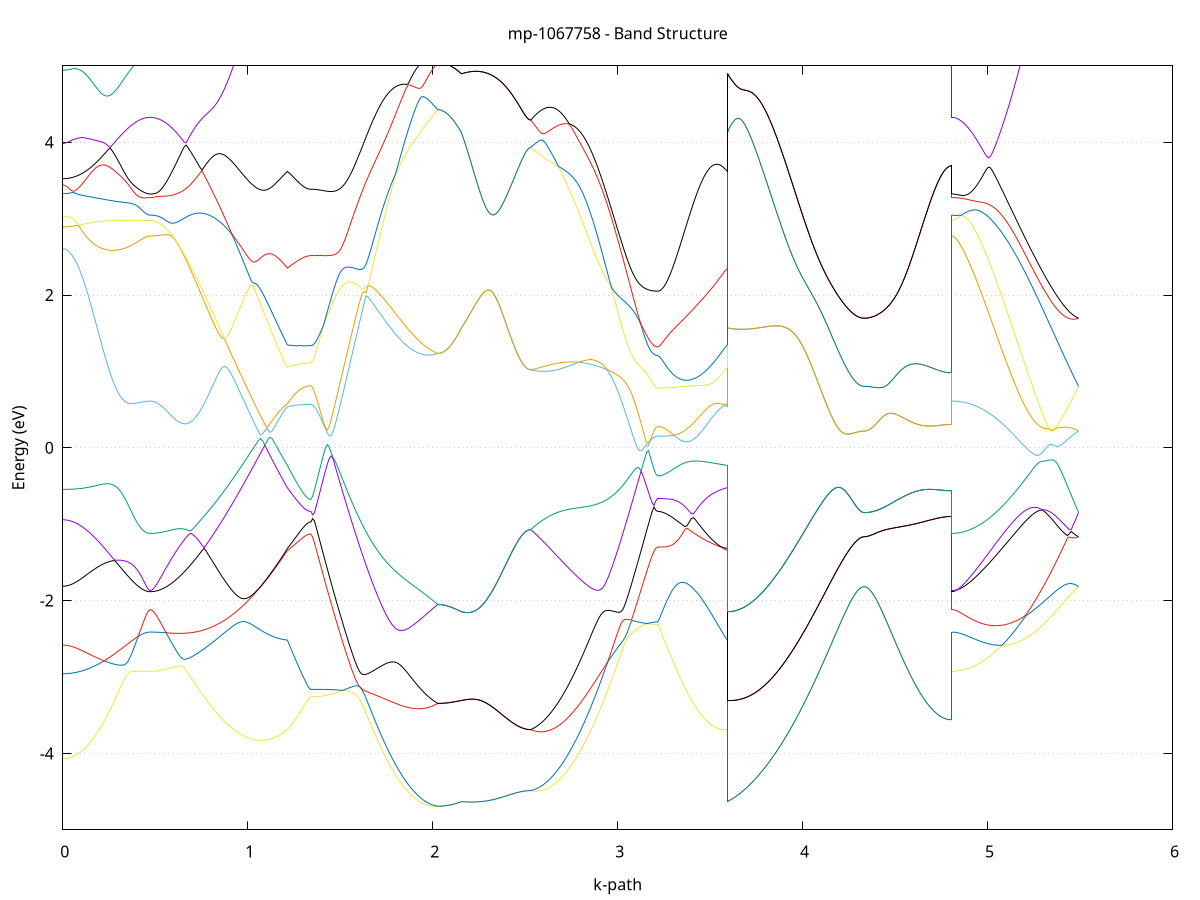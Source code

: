 set title 'mp-1067758 - Band Structure'
set xlabel 'k-path'
set ylabel 'Energy (eV)'
set grid y
set yrange [-5:5]
set terminal png size 800,600
set output 'mp-1067758_bands_gnuplot.png'
plot '-' using 1:2 with lines notitle, '-' using 1:2 with lines notitle, '-' using 1:2 with lines notitle, '-' using 1:2 with lines notitle, '-' using 1:2 with lines notitle, '-' using 1:2 with lines notitle, '-' using 1:2 with lines notitle, '-' using 1:2 with lines notitle, '-' using 1:2 with lines notitle, '-' using 1:2 with lines notitle, '-' using 1:2 with lines notitle, '-' using 1:2 with lines notitle, '-' using 1:2 with lines notitle, '-' using 1:2 with lines notitle, '-' using 1:2 with lines notitle, '-' using 1:2 with lines notitle, '-' using 1:2 with lines notitle, '-' using 1:2 with lines notitle, '-' using 1:2 with lines notitle, '-' using 1:2 with lines notitle
0.000000 -13.001744
0.009854 -13.001444
0.019707 -13.000644
0.029561 -12.999244
0.039414 -12.997344
0.049268 -12.994844
0.059122 -12.991744
0.068975 -12.988144
0.078829 -12.984044
0.088683 -12.979344
0.098536 -12.974144
0.108390 -12.968444
0.118243 -12.962144
0.128097 -12.955444
0.137951 -12.948144
0.147804 -12.940344
0.157658 -12.932044
0.167511 -12.923344
0.177365 -12.914144
0.187219 -12.904444
0.197072 -12.894344
0.206926 -12.883744
0.216779 -12.872844
0.226633 -12.861544
0.236487 -12.849844
0.246340 -12.837844
0.256194 -12.825444
0.266048 -12.812844
0.275901 -12.800044
0.285755 -12.786944
0.295608 -12.773744
0.305462 -12.760444
0.315316 -12.747044
0.325169 -12.733644
0.335023 -12.720444
0.344876 -12.707244
0.354730 -12.694444
0.364584 -12.681844
0.374437 -12.669744
0.384291 -12.658244
0.394144 -12.647444
0.403998 -12.637444
0.413852 -12.628344
0.423705 -12.620444
0.433559 -12.613644
0.443413 -12.608344
0.453266 -12.604344
0.463120 -12.601944
0.472973 -12.601144
0.472973 -12.601144
0.485121 -12.601244
0.497268 -12.601544
0.509416 -12.601844
0.521564 -12.602344
0.533711 -12.602944
0.545859 -12.603544
0.558006 -12.604244
0.570154 -12.604844
0.582301 -12.605344
0.594449 -12.605844
0.606597 -12.606044
0.618744 -12.606044
0.630892 -12.605844
0.643039 -12.605244
0.655187 -12.604344
0.667334 -12.603044
0.679482 -12.601344
0.691629 -12.599044
0.703777 -12.596344
0.715925 -12.593044
0.728072 -12.589244
0.740220 -12.584744
0.752367 -12.579744
0.764515 -12.574044
0.776662 -12.567644
0.788810 -12.560644
0.800957 -12.552944
0.813105 -12.544444
0.825253 -12.535344
0.837400 -12.525444
0.849548 -12.514744
0.861695 -12.503344
0.873843 -12.491144
0.885990 -12.478244
0.898138 -12.464544
0.910286 -12.450044
0.922433 -12.434844
0.934581 -12.418744
0.946728 -12.401944
0.958876 -12.384244
0.971023 -12.365844
0.983171 -12.346644
0.995318 -12.326544
1.007466 -12.305744
1.019614 -12.284144
1.031761 -12.261844
1.043909 -12.238644
1.056056 -12.214744
1.068204 -12.190044
1.080351 -12.164544
1.092499 -12.138344
1.104646 -12.111344
1.116794 -12.083644
1.128942 -12.055144
1.141089 -12.025944
1.153237 -11.996144
1.165384 -11.965544
1.177532 -11.934244
1.189679 -11.902344
1.201827 -11.869844
1.213975 -11.836644
1.213975 -11.836644
1.221048 -11.821044
1.228121 -11.805144
1.235195 -11.789144
1.242268 -11.773044
1.249342 -11.756744
1.256415 -11.740344
1.263488 -11.723944
1.270562 -11.707444
1.277635 -11.691044
1.284709 -11.674744
1.291782 -11.658644
1.298855 -11.643044
1.305929 -11.628044
1.313002 -11.614144
1.320076 -11.601744
1.327149 -11.591844
1.334222 -11.585144
1.341296 -11.582844
1.341296 -11.582844
1.351242 -11.582644
1.361189 -11.582044
1.371135 -11.581144
1.381081 -11.579744
1.391028 -11.578044
1.400974 -11.575844
1.410921 -11.573344
1.420867 -11.570444
1.430813 -11.567244
1.440760 -11.563544
1.450706 -11.559544
1.460653 -11.555244
1.470599 -11.550544
1.480545 -11.545444
1.490492 -11.540044
1.500438 -11.534244
1.510385 -11.528244
1.520331 -11.521744
1.530277 -11.515044
1.540224 -11.508044
1.550170 -11.500744
1.560117 -11.493144
1.570063 -11.485244
1.580009 -11.477044
1.589956 -11.468644
1.599902 -11.460044
1.609849 -11.451144
1.619795 -11.442044
1.629741 -11.432744
1.639688 -11.423244
1.649634 -11.413544
1.659580 -11.403744
1.669527 -11.393744
1.679473 -11.383644
1.689420 -11.373444
1.699366 -11.363144
1.709312 -11.352744
1.719259 -11.342344
1.729205 -11.331844
1.739152 -11.321344
1.749098 -11.310844
1.759044 -11.300444
1.768991 -11.289944
1.778937 -11.279644
1.788884 -11.269344
1.798830 -11.259144
1.808776 -11.249044
1.818723 -11.239144
1.828669 -11.229444
1.838616 -11.219844
1.848562 -11.210544
1.858508 -11.201444
1.868455 -11.192544
1.878401 -11.183944
1.888348 -11.175644
1.898294 -11.167744
1.908240 -11.160044
1.918187 -11.152744
1.928133 -11.145844
1.938080 -11.139344
1.948026 -11.133244
1.957972 -11.127544
1.967919 -11.122244
1.977865 -11.117444
1.987812 -11.113044
1.997758 -11.109144
2.007704 -11.105644
2.017651 -11.102744
2.027597 -11.100244
2.027597 -11.100244
2.034670 -11.100244
2.041744 -11.100344
2.048817 -11.100544
2.055891 -11.100744
2.062964 -11.101044
2.070038 -11.101344
2.077111 -11.101744
2.084184 -11.102244
2.091258 -11.102744
2.098331 -11.103344
2.105405 -11.103944
2.112478 -11.104644
2.119551 -11.105344
2.126625 -11.106144
2.133698 -11.107044
2.140772 -11.107844
2.147845 -11.108744
2.154918 -11.109744
2.154918 -11.109744
2.166290 -11.106444
2.177662 -11.102744
2.189034 -11.098644
2.200406 -11.094244
2.211778 -11.089444
2.223150 -11.084244
2.234521 -11.078744
2.245893 -11.072944
2.257265 -11.066944
2.268637 -11.060644
2.280009 -11.054144
2.291381 -11.047444
2.302753 -11.040544
2.314125 -11.033544
2.325496 -11.026444
2.336868 -11.019444
2.348240 -11.012344
2.359612 -11.005244
2.370984 -10.998344
2.382356 -10.991544
2.393728 -10.985044
2.405099 -10.978644
2.416471 -10.972644
2.427843 -10.967044
2.439215 -10.961844
2.450587 -10.957044
2.461959 -10.952844
2.473331 -10.949244
2.484703 -10.946144
2.496074 -10.943744
2.507446 -10.942044
2.518818 -10.940944
2.530190 -10.940544
2.530190 -10.940544
2.540136 -10.944644
2.550083 -10.949144
2.560029 -10.954144
2.569976 -10.959544
2.579922 -10.965344
2.589868 -10.971544
2.599815 -10.978244
2.609761 -10.985244
2.619708 -10.992644
2.629654 -11.000344
2.639600 -11.008544
2.649547 -11.016944
2.659493 -11.025644
2.669439 -11.034644
2.679386 -11.043944
2.689332 -11.053544
2.699279 -11.063344
2.709225 -11.073344
2.719171 -11.083544
2.729118 -11.093844
2.739064 -11.104344
2.749011 -11.115044
2.758957 -11.125744
2.768903 -11.136644
2.778850 -11.147544
2.788796 -11.158444
2.798743 -11.169444
2.808689 -11.180444
2.818635 -11.191444
2.828582 -11.202444
2.838528 -11.213344
2.848475 -11.224244
2.858421 -11.234944
2.868367 -11.245644
2.878314 -11.256144
2.888260 -11.266644
2.898207 -11.276844
2.908153 -11.287044
2.918099 -11.296944
2.928046 -11.306644
2.937992 -11.316244
2.947939 -11.325544
2.957885 -11.334644
2.967831 -11.343444
2.977778 -11.352044
2.987724 -11.360344
2.997671 -11.368344
3.007617 -11.376144
3.017563 -11.383544
3.027510 -11.390744
3.037456 -11.397544
3.047402 -11.404044
3.057349 -11.410244
3.067295 -11.416044
3.077242 -11.421544
3.087188 -11.426744
3.097134 -11.431444
3.107081 -11.435944
3.117027 -11.439944
3.126974 -11.443644
3.136920 -11.446944
3.146866 -11.449844
3.156813 -11.452444
3.166759 -11.454544
3.176706 -11.456344
3.186652 -11.457744
3.196598 -11.458644
3.206545 -11.459244
3.216491 -11.459444
3.216491 -11.459444
3.227863 -11.461044
3.239235 -11.465544
3.250607 -11.472744
3.261979 -11.482344
3.273351 -11.493744
3.284722 -11.506644
3.296094 -11.520644
3.307466 -11.535444
3.318838 -11.550744
3.330210 -11.566444
3.341582 -11.582244
3.352954 -11.598144
3.364325 -11.613944
3.375697 -11.629644
3.387069 -11.645044
3.398441 -11.660144
3.409813 -11.674844
3.421185 -11.689244
3.432557 -11.703044
3.443928 -11.716444
3.455300 -11.729344
3.466672 -11.741644
3.478044 -11.753444
3.489416 -11.764644
3.500788 -11.775144
3.512160 -11.785144
3.523532 -11.794444
3.534903 -11.803144
3.546275 -11.811144
3.557647 -11.818544
3.569019 -11.825244
3.580391 -11.831344
3.591763 -11.836644
3.591763 -11.109744
3.603910 -11.115944
3.616058 -11.122144
3.628205 -11.128444
3.640353 -11.134644
3.652501 -11.140944
3.664648 -11.147144
3.676796 -11.153244
3.688943 -11.159344
3.701091 -11.165344
3.713238 -11.171344
3.725386 -11.177144
3.737533 -11.182744
3.749681 -11.188344
3.761829 -11.193744
3.773976 -11.198944
3.786124 -11.204044
3.798271 -11.208844
3.810419 -11.213544
3.822566 -11.217944
3.834714 -11.222144
3.846861 -11.226144
3.859009 -11.229844
3.871157 -11.233344
3.883304 -11.236544
3.895452 -11.239544
3.907599 -11.242144
3.919747 -11.244544
3.931894 -11.246644
3.944042 -11.248444
3.956190 -11.249944
3.968337 -11.251144
3.980485 -11.252144
3.992632 -11.252744
4.004780 -11.253144
4.016927 -11.253244
4.029075 -11.253044
4.041222 -11.252644
4.053370 -11.251944
4.065518 -11.250944
4.077665 -11.249844
4.089813 -11.248444
4.101960 -11.246944
4.114108 -11.245144
4.126255 -11.243344
4.138403 -11.241344
4.150550 -11.239244
4.162698 -11.237044
4.174846 -11.234844
4.186993 -11.232644
4.199141 -11.230444
4.211288 -11.228244
4.223436 -11.226144
4.235583 -11.224244
4.247731 -11.222344
4.259879 -11.220744
4.272026 -11.219344
4.284174 -11.218144
4.296321 -11.217144
4.308469 -11.216444
4.320616 -11.216044
4.332764 -11.215844
4.332764 -11.215844
4.342617 -11.216344
4.352471 -11.217844
4.362325 -11.220344
4.372178 -11.223744
4.382032 -11.228144
4.391886 -11.233344
4.401739 -11.239244
4.411593 -11.245944
4.421446 -11.253244
4.431300 -11.261144
4.441154 -11.269544
4.451007 -11.278344
4.460861 -11.287544
4.470714 -11.297044
4.480568 -11.306744
4.490422 -11.316544
4.500275 -11.326544
4.510129 -11.336544
4.519982 -11.346544
4.529836 -11.356544
4.539690 -11.366444
4.549543 -11.376244
4.559397 -11.385844
4.569251 -11.395244
4.579104 -11.404544
4.588958 -11.413544
4.598811 -11.422244
4.608665 -11.430744
4.618519 -11.438844
4.628372 -11.446744
4.638226 -11.454144
4.648079 -11.461344
4.657933 -11.468044
4.667787 -11.474444
4.677640 -11.480444
4.687494 -11.486044
4.697348 -11.491144
4.707201 -11.495944
4.717055 -11.500244
4.726908 -11.504044
4.736762 -11.507544
4.746616 -11.510544
4.756469 -11.513044
4.766323 -11.515144
4.776176 -11.516744
4.786030 -11.517844
4.795884 -11.518544
4.805737 -11.518844
4.805737 -12.601144
4.815684 -12.600844
4.825630 -12.599944
4.835576 -12.598344
4.845523 -12.596144
4.855469 -12.593244
4.865416 -12.589844
4.875362 -12.585744
4.885308 -12.580944
4.895255 -12.575644
4.905201 -12.569644
4.915148 -12.563044
4.925094 -12.555744
4.935040 -12.547944
4.944987 -12.539444
4.954933 -12.530344
4.964880 -12.520544
4.974826 -12.510244
4.984772 -12.499244
4.994719 -12.487644
5.004665 -12.475444
5.014612 -12.462644
5.024558 -12.449244
5.034504 -12.435244
5.044451 -12.420644
5.054397 -12.405444
5.064343 -12.389544
5.074290 -12.373144
5.084236 -12.356144
5.094183 -12.338544
5.104129 -12.320344
5.114075 -12.301644
5.124022 -12.282244
5.133968 -12.262344
5.143915 -12.241844
5.153861 -12.220844
5.163807 -12.199244
5.173754 -12.177044
5.183700 -12.154344
5.193647 -12.131044
5.203593 -12.107244
5.213539 -12.082944
5.223486 -12.058044
5.233432 -12.032644
5.243379 -12.006744
5.253325 -11.980344
5.263271 -11.953444
5.273218 -11.926044
5.283164 -11.898044
5.293111 -11.869744
5.303057 -11.840844
5.313003 -11.811444
5.322950 -11.781644
5.332896 -11.751444
5.342843 -11.720744
5.352789 -11.689644
5.362735 -11.658144
5.372682 -11.626144
5.382628 -11.593844
5.392575 -11.561144
5.402521 -11.528044
5.412467 -11.494544
5.422414 -11.460744
5.432360 -11.426644
5.442306 -11.392144
5.452253 -11.357444
5.462199 -11.322344
5.472146 -11.287044
5.482092 -11.251544
5.492038 -11.215844
e
0.000000 -11.071544
0.009854 -11.072344
0.019707 -11.074644
0.029561 -11.078544
0.039414 -11.083944
0.049268 -11.090944
0.059122 -11.099344
0.068975 -11.109144
0.078829 -11.120344
0.088683 -11.132844
0.098536 -11.146744
0.108390 -11.161744
0.118243 -11.177944
0.128097 -11.195244
0.137951 -11.213544
0.147804 -11.232844
0.157658 -11.252944
0.167511 -11.273944
0.177365 -11.295644
0.187219 -11.317944
0.197072 -11.340844
0.206926 -11.364244
0.216779 -11.388044
0.226633 -11.412244
0.236487 -11.436744
0.246340 -11.461344
0.256194 -11.486144
0.266048 -11.510944
0.275901 -11.535744
0.285755 -11.560344
0.295608 -11.584844
0.305462 -11.608944
0.315316 -11.632744
0.325169 -11.656044
0.335023 -11.678744
0.344876 -11.700744
0.354730 -11.721944
0.364584 -11.742244
0.374437 -11.761444
0.384291 -11.779544
0.394144 -11.796244
0.403998 -11.811444
0.413852 -11.825044
0.423705 -11.836944
0.433559 -11.846844
0.443413 -11.854744
0.453266 -11.860444
0.463120 -11.863844
0.472973 -11.865044
0.472973 -11.865044
0.485121 -11.864144
0.497268 -11.861444
0.509416 -11.857044
0.521564 -11.850844
0.533711 -11.842944
0.545859 -11.833344
0.558006 -11.822144
0.570154 -11.809344
0.582301 -11.795044
0.594449 -11.779244
0.606597 -11.761944
0.618744 -11.743444
0.630892 -11.723544
0.643039 -11.702344
0.655187 -11.680044
0.667334 -11.656544
0.679482 -11.632044
0.691629 -11.606444
0.703777 -11.579844
0.715925 -11.552244
0.728072 -11.523844
0.740220 -11.494544
0.752367 -11.464444
0.764515 -11.433544
0.776662 -11.401944
0.788810 -11.369544
0.800957 -11.336644
0.813105 -11.303044
0.825253 -11.268844
0.837400 -11.234144
0.849548 -11.198844
0.861695 -11.163144
0.873843 -11.127044
0.885990 -11.090544
0.898138 -11.053644
0.910286 -11.016544
0.922433 -10.979144
0.934581 -10.941544
0.946728 -10.903844
0.958876 -10.866144
0.971023 -10.828444
0.983171 -10.791144
0.995318 -10.754444
1.007466 -10.719144
1.019614 -10.687044
1.031761 -10.663044
1.043909 -10.657744
1.056056 -10.674344
1.068204 -10.702444
1.080351 -10.734744
1.092499 -10.768744
1.104646 -10.803444
1.116794 -10.838344
1.128942 -10.873244
1.141089 -10.907944
1.153237 -10.942444
1.165384 -10.976744
1.177532 -11.010644
1.189679 -11.044144
1.201827 -11.077344
1.213975 -11.110144
1.213975 -11.110144
1.221048 -11.131744
1.228121 -11.153244
1.235195 -11.174644
1.242268 -11.195944
1.249342 -11.216944
1.256415 -11.237744
1.263488 -11.258244
1.270562 -11.278444
1.277635 -11.298344
1.284709 -11.317644
1.291782 -11.336444
1.298855 -11.354444
1.305929 -11.371444
1.313002 -11.386944
1.320076 -11.400644
1.327149 -11.411444
1.334222 -11.418644
1.341296 -11.421144
1.341296 -11.421144
1.351242 -11.420944
1.361189 -11.420444
1.371135 -11.419644
1.381081 -11.418544
1.391028 -11.417044
1.400974 -11.415244
1.410921 -11.413044
1.420867 -11.410644
1.430813 -11.407844
1.440760 -11.404744
1.450706 -11.401344
1.460653 -11.397644
1.470599 -11.393644
1.480545 -11.389444
1.490492 -11.384844
1.500438 -11.380044
1.510385 -11.374944
1.520331 -11.369544
1.530277 -11.363944
1.540224 -11.358144
1.550170 -11.352044
1.560117 -11.345744
1.570063 -11.339244
1.580009 -11.332544
1.589956 -11.325644
1.599902 -11.318544
1.609849 -11.311344
1.619795 -11.304044
1.629741 -11.296544
1.639688 -11.288944
1.649634 -11.281244
1.659580 -11.273444
1.669527 -11.265644
1.679473 -11.257744
1.689420 -11.249844
1.699366 -11.241944
1.709312 -11.234044
1.719259 -11.226144
1.729205 -11.218244
1.739152 -11.210544
1.749098 -11.202844
1.759044 -11.195244
1.768991 -11.187744
1.778937 -11.180444
1.788884 -11.173344
1.798830 -11.166344
1.808776 -11.159544
1.818723 -11.153044
1.828669 -11.146844
1.838616 -11.140844
1.848562 -11.135144
1.858508 -11.129744
1.868455 -11.124644
1.878401 -11.119944
1.888348 -11.115544
1.898294 -11.111544
1.908240 -11.108044
1.918187 -11.104844
1.928133 -11.102044
1.938080 -11.099744
1.948026 -11.097944
1.957972 -11.096544
1.967919 -11.095644
1.977865 -11.095144
1.987812 -11.095244
1.997758 -11.095744
2.007704 -11.096744
2.017651 -11.098244
2.027597 -11.100244
2.027597 -11.100244
2.034670 -11.100244
2.041744 -11.100344
2.048817 -11.100544
2.055891 -11.100744
2.062964 -11.101044
2.070038 -11.101344
2.077111 -11.101744
2.084184 -11.102244
2.091258 -11.102744
2.098331 -11.103344
2.105405 -11.103944
2.112478 -11.104644
2.119551 -11.105344
2.126625 -11.106144
2.133698 -11.107044
2.140772 -11.107844
2.147845 -11.108744
2.154918 -11.109744
2.154918 -11.109744
2.166290 -11.106444
2.177662 -11.102744
2.189034 -11.098644
2.200406 -11.094244
2.211778 -11.089444
2.223150 -11.084244
2.234521 -11.078744
2.245893 -11.072944
2.257265 -11.066944
2.268637 -11.060644
2.280009 -11.054144
2.291381 -11.047444
2.302753 -11.040544
2.314125 -11.033544
2.325496 -11.026444
2.336868 -11.019444
2.348240 -11.012344
2.359612 -11.005244
2.370984 -10.998344
2.382356 -10.991544
2.393728 -10.985044
2.405099 -10.978644
2.416471 -10.972644
2.427843 -10.967044
2.439215 -10.961844
2.450587 -10.957044
2.461959 -10.952844
2.473331 -10.949244
2.484703 -10.946144
2.496074 -10.943744
2.507446 -10.942044
2.518818 -10.940944
2.530190 -10.940544
2.530190 -10.940544
2.540136 -10.936944
2.550083 -10.933844
2.560029 -10.931144
2.569976 -10.928944
2.579922 -10.927144
2.589868 -10.925844
2.599815 -10.925044
2.609761 -10.924644
2.619708 -10.924744
2.629654 -10.925244
2.639600 -10.926144
2.649547 -10.927544
2.659493 -10.929344
2.669439 -10.931544
2.679386 -10.934044
2.689332 -10.937044
2.699279 -10.940344
2.709225 -10.943944
2.719171 -10.947944
2.729118 -10.952244
2.739064 -10.956744
2.749011 -10.961644
2.758957 -10.966744
2.768903 -10.972044
2.778850 -10.977544
2.788796 -10.983344
2.798743 -10.989244
2.808689 -10.995344
2.818635 -11.001544
2.828582 -11.007844
2.838528 -11.014344
2.848475 -11.020844
2.858421 -11.027444
2.868367 -11.034044
2.878314 -11.040744
2.888260 -11.047344
2.898207 -11.054044
2.908153 -11.060644
2.918099 -11.067244
2.928046 -11.073744
2.937992 -11.080244
2.947939 -11.086544
2.957885 -11.092844
2.967831 -11.098944
2.977778 -11.104944
2.987724 -11.110844
2.997671 -11.116544
3.007617 -11.122044
3.017563 -11.127444
3.027510 -11.132544
3.037456 -11.137544
3.047402 -11.142244
3.057349 -11.146844
3.067295 -11.151044
3.077242 -11.155144
3.087188 -11.158944
3.097134 -11.162544
3.107081 -11.165844
3.117027 -11.168844
3.126974 -11.171544
3.136920 -11.174044
3.146866 -11.176244
3.156813 -11.178144
3.166759 -11.179744
3.176706 -11.181144
3.186652 -11.182144
3.196598 -11.182944
3.206545 -11.183344
3.216491 -11.183544
3.216491 -11.183544
3.227863 -11.182244
3.239235 -11.178744
3.250607 -11.173144
3.261979 -11.165944
3.273351 -11.157644
3.284722 -11.148544
3.296094 -11.139244
3.307466 -11.130044
3.318838 -11.121144
3.330210 -11.112844
3.341582 -11.105244
3.352954 -11.098544
3.364325 -11.092744
3.375697 -11.087944
3.387069 -11.084144
3.398441 -11.081344
3.409813 -11.079444
3.421185 -11.078344
3.432557 -11.078044
3.443928 -11.078444
3.455300 -11.079344
3.466672 -11.080844
3.478044 -11.082844
3.489416 -11.085044
3.500788 -11.087644
3.512160 -11.090344
3.523532 -11.093244
3.534903 -11.096144
3.546275 -11.099144
3.557647 -11.102044
3.569019 -11.104844
3.580391 -11.107544
3.591763 -11.110144
3.591763 -11.109744
3.603910 -11.115944
3.616058 -11.122144
3.628205 -11.128444
3.640353 -11.134644
3.652501 -11.140944
3.664648 -11.147144
3.676796 -11.153244
3.688943 -11.159344
3.701091 -11.165344
3.713238 -11.171344
3.725386 -11.177144
3.737533 -11.182744
3.749681 -11.188344
3.761829 -11.193744
3.773976 -11.198944
3.786124 -11.204044
3.798271 -11.208844
3.810419 -11.213544
3.822566 -11.217944
3.834714 -11.222144
3.846861 -11.226144
3.859009 -11.229844
3.871157 -11.233344
3.883304 -11.236544
3.895452 -11.239544
3.907599 -11.242144
3.919747 -11.244544
3.931894 -11.246644
3.944042 -11.248444
3.956190 -11.249944
3.968337 -11.251144
3.980485 -11.252144
3.992632 -11.252744
4.004780 -11.253144
4.016927 -11.253244
4.029075 -11.253044
4.041222 -11.252644
4.053370 -11.251944
4.065518 -11.250944
4.077665 -11.249844
4.089813 -11.248444
4.101960 -11.246944
4.114108 -11.245144
4.126255 -11.243344
4.138403 -11.241344
4.150550 -11.239244
4.162698 -11.237044
4.174846 -11.234844
4.186993 -11.232644
4.199141 -11.230444
4.211288 -11.228244
4.223436 -11.226144
4.235583 -11.224244
4.247731 -11.222344
4.259879 -11.220744
4.272026 -11.219344
4.284174 -11.218144
4.296321 -11.217144
4.308469 -11.216444
4.320616 -11.216044
4.332764 -11.215844
4.332764 -11.215844
4.342617 -11.216344
4.352471 -11.217844
4.362325 -11.220344
4.372178 -11.223744
4.382032 -11.228144
4.391886 -11.233344
4.401739 -11.239244
4.411593 -11.245944
4.421446 -11.253244
4.431300 -11.261144
4.441154 -11.269544
4.451007 -11.278344
4.460861 -11.287544
4.470714 -11.297044
4.480568 -11.306744
4.490422 -11.316544
4.500275 -11.326544
4.510129 -11.336544
4.519982 -11.346544
4.529836 -11.356544
4.539690 -11.366444
4.549543 -11.376244
4.559397 -11.385844
4.569251 -11.395244
4.579104 -11.404544
4.588958 -11.413544
4.598811 -11.422244
4.608665 -11.430744
4.618519 -11.438844
4.628372 -11.446744
4.638226 -11.454144
4.648079 -11.461344
4.657933 -11.468044
4.667787 -11.474444
4.677640 -11.480444
4.687494 -11.486044
4.697348 -11.491144
4.707201 -11.495944
4.717055 -11.500244
4.726908 -11.504044
4.736762 -11.507544
4.746616 -11.510544
4.756469 -11.513044
4.766323 -11.515144
4.776176 -11.516744
4.786030 -11.517844
4.795884 -11.518544
4.805737 -11.518844
4.805737 -11.865044
4.815684 -11.864744
4.825630 -11.863744
4.835576 -11.862044
4.845523 -11.859744
4.855469 -11.856744
4.865416 -11.853044
4.875362 -11.848744
4.885308 -11.843744
4.895255 -11.838144
4.905201 -11.831844
4.915148 -11.824944
4.925094 -11.817244
4.935040 -11.809044
4.944987 -11.800044
4.954933 -11.790444
4.964880 -11.780244
4.974826 -11.769344
4.984772 -11.757844
4.994719 -11.745644
5.004665 -11.732744
5.014612 -11.719244
5.024558 -11.705144
5.034504 -11.690344
5.044451 -11.674944
5.054397 -11.658944
5.064343 -11.642244
5.074290 -11.624944
5.084236 -11.606944
5.094183 -11.588444
5.104129 -11.569244
5.114075 -11.549444
5.124022 -11.528944
5.133968 -11.507944
5.143915 -11.486244
5.153861 -11.464044
5.163807 -11.441144
5.173754 -11.417744
5.183700 -11.393744
5.193647 -11.369144
5.203593 -11.343944
5.213539 -11.318244
5.223486 -11.291944
5.233432 -11.265044
5.243379 -11.237644
5.253325 -11.209744
5.263271 -11.181444
5.273218 -11.152544
5.283164 -11.123244
5.293111 -11.093444
5.303057 -11.063344
5.313003 -11.033044
5.322950 -11.002544
5.332896 -10.972044
5.342843 -10.942144
5.352789 -10.913444
5.362735 -10.887744
5.372682 -10.868944
5.382628 -10.864044
5.392575 -10.876644
5.402521 -10.901344
5.412467 -10.932144
5.422414 -10.965644
5.432360 -11.000444
5.442306 -11.036044
5.452253 -11.071844
5.462199 -11.107944
5.472146 -11.143944
5.482092 -11.179944
5.492038 -11.215844
e
0.000000 -9.251444
0.009854 -9.251644
0.019707 -9.251944
0.029561 -9.252644
0.039414 -9.253544
0.049268 -9.254644
0.059122 -9.255944
0.068975 -9.257444
0.078829 -9.259044
0.088683 -9.260744
0.098536 -9.262544
0.108390 -9.264444
0.118243 -9.266344
0.128097 -9.268244
0.137951 -9.270044
0.147804 -9.271944
0.157658 -9.273644
0.167511 -9.275344
0.177365 -9.276944
0.187219 -9.278444
0.197072 -9.279944
0.206926 -9.281244
0.216779 -9.282444
0.226633 -9.283544
0.236487 -9.284544
0.246340 -9.285444
0.256194 -9.286244
0.266048 -9.286944
0.275901 -9.287544
0.285755 -9.288144
0.295608 -9.288544
0.305462 -9.288944
0.315316 -9.289344
0.325169 -9.289544
0.335023 -9.289744
0.344876 -9.289944
0.354730 -9.290044
0.364584 -9.290144
0.374437 -9.290244
0.384291 -9.290344
0.394144 -9.290344
0.403998 -9.290344
0.413852 -9.290344
0.423705 -9.290344
0.433559 -9.290344
0.443413 -9.290344
0.453266 -9.290344
0.463120 -9.290344
0.472973 -9.290344
0.472973 -9.290344
0.485121 -9.291244
0.497268 -9.293944
0.509416 -9.298544
0.521564 -9.304944
0.533711 -9.313144
0.545859 -9.323044
0.558006 -9.334744
0.570154 -9.348044
0.582301 -9.363044
0.594449 -9.379644
0.606597 -9.397844
0.618744 -9.417444
0.630892 -9.438544
0.643039 -9.461044
0.655187 -9.484844
0.667334 -9.509944
0.679482 -9.536244
0.691629 -9.563644
0.703777 -9.592244
0.715925 -9.621744
0.728072 -9.652244
0.740220 -9.683544
0.752367 -9.715844
0.764515 -9.748744
0.776662 -9.782444
0.788810 -9.816844
0.800957 -9.851744
0.813105 -9.887244
0.825253 -9.923244
0.837400 -9.959644
0.849548 -9.996444
0.861695 -10.033544
0.873843 -10.070944
0.885990 -10.108644
0.898138 -10.146444
0.910286 -10.184344
0.922433 -10.222244
0.934581 -10.260244
0.946728 -10.298144
0.958876 -10.335844
0.971023 -10.373344
0.983171 -10.410244
0.995318 -10.446344
1.007466 -10.480844
1.019614 -10.512044
1.031761 -10.534844
1.043909 -10.538944
1.056056 -10.520944
1.068204 -10.491344
1.080351 -10.457344
1.092499 -10.421644
1.104646 -10.385344
1.116794 -10.348844
1.128942 -10.312444
1.141089 -10.276444
1.153237 -10.241044
1.165384 -10.206644
1.177532 -10.173544
1.189679 -10.142344
1.201827 -10.114344
1.213975 -10.091244
1.213975 -10.091244
1.221048 -10.089544
1.228121 -10.088144
1.235195 -10.087144
1.242268 -10.086244
1.249342 -10.085644
1.256415 -10.085144
1.263488 -10.084844
1.270562 -10.084644
1.277635 -10.084544
1.284709 -10.084444
1.291782 -10.084444
1.298855 -10.084444
1.305929 -10.084444
1.313002 -10.084444
1.320076 -10.084544
1.327149 -10.084544
1.334222 -10.084544
1.341296 -10.084544
1.341296 -10.084544
1.351242 -10.084444
1.361189 -10.083944
1.371135 -10.083044
1.381081 -10.081944
1.391028 -10.080444
1.400974 -10.078544
1.410921 -10.076444
1.420867 -10.073944
1.430813 -10.071144
1.440760 -10.067944
1.450706 -10.064544
1.460653 -10.060744
1.470599 -10.056744
1.480545 -10.052344
1.490492 -10.047744
1.500438 -10.042744
1.510385 -10.037544
1.520331 -10.032044
1.530277 -10.026244
1.540224 -10.020244
1.550170 -10.013944
1.560117 -10.007344
1.570063 -10.000544
1.580009 -9.993544
1.589956 -9.986344
1.599902 -9.978844
1.609849 -9.971244
1.619795 -9.963444
1.629741 -9.955344
1.639688 -9.947144
1.649634 -9.938844
1.659580 -9.930344
1.669527 -9.921744
1.679473 -9.912944
1.689420 -9.904044
1.699366 -9.895144
1.709312 -9.886044
1.719259 -9.876944
1.729205 -9.867744
1.739152 -9.858544
1.749098 -9.849244
1.759044 -9.839944
1.768991 -9.830744
1.778937 -9.821444
1.788884 -9.812144
1.798830 -9.802944
1.808776 -9.793744
1.818723 -9.784644
1.828669 -9.775544
1.838616 -9.766644
1.848562 -9.757744
1.858508 -9.749044
1.868455 -9.740444
1.878401 -9.731944
1.888348 -9.723644
1.898294 -9.715444
1.908240 -9.707444
1.918187 -9.699644
1.928133 -9.692044
1.938080 -9.684644
1.948026 -9.677444
1.957972 -9.670444
1.967919 -9.663744
1.977865 -9.657244
1.987812 -9.651044
1.997758 -9.645044
2.007704 -9.639344
2.017651 -9.633944
2.027597 -9.628844
2.027597 -9.628844
2.034670 -9.628844
2.041744 -9.628944
2.048817 -9.629144
2.055891 -9.629344
2.062964 -9.629744
2.070038 -9.630044
2.077111 -9.630544
2.084184 -9.631044
2.091258 -9.631744
2.098331 -9.632444
2.105405 -9.633144
2.112478 -9.634044
2.119551 -9.635044
2.126625 -9.636044
2.133698 -9.637244
2.140772 -9.638444
2.147845 -9.639844
2.154918 -9.641344
2.154918 -9.641344
2.166290 -9.645844
2.177662 -9.651244
2.189034 -9.657444
2.200406 -9.664344
2.211778 -9.671944
2.223150 -9.680244
2.234521 -9.689144
2.245893 -9.698644
2.257265 -9.708644
2.268637 -9.719044
2.280009 -9.729844
2.291381 -9.740944
2.302753 -9.752244
2.314125 -9.763744
2.325496 -9.775344
2.336868 -9.786944
2.348240 -9.798444
2.359612 -9.809844
2.370984 -9.821044
2.382356 -9.831944
2.393728 -9.842444
2.405099 -9.852444
2.416471 -9.861944
2.427843 -9.870744
2.439215 -9.878944
2.450587 -9.886344
2.461959 -9.892844
2.473331 -9.898544
2.484703 -9.903244
2.496074 -9.906944
2.507446 -9.909544
2.518818 -9.911244
2.530190 -9.911744
2.530190 -9.911744
2.540136 -9.917744
2.550083 -9.924044
2.560029 -9.930744
2.569976 -9.937744
2.579922 -9.945044
2.589868 -9.952744
2.599815 -9.960644
2.609761 -9.968844
2.619708 -9.977444
2.629654 -9.986244
2.639600 -9.995244
2.649547 -10.004544
2.659493 -10.014044
2.669439 -10.023744
2.679386 -10.033644
2.689332 -10.043644
2.699279 -10.053844
2.709225 -10.064244
2.719171 -10.074744
2.729118 -10.085344
2.739064 -10.096044
2.749011 -10.106844
2.758957 -10.117644
2.768903 -10.128544
2.778850 -10.139444
2.788796 -10.150344
2.798743 -10.161244
2.808689 -10.172044
2.818635 -10.182944
2.828582 -10.193744
2.838528 -10.204444
2.848475 -10.215044
2.858421 -10.225544
2.868367 -10.235944
2.878314 -10.246244
2.888260 -10.256344
2.898207 -10.266344
2.908153 -10.276144
2.918099 -10.285744
2.928046 -10.295144
2.937992 -10.304444
2.947939 -10.313444
2.957885 -10.322144
2.967831 -10.330644
2.977778 -10.338944
2.987724 -10.346944
2.997671 -10.354744
3.007617 -10.362144
3.017563 -10.369344
3.027510 -10.376244
3.037456 -10.382744
3.047402 -10.389044
3.057349 -10.394944
3.067295 -10.400544
3.077242 -10.405844
3.087188 -10.410844
3.097134 -10.415344
3.107081 -10.419644
3.117027 -10.423544
3.126974 -10.427044
3.136920 -10.430244
3.146866 -10.433044
3.156813 -10.435444
3.166759 -10.437544
3.176706 -10.439244
3.186652 -10.440544
3.196598 -10.441444
3.206545 -10.442044
3.216491 -10.442244
3.216491 -10.442244
3.227863 -10.441844
3.239235 -10.440544
3.250607 -10.438444
3.261979 -10.435344
3.273351 -10.431244
3.284722 -10.426044
3.296094 -10.419644
3.307466 -10.411944
3.318838 -10.402944
3.330210 -10.392544
3.341582 -10.380544
3.352954 -10.367144
3.364325 -10.352244
3.375697 -10.335944
3.387069 -10.318144
3.398441 -10.299044
3.409813 -10.278844
3.421185 -10.257544
3.432557 -10.235344
3.443928 -10.212644
3.455300 -10.189544
3.466672 -10.166544
3.478044 -10.144044
3.489416 -10.122944
3.500788 -10.103844
3.512160 -10.088044
3.523532 -10.076344
3.534903 -10.069344
3.546275 -10.066944
3.557647 -10.068444
3.569019 -10.073444
3.580391 -10.081144
3.591763 -10.091244
3.591763 -9.641344
3.603910 -9.638244
3.616058 -9.636144
3.628205 -9.635144
3.640353 -9.635244
3.652501 -9.636244
3.664648 -9.638444
3.676796 -9.641544
3.688943 -9.645744
3.701091 -9.650944
3.713238 -9.657144
3.725386 -9.664344
3.737533 -9.672444
3.749681 -9.681544
3.761829 -9.691544
3.773976 -9.702444
3.786124 -9.714144
3.798271 -9.726644
3.810419 -9.740044
3.822566 -9.754044
3.834714 -9.768844
3.846861 -9.784244
3.859009 -9.800244
3.871157 -9.816844
3.883304 -9.833944
3.895452 -9.851544
3.907599 -9.869544
3.919747 -9.887944
3.931894 -9.906644
3.944042 -9.925644
3.956190 -9.944944
3.968337 -9.964344
3.980485 -9.983844
3.992632 -10.003444
4.004780 -10.023044
4.016927 -10.042644
4.029075 -10.062144
4.041222 -10.081544
4.053370 -10.100644
4.065518 -10.119544
4.077665 -10.138244
4.089813 -10.156544
4.101960 -10.174344
4.114108 -10.191744
4.126255 -10.208644
4.138403 -10.225044
4.150550 -10.240744
4.162698 -10.255744
4.174846 -10.270044
4.186993 -10.283544
4.199141 -10.296144
4.211288 -10.307944
4.223436 -10.318744
4.235583 -10.328644
4.247731 -10.337444
4.259879 -10.345144
4.272026 -10.351744
4.284174 -10.357244
4.296321 -10.361444
4.308469 -10.364544
4.320616 -10.366444
4.332764 -10.367044
4.332764 -10.367044
4.342617 -10.366244
4.352471 -10.364044
4.362325 -10.360344
4.372178 -10.355144
4.382032 -10.348644
4.391886 -10.340844
4.401739 -10.331744
4.411593 -10.321544
4.421446 -10.310244
4.431300 -10.297944
4.441154 -10.284644
4.451007 -10.270644
4.460861 -10.255844
4.470714 -10.240444
4.480568 -10.224444
4.490422 -10.208044
4.500275 -10.191144
4.510129 -10.174044
4.519982 -10.156644
4.529836 -10.139044
4.539690 -10.121344
4.549543 -10.103644
4.559397 -10.086044
4.569251 -10.068444
4.579104 -10.051044
4.588958 -10.033844
4.598811 -10.016944
4.608665 -10.000344
4.618519 -9.984244
4.628372 -9.968444
4.638226 -9.953244
4.648079 -9.938644
4.657933 -9.924644
4.667787 -9.911244
4.677640 -9.898544
4.687494 -9.886644
4.697348 -9.875444
4.707201 -9.865144
4.717055 -9.855744
4.726908 -9.847144
4.736762 -9.839544
4.746616 -9.832844
4.756469 -9.827244
4.766323 -9.822544
4.776176 -9.818844
4.786030 -9.816244
4.795884 -9.814644
4.805737 -9.814144
4.805737 -9.290344
4.815684 -9.290944
4.825630 -9.292744
4.835576 -9.295744
4.845523 -9.299844
4.855469 -9.305244
4.865416 -9.311844
4.875362 -9.319544
4.885308 -9.328444
4.895255 -9.338544
4.905201 -9.349744
4.915148 -9.362044
4.925094 -9.375544
4.935040 -9.390144
4.944987 -9.405744
4.954933 -9.422444
4.964880 -9.440244
4.974826 -9.459044
4.984772 -9.478844
4.994719 -9.499544
5.004665 -9.521344
5.014612 -9.544044
5.024558 -9.567644
5.034504 -9.592144
5.044451 -9.617444
5.054397 -9.643644
5.064343 -9.670644
5.074290 -9.698444
5.084236 -9.726944
5.094183 -9.756244
5.104129 -9.786144
5.114075 -9.816844
5.124022 -9.848044
5.133968 -9.879944
5.143915 -9.912344
5.153861 -9.945344
5.163807 -9.978844
5.173754 -10.012844
5.183700 -10.047244
5.193647 -10.082044
5.203593 -10.117344
5.213539 -10.152944
5.223486 -10.188844
5.233432 -10.225044
5.243379 -10.261444
5.253325 -10.298144
5.263271 -10.335044
5.273218 -10.371944
5.283164 -10.409044
5.293111 -10.446144
5.303057 -10.483244
5.313003 -10.520144
5.322950 -10.556744
5.332896 -10.592744
5.342843 -10.627944
5.352789 -10.661244
5.362735 -10.691144
5.372682 -10.713644
5.382628 -10.721744
5.392575 -10.711744
5.402521 -10.689044
5.412467 -10.659744
5.422414 -10.627244
5.432360 -10.592744
5.442306 -10.556944
5.452253 -10.520244
5.462199 -10.482844
5.472146 -10.444744
5.482092 -10.406144
5.492038 -10.367044
e
0.000000 -8.506544
0.009854 -8.505944
0.019707 -8.504144
0.029561 -8.501044
0.039414 -8.496844
0.049268 -8.491544
0.059122 -8.485144
0.068975 -8.477744
0.078829 -8.469344
0.088683 -8.460144
0.098536 -8.450244
0.108390 -8.439644
0.118243 -8.428444
0.128097 -8.416844
0.137951 -8.404744
0.147804 -8.392344
0.157658 -8.379744
0.167511 -8.366944
0.177365 -8.354044
0.187219 -8.341144
0.197072 -8.328344
0.206926 -8.315544
0.216779 -8.303044
0.226633 -8.290644
0.236487 -8.278644
0.246340 -8.266844
0.256194 -8.255444
0.266048 -8.244444
0.275901 -8.233744
0.285755 -8.223644
0.295608 -8.213844
0.305462 -8.204644
0.315316 -8.195844
0.325169 -8.187544
0.335023 -8.179844
0.344876 -8.172544
0.354730 -8.165844
0.364584 -8.159744
0.374437 -8.154044
0.384291 -8.148944
0.394144 -8.144444
0.403998 -8.140344
0.413852 -8.136844
0.423705 -8.133944
0.433559 -8.131544
0.443413 -8.129644
0.453266 -8.128344
0.463120 -8.127544
0.472973 -8.127244
0.472973 -8.127244
0.485121 -8.127644
0.497268 -8.128844
0.509416 -8.130944
0.521564 -8.133744
0.533711 -8.137444
0.545859 -8.141944
0.558006 -8.147344
0.570154 -8.153544
0.582301 -8.160644
0.594449 -8.168644
0.606597 -8.177544
0.618744 -8.187344
0.630892 -8.198044
0.643039 -8.209744
0.655187 -8.222444
0.667334 -8.236044
0.679482 -8.250644
0.691629 -8.266244
0.703777 -8.282844
0.715925 -8.300444
0.728072 -8.319144
0.740220 -8.338844
0.752367 -8.359544
0.764515 -8.381344
0.776662 -8.404144
0.788810 -8.428044
0.800957 -8.452944
0.813105 -8.478944
0.825253 -8.505944
0.837400 -8.534044
0.849548 -8.563244
0.861695 -8.593344
0.873843 -8.624544
0.885990 -8.656744
0.898138 -8.689944
0.910286 -8.724144
0.922433 -8.759344
0.934581 -8.795444
0.946728 -8.832444
0.958876 -8.870444
0.971023 -8.909244
0.983171 -8.948944
0.995318 -8.989444
1.007466 -9.030744
1.019614 -9.072844
1.031761 -9.115544
1.043909 -9.159044
1.056056 -9.203044
1.068204 -9.247644
1.080351 -9.292744
1.092499 -9.338344
1.104646 -9.384244
1.116794 -9.430444
1.128942 -9.476744
1.141089 -9.523044
1.153237 -9.569144
1.165384 -9.614844
1.177532 -9.659544
1.189679 -9.702744
1.201827 -9.743144
1.213975 -9.779044
1.213975 -9.779044
1.221048 -9.774644
1.228121 -9.770044
1.235195 -9.765544
1.242268 -9.761144
1.249342 -9.756844
1.256415 -9.752644
1.263488 -9.748744
1.270562 -9.745044
1.277635 -9.741544
1.284709 -9.738444
1.291782 -9.735644
1.298855 -9.733144
1.305929 -9.730944
1.313002 -9.729244
1.320076 -9.727844
1.327149 -9.726844
1.334222 -9.726244
1.341296 -9.726044
1.341296 -9.726044
1.351242 -9.725944
1.361189 -9.725644
1.371135 -9.725044
1.381081 -9.724344
1.391028 -9.723344
1.400974 -9.722144
1.410921 -9.720844
1.420867 -9.719244
1.430813 -9.717444
1.440760 -9.715544
1.450706 -9.713344
1.460653 -9.711044
1.470599 -9.708544
1.480545 -9.705844
1.490492 -9.702944
1.500438 -9.699944
1.510385 -9.696844
1.520331 -9.693544
1.530277 -9.690144
1.540224 -9.686644
1.550170 -9.683044
1.560117 -9.679344
1.570063 -9.675544
1.580009 -9.671644
1.589956 -9.667744
1.599902 -9.663744
1.609849 -9.659744
1.619795 -9.655644
1.629741 -9.651644
1.639688 -9.647544
1.649634 -9.643544
1.659580 -9.639544
1.669527 -9.635644
1.679473 -9.631744
1.689420 -9.628044
1.699366 -9.624344
1.709312 -9.620744
1.719259 -9.617244
1.729205 -9.613944
1.739152 -9.610744
1.749098 -9.607644
1.759044 -9.604844
1.768991 -9.602144
1.778937 -9.599744
1.788884 -9.597544
1.798830 -9.595444
1.808776 -9.593744
1.818723 -9.592244
1.828669 -9.590944
1.838616 -9.589944
1.848562 -9.589244
1.858508 -9.588844
1.868455 -9.588644
1.878401 -9.588844
1.888348 -9.589344
1.898294 -9.590044
1.908240 -9.591144
1.918187 -9.592544
1.928133 -9.594244
1.938080 -9.596344
1.948026 -9.598644
1.957972 -9.601344
1.967919 -9.604344
1.977865 -9.607644
1.987812 -9.611244
1.997758 -9.615244
2.007704 -9.619444
2.017651 -9.624044
2.027597 -9.628844
2.027597 -9.628844
2.034670 -9.628844
2.041744 -9.628944
2.048817 -9.629144
2.055891 -9.629344
2.062964 -9.629744
2.070038 -9.630044
2.077111 -9.630544
2.084184 -9.631044
2.091258 -9.631744
2.098331 -9.632444
2.105405 -9.633144
2.112478 -9.634044
2.119551 -9.635044
2.126625 -9.636044
2.133698 -9.637244
2.140772 -9.638444
2.147845 -9.639844
2.154918 -9.641344
2.154918 -9.641344
2.166290 -9.645844
2.177662 -9.651244
2.189034 -9.657444
2.200406 -9.664344
2.211778 -9.671944
2.223150 -9.680244
2.234521 -9.689144
2.245893 -9.698644
2.257265 -9.708644
2.268637 -9.719044
2.280009 -9.729844
2.291381 -9.740944
2.302753 -9.752244
2.314125 -9.763744
2.325496 -9.775344
2.336868 -9.786944
2.348240 -9.798444
2.359612 -9.809844
2.370984 -9.821044
2.382356 -9.831944
2.393728 -9.842444
2.405099 -9.852444
2.416471 -9.861944
2.427843 -9.870744
2.439215 -9.878944
2.450587 -9.886344
2.461959 -9.892844
2.473331 -9.898544
2.484703 -9.903244
2.496074 -9.906944
2.507446 -9.909544
2.518818 -9.911244
2.530190 -9.911744
2.530190 -9.911744
2.540136 -9.906144
2.550083 -9.900944
2.560029 -9.896044
2.569976 -9.891544
2.579922 -9.887444
2.589868 -9.883744
2.599815 -9.880444
2.609761 -9.877444
2.619708 -9.874944
2.629654 -9.872744
2.639600 -9.871044
2.649547 -9.869644
2.659493 -9.868544
2.669439 -9.867944
2.679386 -9.867644
2.689332 -9.867744
2.699279 -9.868144
2.709225 -9.868944
2.719171 -9.870044
2.729118 -9.871444
2.739064 -9.873144
2.749011 -9.875144
2.758957 -9.877444
2.768903 -9.879944
2.778850 -9.882744
2.788796 -9.885844
2.798743 -9.889044
2.808689 -9.892544
2.818635 -9.896244
2.828582 -9.900044
2.838528 -9.904044
2.848475 -9.908144
2.858421 -9.912344
2.868367 -9.916744
2.878314 -9.921144
2.888260 -9.925744
2.898207 -9.930244
2.908153 -9.934844
2.918099 -9.939544
2.928046 -9.944144
2.937992 -9.948844
2.947939 -9.953444
2.957885 -9.958044
2.967831 -9.962544
2.977778 -9.967044
2.987724 -9.971444
2.997671 -9.975744
3.007617 -9.979944
3.017563 -9.984044
3.027510 -9.988044
3.037456 -9.991844
3.047402 -9.995544
3.057349 -9.999044
3.067295 -10.002344
3.077242 -10.005544
3.087188 -10.008544
3.097134 -10.011344
3.107081 -10.013944
3.117027 -10.016344
3.126974 -10.018544
3.136920 -10.020544
3.146866 -10.022344
3.156813 -10.023844
3.166759 -10.025144
3.176706 -10.026244
3.186652 -10.027044
3.196598 -10.027644
3.206545 -10.028044
3.216491 -10.028144
3.216491 -10.028144
3.227863 -10.027744
3.239235 -10.026644
3.250607 -10.024844
3.261979 -10.022444
3.273351 -10.019344
3.284722 -10.015844
3.296094 -10.011744
3.307466 -10.007244
3.318838 -10.002544
3.330210 -9.997544
3.341582 -9.992444
3.352954 -9.987344
3.364325 -9.982244
3.375697 -9.977344
3.387069 -9.972544
3.398441 -9.968144
3.409813 -9.963944
3.421185 -9.960044
3.432557 -9.956544
3.443928 -9.953244
3.455300 -9.950144
3.466672 -9.946944
3.478044 -9.943444
3.489416 -9.939044
3.500788 -9.932944
3.512160 -9.924344
3.523532 -9.912444
3.534903 -9.896744
3.546275 -9.877544
3.557647 -9.855444
3.569019 -9.831244
3.580391 -9.805644
3.591763 -9.779044
3.591763 -9.641344
3.603910 -9.638244
3.616058 -9.636144
3.628205 -9.635144
3.640353 -9.635244
3.652501 -9.636244
3.664648 -9.638444
3.676796 -9.641544
3.688943 -9.645744
3.701091 -9.650944
3.713238 -9.657144
3.725386 -9.664344
3.737533 -9.672444
3.749681 -9.681544
3.761829 -9.691544
3.773976 -9.702444
3.786124 -9.714144
3.798271 -9.726644
3.810419 -9.740044
3.822566 -9.754044
3.834714 -9.768844
3.846861 -9.784244
3.859009 -9.800244
3.871157 -9.816844
3.883304 -9.833944
3.895452 -9.851544
3.907599 -9.869544
3.919747 -9.887944
3.931894 -9.906644
3.944042 -9.925644
3.956190 -9.944944
3.968337 -9.964344
3.980485 -9.983844
3.992632 -10.003444
4.004780 -10.023044
4.016927 -10.042644
4.029075 -10.062144
4.041222 -10.081544
4.053370 -10.100644
4.065518 -10.119544
4.077665 -10.138244
4.089813 -10.156544
4.101960 -10.174344
4.114108 -10.191744
4.126255 -10.208644
4.138403 -10.225044
4.150550 -10.240744
4.162698 -10.255744
4.174846 -10.270044
4.186993 -10.283544
4.199141 -10.296144
4.211288 -10.307944
4.223436 -10.318744
4.235583 -10.328644
4.247731 -10.337444
4.259879 -10.345144
4.272026 -10.351744
4.284174 -10.357244
4.296321 -10.361444
4.308469 -10.364544
4.320616 -10.366444
4.332764 -10.367044
4.332764 -10.367044
4.342617 -10.366244
4.352471 -10.364044
4.362325 -10.360344
4.372178 -10.355144
4.382032 -10.348644
4.391886 -10.340844
4.401739 -10.331744
4.411593 -10.321544
4.421446 -10.310244
4.431300 -10.297944
4.441154 -10.284644
4.451007 -10.270644
4.460861 -10.255844
4.470714 -10.240444
4.480568 -10.224444
4.490422 -10.208044
4.500275 -10.191144
4.510129 -10.174044
4.519982 -10.156644
4.529836 -10.139044
4.539690 -10.121344
4.549543 -10.103644
4.559397 -10.086044
4.569251 -10.068444
4.579104 -10.051044
4.588958 -10.033844
4.598811 -10.016944
4.608665 -10.000344
4.618519 -9.984244
4.628372 -9.968444
4.638226 -9.953244
4.648079 -9.938644
4.657933 -9.924644
4.667787 -9.911244
4.677640 -9.898544
4.687494 -9.886644
4.697348 -9.875444
4.707201 -9.865144
4.717055 -9.855744
4.726908 -9.847144
4.736762 -9.839544
4.746616 -9.832844
4.756469 -9.827244
4.766323 -9.822544
4.776176 -9.818844
4.786030 -9.816244
4.795884 -9.814644
4.805737 -9.814144
4.805737 -8.127244
4.815684 -8.128044
4.825630 -8.130344
4.835576 -8.134244
4.845523 -8.139644
4.855469 -8.146544
4.865416 -8.154944
4.875362 -8.164944
4.885308 -8.176344
4.895255 -8.189244
4.905201 -8.203644
4.915148 -8.219344
4.925094 -8.236544
4.935040 -8.255044
4.944987 -8.274944
4.954933 -8.296144
4.964880 -8.318544
4.974826 -8.342244
4.984772 -8.367144
4.994719 -8.393244
5.004665 -8.420444
5.014612 -8.448744
5.024558 -8.478144
5.034504 -8.508544
5.044451 -8.539844
5.054397 -8.572144
5.064343 -8.605344
5.074290 -8.639444
5.084236 -8.674244
5.094183 -8.709944
5.104129 -8.746244
5.114075 -8.783344
5.124022 -8.821044
5.133968 -8.859344
5.143915 -8.898244
5.153861 -8.937644
5.163807 -8.977644
5.173754 -9.017944
5.183700 -9.058844
5.193647 -9.099944
5.203593 -9.141544
5.213539 -9.183444
5.223486 -9.225544
5.233432 -9.267944
5.243379 -9.310544
5.253325 -9.353344
5.263271 -9.396344
5.273218 -9.439344
5.283164 -9.482544
5.293111 -9.525844
5.303057 -9.569144
5.313003 -9.612344
5.322950 -9.655644
5.332896 -9.698944
5.342843 -9.742144
5.352789 -9.785244
5.362735 -9.828244
5.372682 -9.871044
5.382628 -9.913744
5.392575 -9.956244
5.402521 -9.998644
5.412467 -10.040744
5.422414 -10.082544
5.432360 -10.124144
5.442306 -10.165444
5.452253 -10.206544
5.462199 -10.247144
5.472146 -10.287544
5.482092 -10.327444
5.492038 -10.367044
e
0.000000 -4.070444
0.009854 -4.069544
0.019707 -4.066644
0.029561 -4.061944
0.039414 -4.055344
0.049268 -4.046744
0.059122 -4.036344
0.068975 -4.024044
0.078829 -4.009844
0.088683 -3.993644
0.098536 -3.975644
0.108390 -3.955644
0.118243 -3.933744
0.128097 -3.909944
0.137951 -3.884244
0.147804 -3.856544
0.157658 -3.827044
0.167511 -3.795544
0.177365 -3.762144
0.187219 -3.726844
0.197072 -3.689644
0.206926 -3.650644
0.216779 -3.609844
0.226633 -3.567144
0.236487 -3.522644
0.246340 -3.476544
0.256194 -3.428644
0.266048 -3.379244
0.275901 -3.328344
0.285755 -3.276144
0.295608 -3.222944
0.305462 -3.168944
0.315316 -3.114944
0.325169 -3.062244
0.335023 -3.013444
0.344876 -2.973344
0.354730 -2.946644
0.364584 -2.932444
0.374437 -2.925844
0.384291 -2.923044
0.394144 -2.922144
0.403998 -2.922144
0.413852 -2.922544
0.423705 -2.923044
0.433559 -2.923644
0.443413 -2.924244
0.453266 -2.924644
0.463120 -2.924844
0.472973 -2.924944
0.472973 -2.924944
0.485121 -2.924444
0.497268 -2.922844
0.509416 -2.920144
0.521564 -2.916444
0.533711 -2.911744
0.545859 -2.906044
0.558006 -2.899444
0.570154 -2.891944
0.582301 -2.883744
0.594449 -2.875044
0.606597 -2.866144
0.618744 -2.857944
0.630892 -2.852744
0.643039 -2.856344
0.655187 -2.877644
0.667334 -2.914244
0.679482 -2.957044
0.691629 -3.001744
0.703777 -3.046744
0.715925 -3.091344
0.728072 -3.135344
0.740220 -3.178544
0.752367 -3.220844
0.764515 -3.262044
0.776662 -3.302144
0.788810 -3.341144
0.800957 -3.379044
0.813105 -3.415544
0.825253 -3.450944
0.837400 -3.484944
0.849548 -3.517644
0.861695 -3.548844
0.873843 -3.578744
0.885990 -3.607144
0.898138 -3.633944
0.910286 -3.659344
0.922433 -3.683044
0.934581 -3.705244
0.946728 -3.725644
0.958876 -3.744444
0.971023 -3.761444
0.983171 -3.776644
0.995318 -3.790044
1.007466 -3.801544
1.019614 -3.811244
1.031761 -3.818944
1.043909 -3.824744
1.056056 -3.828544
1.068204 -3.830244
1.080351 -3.829944
1.092499 -3.827644
1.104646 -3.823144
1.116794 -3.816544
1.128942 -3.807944
1.141089 -3.797144
1.153237 -3.784144
1.165384 -3.769044
1.177532 -3.751844
1.189679 -3.732444
1.201827 -3.710944
1.213975 -3.687244
1.213975 -3.687244
1.221048 -3.668544
1.228121 -3.648844
1.235195 -3.628244
1.242268 -3.606744
1.249342 -3.584344
1.256415 -3.561144
1.263488 -3.537044
1.270562 -3.512144
1.277635 -3.486344
1.284709 -3.459944
1.291782 -3.432744
1.298855 -3.404844
1.305929 -3.376544
1.313002 -3.347944
1.320076 -3.319544
1.327149 -3.292344
1.334222 -3.269644
1.341296 -3.259544
1.341296 -3.259544
1.351242 -3.259244
1.361189 -3.258444
1.371135 -3.256944
1.381081 -3.254844
1.391028 -3.252244
1.400974 -3.249044
1.410921 -3.245244
1.420867 -3.240944
1.430813 -3.235944
1.440760 -3.230544
1.450706 -3.224544
1.460653 -3.218044
1.470599 -3.210944
1.480545 -3.203444
1.490492 -3.195444
1.500438 -3.187044
1.510385 -3.178244
1.520331 -3.178044
1.530277 -3.181644
1.540224 -3.185944
1.550170 -3.191444
1.560117 -3.198344
1.570063 -3.207744
1.580009 -3.221144
1.589956 -3.241144
1.599902 -3.271544
1.609849 -3.313444
1.619795 -3.364144
1.629741 -3.419644
1.639688 -3.477144
1.649634 -3.535244
1.659580 -3.593144
1.669527 -3.650444
1.679473 -3.706744
1.689420 -3.761944
1.699366 -3.815944
1.709312 -3.868644
1.719259 -3.919944
1.729205 -3.969944
1.739152 -4.018344
1.749098 -4.065344
1.759044 -4.110844
1.768991 -4.154744
1.778937 -4.197044
1.788884 -4.237744
1.798830 -4.276844
1.808776 -4.314244
1.818723 -4.350044
1.828669 -4.384144
1.838616 -4.416444
1.848562 -4.447144
1.858508 -4.476044
1.868455 -4.503244
1.878401 -4.528644
1.888348 -4.552244
1.898294 -4.574044
1.908240 -4.594144
1.918187 -4.612344
1.928133 -4.628744
1.938080 -4.643244
1.948026 -4.656044
1.957972 -4.666844
1.967919 -4.675944
1.977865 -4.683144
1.987812 -4.688444
1.997758 -4.691844
2.007704 -4.693444
2.017651 -4.693244
2.027597 -4.691144
2.027597 -4.691144
2.034670 -4.690944
2.041744 -4.690344
2.048817 -4.689444
2.055891 -4.688244
2.062964 -4.686544
2.070038 -4.684644
2.077111 -4.682244
2.084184 -4.679544
2.091258 -4.676444
2.098331 -4.672944
2.105405 -4.669144
2.112478 -4.664844
2.119551 -4.660244
2.126625 -4.655244
2.133698 -4.649844
2.140772 -4.644044
2.147845 -4.637944
2.154918 -4.631344
2.154918 -4.631344
2.166290 -4.633144
2.177662 -4.634744
2.189034 -4.635944
2.200406 -4.636644
2.211778 -4.637044
2.223150 -4.636744
2.234521 -4.635944
2.245893 -4.634544
2.257265 -4.632544
2.268637 -4.629744
2.280009 -4.626344
2.291381 -4.622244
2.302753 -4.617544
2.314125 -4.612144
2.325496 -4.606044
2.336868 -4.599444
2.348240 -4.592244
2.359612 -4.584644
2.370984 -4.576544
2.382356 -4.568144
2.393728 -4.559544
2.405099 -4.550844
2.416471 -4.542144
2.427843 -4.533544
2.439215 -4.525144
2.450587 -4.517344
2.461959 -4.510044
2.473331 -4.503544
2.484703 -4.497944
2.496074 -4.493444
2.507446 -4.490144
2.518818 -4.488044
2.530190 -4.487344
2.530190 -4.487344
2.540136 -4.491644
2.550083 -4.494044
2.560029 -4.494544
2.569976 -4.493244
2.579922 -4.490144
2.589868 -4.485044
2.599815 -4.478244
2.609761 -4.469444
2.619708 -4.458944
2.629654 -4.446544
2.639600 -4.432344
2.649547 -4.416244
2.659493 -4.398444
2.669439 -4.378744
2.679386 -4.357244
2.689332 -4.334044
2.699279 -4.309044
2.709225 -4.282244
2.719171 -4.253744
2.729118 -4.223544
2.739064 -4.191544
2.749011 -4.157944
2.758957 -4.122644
2.768903 -4.085644
2.778850 -4.047044
2.788796 -4.006844
2.798743 -3.965044
2.808689 -3.921644
2.818635 -3.876644
2.828582 -3.830244
2.838528 -3.782244
2.848475 -3.732744
2.858421 -3.681844
2.868367 -3.629444
2.878314 -3.575744
2.888260 -3.520544
2.898207 -3.464044
2.908153 -3.406244
2.918099 -3.347144
2.928046 -3.286744
2.937992 -3.225144
2.947939 -3.162344
2.957885 -3.098444
2.967831 -3.033444
2.977778 -2.967344
2.987724 -2.900244
2.997671 -2.832344
3.007617 -2.763844
3.017563 -2.695144
3.027510 -2.627244
3.037456 -2.563544
3.047402 -2.511944
3.057349 -2.475844
3.067295 -2.448144
3.077242 -2.424444
3.087188 -2.403244
3.097134 -2.384044
3.107081 -2.366744
3.117027 -2.351144
3.126974 -2.337244
3.136920 -2.324844
3.146866 -2.314044
3.156813 -2.304744
3.166759 -2.303544
3.176706 -2.306044
3.186652 -2.308144
3.196598 -2.309544
3.206545 -2.310444
3.216491 -2.310744
3.216491 -2.310744
3.227863 -2.367044
3.239235 -2.436644
3.250607 -2.506544
3.261979 -2.576044
3.273351 -2.644944
3.284722 -2.712744
3.296094 -2.779344
3.307466 -2.844544
3.318838 -2.908244
3.330210 -2.970144
3.341582 -3.030244
3.352954 -3.088344
3.364325 -3.144344
3.375697 -3.198044
3.387069 -3.249544
3.398441 -3.298444
3.409813 -3.344944
3.421185 -3.388744
3.432557 -3.429844
3.443928 -3.468244
3.455300 -3.503644
3.466672 -3.536144
3.478044 -3.565644
3.489416 -3.592144
3.500788 -3.615444
3.512160 -3.635744
3.523532 -3.652744
3.534903 -3.666544
3.546275 -3.677144
3.557647 -3.684544
3.569019 -3.688644
3.580391 -3.689544
3.591763 -3.687244
3.591763 -4.631344
3.603910 -4.616344
3.616058 -4.599644
3.628205 -4.581444
3.640353 -4.561744
3.652501 -4.540444
3.664648 -4.517744
3.676796 -4.493644
3.688943 -4.468144
3.701091 -4.441244
3.713238 -4.413044
3.725386 -4.383444
3.737533 -4.352644
3.749681 -4.320544
3.761829 -4.287144
3.773976 -4.252444
3.786124 -4.216544
3.798271 -4.179444
3.810419 -4.141044
3.822566 -4.101444
3.834714 -4.060544
3.846861 -4.018544
3.859009 -3.975244
3.871157 -3.930644
3.883304 -3.884944
3.895452 -3.837944
3.907599 -3.789644
3.919747 -3.740244
3.931894 -3.689644
3.944042 -3.637744
3.956190 -3.584644
3.968337 -3.530444
3.980485 -3.475044
3.992632 -3.418444
4.004780 -3.360744
4.016927 -3.301944
4.029075 -3.242144
4.041222 -3.181244
4.053370 -3.119244
4.065518 -3.056444
4.077665 -2.992644
4.089813 -2.927944
4.101960 -2.862544
4.114108 -2.796444
4.126255 -2.729744
4.138403 -2.662544
4.150550 -2.594844
4.162698 -2.527044
4.174846 -2.459244
4.186993 -2.391544
4.199141 -2.324344
4.211288 -2.257944
4.223436 -2.192744
4.235583 -2.129444
4.247731 -2.068644
4.259879 -2.011344
4.272026 -1.958544
4.284174 -1.911744
4.296321 -1.872544
4.308469 -1.842744
4.320616 -1.824144
4.332764 -1.817744
4.332764 -1.817744
4.342617 -1.822144
4.352471 -1.835144
4.362325 -1.856144
4.372178 -1.884144
4.382032 -1.918244
4.391886 -1.957444
4.401739 -2.000844
4.411593 -2.047644
4.421446 -2.097144
4.431300 -2.148744
4.441154 -2.201944
4.451007 -2.256344
4.460861 -2.311644
4.470714 -2.367444
4.480568 -2.423544
4.490422 -2.479644
4.500275 -2.535544
4.510129 -2.591144
4.519982 -2.646144
4.529836 -2.700444
4.539690 -2.753944
4.549543 -2.806444
4.559397 -2.857944
4.569251 -2.908144
4.579104 -2.957144
4.588958 -3.004744
4.598811 -3.050844
4.608665 -3.095344
4.618519 -3.138244
4.628372 -3.179444
4.638226 -3.218844
4.648079 -3.256344
4.657933 -3.291944
4.667787 -3.325544
4.677640 -3.357144
4.687494 -3.386544
4.697348 -3.413844
4.707201 -3.438944
4.717055 -3.461844
4.726908 -3.482344
4.736762 -3.500544
4.746616 -3.516444
4.756469 -3.529944
4.766323 -3.540944
4.776176 -3.549644
4.786030 -3.555744
4.795884 -3.559444
4.805737 -3.560744
4.805737 -2.924944
4.815684 -2.924444
4.825630 -2.923144
4.835576 -2.920844
4.845523 -2.917644
4.855469 -2.913544
4.865416 -2.908544
4.875362 -2.902644
4.885308 -2.895844
4.895255 -2.888044
4.905201 -2.879444
4.915148 -2.869844
4.925094 -2.859444
4.935040 -2.848044
4.944987 -2.835744
4.954933 -2.822644
4.964880 -2.808544
4.974826 -2.793544
4.984772 -2.777744
4.994719 -2.760944
5.004665 -2.743244
5.014612 -2.724744
5.024558 -2.705344
5.034504 -2.684944
5.044451 -2.663744
5.054397 -2.641644
5.064343 -2.618644
5.074290 -2.594744
5.084236 -2.584844
5.094183 -2.583144
5.104129 -2.580344
5.114075 -2.576444
5.124022 -2.571644
5.133968 -2.565744
5.143915 -2.558844
5.153861 -2.550844
5.163807 -2.541844
5.173754 -2.531844
5.183700 -2.520744
5.193647 -2.508644
5.203593 -2.495544
5.213539 -2.481444
5.223486 -2.466244
5.233432 -2.450144
5.243379 -2.433044
5.253325 -2.414944
5.263271 -2.395944
5.273218 -2.375944
5.283164 -2.355144
5.293111 -2.333444
5.303057 -2.310844
5.313003 -2.287444
5.322950 -2.263244
5.332896 -2.238244
5.342843 -2.212644
5.352789 -2.186344
5.362735 -2.159444
5.372682 -2.132144
5.382628 -2.104244
5.392575 -2.076144
5.402521 -2.047744
5.412467 -2.019244
5.422414 -1.990844
5.432360 -1.962744
5.442306 -1.935144
5.452253 -1.908444
5.462199 -1.882844
5.472146 -1.858844
5.482092 -1.837044
5.492038 -1.817744
e
0.000000 -2.957544
0.009854 -2.957144
0.019707 -2.956144
0.029561 -2.954444
0.039414 -2.952044
0.049268 -2.949044
0.059122 -2.945244
0.068975 -2.940844
0.078829 -2.935844
0.088683 -2.930044
0.098536 -2.923644
0.108390 -2.916644
0.118243 -2.908944
0.128097 -2.900544
0.137951 -2.891544
0.147804 -2.881944
0.157658 -2.871644
0.167511 -2.860744
0.177365 -2.849244
0.187219 -2.837244
0.197072 -2.824544
0.206926 -2.811244
0.216779 -2.797444
0.226633 -2.791644
0.236487 -2.800544
0.246340 -2.809044
0.256194 -2.816844
0.266048 -2.824144
0.275901 -2.830744
0.285755 -2.836444
0.295608 -2.841244
0.305462 -2.844644
0.315316 -2.846044
0.325169 -2.844344
0.335023 -2.836844
0.344876 -2.818944
0.354730 -2.785944
0.364584 -2.739044
0.374437 -2.683244
0.384291 -2.622344
0.394144 -2.558644
0.403998 -2.493444
0.413852 -2.458944
0.423705 -2.445644
0.433559 -2.434044
0.443413 -2.424644
0.453266 -2.417544
0.463120 -2.413244
0.472973 -2.411744
0.472973 -2.411744
0.485121 -2.412044
0.497268 -2.412744
0.509416 -2.413844
0.521564 -2.415344
0.533711 -2.417144
0.545859 -2.419144
0.558006 -2.421144
0.570154 -2.470544
0.582301 -2.523744
0.594449 -2.576044
0.606597 -2.627144
0.618744 -2.675944
0.630892 -2.720344
0.643039 -2.754144
0.655187 -2.768544
0.667334 -2.766144
0.679482 -2.755744
0.691629 -2.741844
0.703777 -2.725844
0.715925 -2.708444
0.728072 -2.690044
0.740220 -2.670744
0.752367 -2.650744
0.764515 -2.629944
0.776662 -2.608544
0.788810 -2.586544
0.800957 -2.564044
0.813105 -2.541044
0.825253 -2.517644
0.837400 -2.493944
0.849548 -2.469944
0.861695 -2.445744
0.873843 -2.421544
0.885990 -2.397444
0.898138 -2.373844
0.910286 -2.350944
0.922433 -2.329344
0.934581 -2.309744
0.946728 -2.293344
0.958876 -2.281244
0.971023 -2.275044
0.983171 -2.275444
0.995318 -2.282244
1.007466 -2.294244
1.019614 -2.309844
1.031761 -2.327544
1.043909 -2.346344
1.056056 -2.365244
1.068204 -2.383844
1.080351 -2.401744
1.092499 -2.418744
1.104646 -2.434544
1.116794 -2.449144
1.128942 -2.462444
1.141089 -2.474344
1.153237 -2.484944
1.165384 -2.494044
1.177532 -2.501744
1.189679 -2.507944
1.201827 -2.512844
1.213975 -2.516244
1.213975 -2.516244
1.221048 -2.557244
1.228121 -2.598144
1.235195 -2.638944
1.242268 -2.679644
1.249342 -2.720044
1.256415 -2.760144
1.263488 -2.799944
1.270562 -2.839244
1.277635 -2.878044
1.284709 -2.916344
1.291782 -2.953944
1.298855 -2.990944
1.305929 -3.026944
1.313002 -3.061944
1.320076 -3.095244
1.327149 -3.125944
1.334222 -3.150744
1.341296 -3.161544
1.341296 -3.161544
1.351242 -3.161544
1.361189 -3.161644
1.371135 -3.161744
1.381081 -3.161944
1.391028 -3.162144
1.400974 -3.162444
1.410921 -3.162744
1.420867 -3.163144
1.430813 -3.163744
1.440760 -3.164444
1.450706 -3.165244
1.460653 -3.166244
1.470599 -3.167444
1.480545 -3.168844
1.490492 -3.170544
1.500438 -3.172644
1.510385 -3.175144
1.520331 -3.169044
1.530277 -3.159644
1.540224 -3.150144
1.550170 -3.140644
1.560117 -3.131544
1.570063 -3.123244
1.580009 -3.116844
1.589956 -3.114244
1.599902 -3.119344
1.609849 -3.139744
1.619795 -3.174044
1.629741 -3.223344
1.639688 -3.279544
1.649634 -3.338744
1.659580 -3.399044
1.669527 -3.459344
1.679473 -3.519144
1.689420 -3.578144
1.699366 -3.636144
1.709312 -3.692944
1.719259 -3.748644
1.729205 -3.803044
1.739152 -3.856044
1.749098 -3.907644
1.759044 -3.957844
1.768991 -4.006644
1.778937 -4.053944
1.788884 -4.099644
1.798830 -4.143844
1.808776 -4.186444
1.818723 -4.227544
1.828669 -4.266944
1.838616 -4.304744
1.848562 -4.340844
1.858508 -4.375344
1.868455 -4.408144
1.878401 -4.439144
1.888348 -4.468544
1.898294 -4.496144
1.908240 -4.521944
1.918187 -4.546044
1.928133 -4.568344
1.938080 -4.588844
1.948026 -4.607544
1.957972 -4.624344
1.967919 -4.639444
1.977865 -4.652644
1.987812 -4.664044
1.997758 -4.673644
2.007704 -4.681244
2.017651 -4.687144
2.027597 -4.691144
2.027597 -4.691144
2.034670 -4.690944
2.041744 -4.690344
2.048817 -4.689444
2.055891 -4.688244
2.062964 -4.686544
2.070038 -4.684644
2.077111 -4.682244
2.084184 -4.679544
2.091258 -4.676444
2.098331 -4.672944
2.105405 -4.669144
2.112478 -4.664844
2.119551 -4.660244
2.126625 -4.655244
2.133698 -4.649844
2.140772 -4.644044
2.147845 -4.637944
2.154918 -4.631344
2.154918 -4.631344
2.166290 -4.633144
2.177662 -4.634744
2.189034 -4.635944
2.200406 -4.636644
2.211778 -4.637044
2.223150 -4.636744
2.234521 -4.635944
2.245893 -4.634544
2.257265 -4.632544
2.268637 -4.629744
2.280009 -4.626344
2.291381 -4.622244
2.302753 -4.617544
2.314125 -4.612144
2.325496 -4.606044
2.336868 -4.599444
2.348240 -4.592244
2.359612 -4.584644
2.370984 -4.576544
2.382356 -4.568144
2.393728 -4.559544
2.405099 -4.550844
2.416471 -4.542144
2.427843 -4.533544
2.439215 -4.525144
2.450587 -4.517344
2.461959 -4.510044
2.473331 -4.503544
2.484703 -4.497944
2.496074 -4.493444
2.507446 -4.490144
2.518818 -4.488044
2.530190 -4.487344
2.530190 -4.487344
2.540136 -4.481244
2.550083 -4.473344
2.560029 -4.463544
2.569976 -4.451944
2.579922 -4.438444
2.589868 -4.423144
2.599815 -4.406044
2.609761 -4.387244
2.619708 -4.366544
2.629654 -4.344044
2.639600 -4.319844
2.649547 -4.293844
2.659493 -4.266044
2.669439 -4.236644
2.679386 -4.205444
2.689332 -4.172644
2.699279 -4.138044
2.709225 -4.101844
2.719171 -4.064044
2.729118 -4.024544
2.739064 -3.983444
2.749011 -3.940844
2.758957 -3.896644
2.768903 -3.850844
2.778850 -3.803544
2.788796 -3.754744
2.798743 -3.704544
2.808689 -3.652744
2.818635 -3.599644
2.828582 -3.545044
2.838528 -3.489044
2.848475 -3.431744
2.858421 -3.373044
2.868367 -3.313044
2.878314 -3.251844
2.888260 -3.189244
2.898207 -3.125544
2.908153 -3.060544
2.918099 -2.994444
2.928046 -2.927144
2.937992 -2.858844
2.947939 -2.797544
2.957885 -2.761544
2.967831 -2.726244
2.977778 -2.691644
2.987724 -2.657844
2.997671 -2.624744
3.007617 -2.592444
3.017563 -2.560544
3.027510 -2.528044
3.037456 -2.491944
3.047402 -2.444144
3.057349 -2.381444
3.067295 -2.311144
3.077242 -2.258844
3.087188 -2.265044
3.097134 -2.271144
3.107081 -2.277144
3.117027 -2.282644
3.126974 -2.287844
3.136920 -2.292544
3.146866 -2.296744
3.156813 -2.300344
3.166759 -2.296944
3.176706 -2.290544
3.186652 -2.285644
3.196598 -2.282144
3.206545 -2.280044
3.216491 -2.279344
3.216491 -2.279344
3.227863 -2.223644
3.239235 -2.155944
3.250607 -2.089544
3.261979 -2.025844
3.273351 -1.965844
3.284722 -1.911144
3.296094 -1.863044
3.307466 -1.823344
3.318838 -1.793044
3.330210 -1.772744
3.341582 -1.762144
3.352954 -1.760344
3.364325 -1.766144
3.375697 -1.778244
3.387069 -1.795744
3.398441 -1.817744
3.409813 -1.843744
3.421185 -1.873244
3.432557 -1.905744
3.443928 -1.941044
3.455300 -1.978744
3.466672 -2.018644
3.478044 -2.060444
3.489416 -2.103744
3.500788 -2.148444
3.512160 -2.194044
3.523532 -2.240244
3.534903 -2.286944
3.546275 -2.333644
3.557647 -2.380244
3.569019 -2.426344
3.580391 -2.471744
3.591763 -2.516244
3.591763 -4.631344
3.603910 -4.616344
3.616058 -4.599644
3.628205 -4.581444
3.640353 -4.561744
3.652501 -4.540444
3.664648 -4.517744
3.676796 -4.493644
3.688943 -4.468144
3.701091 -4.441244
3.713238 -4.413044
3.725386 -4.383444
3.737533 -4.352644
3.749681 -4.320544
3.761829 -4.287144
3.773976 -4.252444
3.786124 -4.216544
3.798271 -4.179444
3.810419 -4.141044
3.822566 -4.101444
3.834714 -4.060544
3.846861 -4.018544
3.859009 -3.975244
3.871157 -3.930644
3.883304 -3.884944
3.895452 -3.837944
3.907599 -3.789644
3.919747 -3.740244
3.931894 -3.689644
3.944042 -3.637744
3.956190 -3.584644
3.968337 -3.530444
3.980485 -3.475044
3.992632 -3.418444
4.004780 -3.360744
4.016927 -3.301944
4.029075 -3.242144
4.041222 -3.181244
4.053370 -3.119244
4.065518 -3.056444
4.077665 -2.992644
4.089813 -2.927944
4.101960 -2.862544
4.114108 -2.796444
4.126255 -2.729744
4.138403 -2.662544
4.150550 -2.594844
4.162698 -2.527044
4.174846 -2.459244
4.186993 -2.391544
4.199141 -2.324344
4.211288 -2.257944
4.223436 -2.192744
4.235583 -2.129444
4.247731 -2.068644
4.259879 -2.011344
4.272026 -1.958544
4.284174 -1.911744
4.296321 -1.872544
4.308469 -1.842744
4.320616 -1.824144
4.332764 -1.817744
4.332764 -1.817744
4.342617 -1.822144
4.352471 -1.835144
4.362325 -1.856144
4.372178 -1.884144
4.382032 -1.918244
4.391886 -1.957444
4.401739 -2.000844
4.411593 -2.047644
4.421446 -2.097144
4.431300 -2.148744
4.441154 -2.201944
4.451007 -2.256344
4.460861 -2.311644
4.470714 -2.367444
4.480568 -2.423544
4.490422 -2.479644
4.500275 -2.535544
4.510129 -2.591144
4.519982 -2.646144
4.529836 -2.700444
4.539690 -2.753944
4.549543 -2.806444
4.559397 -2.857944
4.569251 -2.908144
4.579104 -2.957144
4.588958 -3.004744
4.598811 -3.050844
4.608665 -3.095344
4.618519 -3.138244
4.628372 -3.179444
4.638226 -3.218844
4.648079 -3.256344
4.657933 -3.291944
4.667787 -3.325544
4.677640 -3.357144
4.687494 -3.386544
4.697348 -3.413844
4.707201 -3.438944
4.717055 -3.461844
4.726908 -3.482344
4.736762 -3.500544
4.746616 -3.516444
4.756469 -3.529944
4.766323 -3.540944
4.776176 -3.549644
4.786030 -3.555744
4.795884 -3.559444
4.805737 -3.560744
4.805737 -2.411744
4.815684 -2.412644
4.825630 -2.415144
4.835576 -2.419244
4.845523 -2.424744
4.855469 -2.431444
4.865416 -2.439244
4.875362 -2.447944
4.885308 -2.457244
4.895255 -2.467044
4.905201 -2.477144
4.915148 -2.487344
4.925094 -2.497444
4.935040 -2.507444
4.944987 -2.517244
4.954933 -2.526544
4.964880 -2.535444
4.974826 -2.543844
4.984772 -2.551544
4.994719 -2.558644
5.004665 -2.565044
5.014612 -2.570544
5.024558 -2.575344
5.034504 -2.579244
5.044451 -2.582244
5.054397 -2.584344
5.064343 -2.585444
5.074290 -2.585644
5.084236 -2.570044
5.094183 -2.544444
5.104129 -2.517944
5.114075 -2.490644
5.124022 -2.462344
5.133968 -2.433344
5.143915 -2.403444
5.153861 -2.372744
5.163807 -2.341144
5.173754 -2.308944
5.183700 -2.276044
5.193647 -2.242944
5.203593 -2.212044
5.213539 -2.189344
5.223486 -2.171144
5.233432 -2.153344
5.243379 -2.135244
5.253325 -2.116644
5.263271 -2.097444
5.273218 -2.077744
5.283164 -2.057644
5.293111 -2.037044
5.303057 -2.016044
5.313003 -1.994844
5.322950 -1.973444
5.332896 -1.952044
5.342843 -1.930544
5.352789 -1.909444
5.362735 -1.888644
5.372682 -1.868544
5.382628 -1.849444
5.392575 -1.831544
5.402521 -1.815344
5.412467 -1.801344
5.422414 -1.789944
5.432360 -1.781744
5.442306 -1.777244
5.452253 -1.776944
5.462199 -1.780944
5.472146 -1.789244
5.482092 -1.801644
5.492038 -1.817744
e
0.000000 -2.583044
0.009854 -2.583744
0.019707 -2.586144
0.029561 -2.589944
0.039414 -2.595144
0.049268 -2.601644
0.059122 -2.609344
0.068975 -2.617944
0.078829 -2.627444
0.088683 -2.637644
0.098536 -2.648444
0.108390 -2.659544
0.118243 -2.671044
0.128097 -2.682644
0.137951 -2.694444
0.147804 -2.706144
0.157658 -2.717744
0.167511 -2.729244
0.177365 -2.740444
0.187219 -2.751444
0.197072 -2.762044
0.206926 -2.772344
0.216779 -2.782144
0.226633 -2.783144
0.236487 -2.768244
0.246340 -2.752944
0.256194 -2.737044
0.266048 -2.720744
0.275901 -2.704044
0.285755 -2.686844
0.295608 -2.669344
0.305462 -2.651544
0.315316 -2.633544
0.325169 -2.615244
0.335023 -2.596844
0.344876 -2.578444
0.354730 -2.560044
0.364584 -2.541844
0.374437 -2.523944
0.384291 -2.506444
0.394144 -2.489644
0.403998 -2.473744
0.413852 -2.427444
0.423705 -2.361444
0.433559 -2.296644
0.443413 -2.234444
0.453266 -2.178144
0.463120 -2.134544
0.472973 -2.116944
0.472973 -2.116944
0.485121 -2.130144
0.497268 -2.163744
0.509416 -2.208144
0.521564 -2.257744
0.533711 -2.309944
0.545859 -2.363244
0.558006 -2.416944
0.570154 -2.423144
0.582301 -2.424944
0.594449 -2.426544
0.606597 -2.427844
0.618744 -2.428644
0.630892 -2.428944
0.643039 -2.428644
0.655187 -2.427644
0.667334 -2.426044
0.679482 -2.423644
0.691629 -2.420444
0.703777 -2.416344
0.715925 -2.411444
0.728072 -2.405644
0.740220 -2.398844
0.752367 -2.391144
0.764515 -2.382444
0.776662 -2.372744
0.788810 -2.362044
0.800957 -2.350244
0.813105 -2.337444
0.825253 -2.323644
0.837400 -2.308744
0.849548 -2.292844
0.861695 -2.275844
0.873843 -2.257744
0.885990 -2.238544
0.898138 -2.218244
0.910286 -2.196944
0.922433 -2.174444
0.934581 -2.150944
0.946728 -2.126244
0.958876 -2.100544
0.971023 -2.073744
0.983171 -2.045844
0.995318 -2.016844
1.007466 -1.986844
1.019614 -1.955644
1.031761 -1.923444
1.043909 -1.890144
1.056056 -1.855844
1.068204 -1.820444
1.080351 -1.786544
1.092499 -1.751144
1.104646 -1.714544
1.116794 -1.676744
1.128942 -1.638044
1.141089 -1.598544
1.153237 -1.558044
1.165384 -1.516844
1.177532 -1.475044
1.189679 -1.432544
1.201827 -1.389644
1.213975 -1.346344
1.213975 -1.346344
1.221048 -1.333444
1.228121 -1.319944
1.235195 -1.305944
1.242268 -1.291544
1.249342 -1.276744
1.256415 -1.261844
1.263488 -1.246744
1.270562 -1.231544
1.277635 -1.216544
1.284709 -1.201844
1.291782 -1.187544
1.298855 -1.173944
1.305929 -1.161444
1.313002 -1.150244
1.320076 -1.140844
1.327149 -1.133744
1.334222 -1.129244
1.341296 -1.127744
1.341296 -1.127744
1.351242 -1.170844
1.361189 -1.250444
1.371135 -1.337144
1.381081 -1.425444
1.391028 -1.514044
1.400974 -1.602444
1.410921 -1.690144
1.420867 -1.777244
1.430813 -1.863544
1.440760 -1.949044
1.450706 -2.033644
1.460653 -2.117244
1.470599 -2.199844
1.480545 -2.281344
1.490492 -2.361744
1.500438 -2.441044
1.510385 -2.519144
1.520331 -2.595844
1.530277 -2.671144
1.540224 -2.744744
1.550170 -2.816444
1.560117 -2.885844
1.570063 -2.951944
1.580009 -3.013244
1.589956 -3.066944
1.599902 -3.109644
1.609849 -3.138044
1.619795 -3.160344
1.629741 -3.175244
1.639688 -3.187144
1.649634 -3.197644
1.659580 -3.207344
1.669527 -3.216844
1.679473 -3.226144
1.689420 -3.235544
1.699366 -3.245044
1.709312 -3.254744
1.719259 -3.264544
1.729205 -3.274544
1.739152 -3.284644
1.749098 -3.294744
1.759044 -3.304944
1.768991 -3.315044
1.778937 -3.325044
1.788884 -3.334944
1.798830 -3.344644
1.808776 -3.353944
1.818723 -3.362844
1.828669 -3.371444
1.838616 -3.379344
1.848562 -3.386744
1.858508 -3.393444
1.868455 -3.399444
1.878401 -3.404544
1.888348 -3.408744
1.898294 -3.412044
1.908240 -3.414344
1.918187 -3.415544
1.928133 -3.415644
1.938080 -3.414644
1.948026 -3.412344
1.957972 -3.408744
1.967919 -3.403944
1.977865 -3.397744
1.987812 -3.390144
1.997758 -3.381244
2.007704 -3.370944
2.017651 -3.359144
2.027597 -3.345944
2.027597 -3.345944
2.034670 -3.345844
2.041744 -3.345444
2.048817 -3.344644
2.055891 -3.343744
2.062964 -3.342444
2.070038 -3.340944
2.077111 -3.339144
2.084184 -3.337044
2.091258 -3.334844
2.098331 -3.332344
2.105405 -3.329644
2.112478 -3.326844
2.119551 -3.323844
2.126625 -3.320744
2.133698 -3.317444
2.140772 -3.314144
2.147845 -3.310744
2.154918 -3.307344
2.154918 -3.307344
2.166290 -3.302344
2.177662 -3.297644
2.189034 -3.293744
2.200406 -3.290944
2.211778 -3.289744
2.223150 -3.290544
2.234521 -3.293344
2.245893 -3.298644
2.257265 -3.306244
2.268637 -3.316344
2.280009 -3.328744
2.291381 -3.343344
2.302753 -3.359844
2.314125 -3.378044
2.325496 -3.397644
2.336868 -3.418344
2.348240 -3.439844
2.359612 -3.462044
2.370984 -3.484444
2.382356 -3.506844
2.393728 -3.529044
2.405099 -3.550744
2.416471 -3.571644
2.427843 -3.591544
2.439215 -3.610244
2.450587 -3.627544
2.461959 -3.643044
2.473331 -3.656544
2.484703 -3.667944
2.496074 -3.677044
2.507446 -3.683744
2.518818 -3.687744
2.530190 -3.689044
2.530190 -3.689044
2.540136 -3.698444
2.550083 -3.705944
2.560029 -3.711644
2.569976 -3.715444
2.579922 -3.717444
2.589868 -3.717544
2.599815 -3.715844
2.609761 -3.712344
2.619708 -3.707044
2.629654 -3.699944
2.639600 -3.691044
2.649547 -3.680544
2.659493 -3.668244
2.669439 -3.654244
2.679386 -3.638644
2.689332 -3.621444
2.699279 -3.602644
2.709225 -3.582344
2.719171 -3.560544
2.729118 -3.537344
2.739064 -3.512744
2.749011 -3.486744
2.758957 -3.459544
2.768903 -3.431044
2.778850 -3.401444
2.788796 -3.370744
2.798743 -3.338944
2.808689 -3.306244
2.818635 -3.272744
2.828582 -3.238344
2.838528 -3.203244
2.848475 -3.167544
2.858421 -3.131244
2.868367 -3.094544
2.878314 -3.057544
2.888260 -3.020244
2.898207 -2.982844
2.908153 -2.945344
2.918099 -2.908044
2.928046 -2.870844
2.937992 -2.833944
2.947939 -2.789544
2.957885 -2.719344
2.967831 -2.648344
2.977778 -2.576744
2.987724 -2.505144
2.997671 -2.434144
3.007617 -2.365944
3.017563 -2.305744
3.027510 -2.264544
3.037456 -2.247644
3.047402 -2.244844
3.057349 -2.247744
3.067295 -2.252844
3.077242 -2.237744
3.087188 -2.162744
3.097134 -2.086644
3.107081 -2.009744
3.117027 -1.932444
3.126974 -1.854944
3.136920 -1.777344
3.146866 -1.700244
3.156813 -1.623944
3.166759 -1.549344
3.176706 -1.477744
3.186652 -1.411444
3.196598 -1.354644
3.206545 -1.314144
3.216491 -1.299044
3.216491 -1.299044
3.227863 -1.298944
3.239235 -1.298344
3.250607 -1.297044
3.261979 -1.294444
3.273351 -1.289744
3.284722 -1.281644
3.296094 -1.269144
3.307466 -1.250744
3.318838 -1.225644
3.330210 -1.193644
3.341582 -1.155444
3.352954 -1.112344
3.364325 -1.066044
3.375697 -1.053044
3.387069 -1.072944
3.398441 -1.092344
3.409813 -1.111344
3.421185 -1.129744
3.432557 -1.147644
3.443928 -1.164844
3.455300 -1.181344
3.466672 -1.197144
3.478044 -1.212244
3.489416 -1.226544
3.500788 -1.240144
3.512160 -1.252944
3.523532 -1.264944
3.534903 -1.276044
3.546275 -1.286444
3.557647 -1.295944
3.569019 -1.313544
3.580391 -1.330644
3.591763 -1.346344
3.591763 -3.307344
3.603910 -3.308244
3.616058 -3.307844
3.628205 -3.306044
3.640353 -3.302644
3.652501 -3.297644
3.664648 -3.291044
3.676796 -3.282744
3.688943 -3.272744
3.701091 -3.260944
3.713238 -3.247444
3.725386 -3.232044
3.737533 -3.214844
3.749681 -3.195844
3.761829 -3.175044
3.773976 -3.152344
3.786124 -3.127844
3.798271 -3.101544
3.810419 -3.073544
3.822566 -3.043744
3.834714 -3.012244
3.846861 -2.979144
3.859009 -2.944344
3.871157 -2.907944
3.883304 -2.870044
3.895452 -2.830644
3.907599 -2.789844
3.919747 -2.747644
3.931894 -2.704044
3.944042 -2.659244
3.956190 -2.613144
3.968337 -2.565844
3.980485 -2.517444
3.992632 -2.468044
4.004780 -2.417544
4.016927 -2.366144
4.029075 -2.313844
4.041222 -2.260744
4.053370 -2.206944
4.065518 -2.152444
4.077665 -2.097344
4.089813 -2.041844
4.101960 -1.986044
4.114108 -1.929944
4.126255 -1.873744
4.138403 -1.817544
4.150550 -1.761644
4.162698 -1.706244
4.174846 -1.651344
4.186993 -1.597444
4.199141 -1.544644
4.211288 -1.493344
4.223436 -1.443844
4.235583 -1.396544
4.247731 -1.351844
4.259879 -1.310144
4.272026 -1.271844
4.284174 -1.237544
4.296321 -1.208144
4.308469 -1.184644
4.320616 -1.169044
4.332764 -1.163544
4.332764 -1.163544
4.342617 -1.161944
4.352471 -1.157344
4.362325 -1.150244
4.372178 -1.141444
4.382032 -1.131544
4.391886 -1.121244
4.401739 -1.111144
4.411593 -1.101544
4.421446 -1.092744
4.431300 -1.084744
4.441154 -1.077444
4.451007 -1.071044
4.460861 -1.065144
4.470714 -1.059944
4.480568 -1.055044
4.490422 -1.050444
4.500275 -1.046144
4.510129 -1.041944
4.519982 -1.037744
4.529836 -1.033644
4.539690 -1.029344
4.549543 -1.025044
4.559397 -1.020544
4.569251 -1.015844
4.579104 -1.011044
4.588958 -1.005944
4.598811 -1.000744
4.608665 -0.995244
4.618519 -0.989644
4.628372 -0.983844
4.638226 -0.977844
4.648079 -0.971744
4.657933 -0.965544
4.667787 -0.959244
4.677640 -0.952844
4.687494 -0.946544
4.697348 -0.940344
4.707201 -0.934244
4.717055 -0.928444
4.726908 -0.922844
4.736762 -0.917644
4.746616 -0.912844
4.756469 -0.908644
4.766323 -0.905044
4.776176 -0.902144
4.786030 -0.900044
4.795884 -0.898744
4.805737 -0.898344
4.805737 -2.116944
4.815684 -2.119144
4.825630 -2.125444
4.835576 -2.134944
4.845523 -2.146844
4.855469 -2.160144
4.865416 -2.174244
4.875362 -2.188544
4.885308 -2.202944
4.895255 -2.216944
4.905201 -2.230444
4.915148 -2.243344
4.925094 -2.255544
4.935040 -2.266944
4.944987 -2.277444
4.954933 -2.287044
4.964880 -2.295644
4.974826 -2.303344
4.984772 -2.310044
4.994719 -2.315744
5.004665 -2.320344
5.014612 -2.323944
5.024558 -2.326444
5.034504 -2.327944
5.044451 -2.328444
5.054397 -2.327844
5.064343 -2.326244
5.074290 -2.323544
5.084236 -2.319844
5.094183 -2.315144
5.104129 -2.309444
5.114075 -2.302644
5.124022 -2.294944
5.133968 -2.286244
5.143915 -2.276644
5.153861 -2.266044
5.163807 -2.254444
5.173754 -2.241844
5.183700 -2.228244
5.193647 -2.213044
5.203593 -2.194044
5.213539 -2.165244
5.223486 -2.130344
5.233432 -2.093444
5.243379 -2.055344
5.253325 -2.016344
5.263271 -1.976444
5.273218 -1.935744
5.283164 -1.894144
5.293111 -1.851744
5.303057 -1.808644
5.313003 -1.764644
5.322950 -1.719844
5.332896 -1.674344
5.342843 -1.628044
5.352789 -1.581044
5.362735 -1.533244
5.372682 -1.484644
5.382628 -1.435444
5.392575 -1.385444
5.402521 -1.334844
5.412467 -1.283544
5.422414 -1.231744
5.432360 -1.180744
5.442306 -1.166544
5.452253 -1.174644
5.462199 -1.178844
5.472146 -1.178244
5.482092 -1.173044
5.492038 -1.163544
e
0.000000 -1.812044
0.009854 -1.810844
0.019707 -1.807444
0.029561 -1.801944
0.039414 -1.794244
0.049268 -1.784644
0.059122 -1.773344
0.068975 -1.760544
0.078829 -1.746344
0.088683 -1.731044
0.098536 -1.714844
0.108390 -1.698044
0.118243 -1.680744
0.128097 -1.663144
0.137951 -1.645544
0.147804 -1.628044
0.157658 -1.610944
0.167511 -1.594244
0.177365 -1.578244
0.187219 -1.563044
0.197072 -1.548644
0.206926 -1.535244
0.216779 -1.523044
0.226633 -1.511944
0.236487 -1.502044
0.246340 -1.493444
0.256194 -1.486144
0.266048 -1.480144
0.275901 -1.475644
0.285755 -1.487944
0.295608 -1.516844
0.305462 -1.545544
0.315316 -1.574144
0.325169 -1.602444
0.335023 -1.630344
0.344876 -1.657844
0.354730 -1.684644
0.364584 -1.710744
0.374437 -1.735844
0.384291 -1.759944
0.394144 -1.782744
0.403998 -1.803944
0.413852 -1.823344
0.423705 -1.840644
0.433559 -1.855444
0.443413 -1.867344
0.453266 -1.876244
0.463120 -1.881644
0.472973 -1.883444
0.472973 -1.883444
0.485121 -1.882144
0.497268 -1.878244
0.509416 -1.871744
0.521564 -1.862744
0.533711 -1.851344
0.545859 -1.837644
0.558006 -1.821744
0.570154 -1.803744
0.582301 -1.783844
0.594449 -1.761944
0.606597 -1.738444
0.618744 -1.713144
0.630892 -1.686344
0.643039 -1.657944
0.655187 -1.628244
0.667334 -1.597144
0.679482 -1.564644
0.691629 -1.531044
0.703777 -1.496144
0.715925 -1.460144
0.728072 -1.423044
0.740220 -1.384944
0.752367 -1.345744
0.764515 -1.314444
0.776662 -1.359144
0.788810 -1.405244
0.800957 -1.452344
0.813105 -1.499744
0.825253 -1.547344
0.837400 -1.594544
0.849548 -1.641044
0.861695 -1.686644
0.873843 -1.730844
0.885990 -1.773444
0.898138 -1.813944
0.910286 -1.851944
0.922433 -1.886744
0.934581 -1.917544
0.946728 -1.943144
0.958876 -1.962244
0.971023 -1.973244
0.983171 -1.975544
0.995318 -1.969044
1.007466 -1.955044
1.019614 -1.935144
1.031761 -1.910844
1.043909 -1.883144
1.056056 -1.852844
1.068204 -1.820444
1.080351 -1.784044
1.092499 -1.746544
1.104646 -1.708144
1.116794 -1.668644
1.128942 -1.628144
1.141089 -1.586744
1.153237 -1.544344
1.165384 -1.501044
1.177532 -1.456844
1.189679 -1.411844
1.201827 -1.366044
1.213975 -1.319344
1.213975 -1.319344
1.221048 -1.296944
1.228121 -1.274344
1.235195 -1.251544
1.242268 -1.228544
1.249342 -1.205444
1.256415 -1.182244
1.263488 -1.159044
1.270562 -1.135944
1.277635 -1.113044
1.284709 -1.090444
1.291782 -1.068444
1.298855 -1.047244
1.305929 -1.027244
1.313002 -1.009144
1.320076 -0.993444
1.327149 -0.981144
1.334222 -0.973244
1.341296 -0.970444
1.341296 -0.970444
1.351242 -0.926744
1.361189 -0.959444
1.371135 -1.048444
1.381081 -1.139244
1.391028 -1.230244
1.400974 -1.320944
1.410921 -1.411244
1.420867 -1.500844
1.430813 -1.589744
1.440760 -1.677844
1.450706 -1.765144
1.460653 -1.851444
1.470599 -1.936844
1.480545 -2.021344
1.490492 -2.104744
1.500438 -2.187044
1.510385 -2.268244
1.520331 -2.348144
1.530277 -2.426844
1.540224 -2.504044
1.550170 -2.579644
1.560117 -2.653344
1.570063 -2.724544
1.580009 -2.792344
1.589956 -2.854744
1.599902 -2.907844
1.609849 -2.945744
1.619795 -2.964744
1.629741 -2.968944
1.639688 -2.964644
1.649634 -2.955844
1.659580 -2.944444
1.669527 -2.931644
1.679473 -2.917944
1.689420 -2.903644
1.699366 -2.889144
1.709312 -2.874644
1.719259 -2.860444
1.729205 -2.846844
1.739152 -2.834044
1.749098 -2.822644
1.759044 -2.813044
1.768991 -2.805944
1.778937 -2.802044
1.788884 -2.802244
1.798830 -2.807044
1.808776 -2.817044
1.818723 -2.832244
1.828669 -2.852044
1.838616 -2.875744
1.848562 -2.902244
1.858508 -2.930744
1.868455 -2.960344
1.878401 -2.990644
1.888348 -3.020944
1.898294 -3.051044
1.908240 -3.080544
1.918187 -3.109244
1.928133 -3.137044
1.938080 -3.163844
1.948026 -3.189444
1.957972 -3.213744
1.967919 -3.236844
1.977865 -3.258544
1.987812 -3.278844
1.997758 -3.297744
2.007704 -3.315244
2.017651 -3.331344
2.027597 -3.345944
2.027597 -3.345944
2.034670 -3.345844
2.041744 -3.345444
2.048817 -3.344644
2.055891 -3.343744
2.062964 -3.342444
2.070038 -3.340944
2.077111 -3.339144
2.084184 -3.337044
2.091258 -3.334844
2.098331 -3.332344
2.105405 -3.329644
2.112478 -3.326844
2.119551 -3.323844
2.126625 -3.320744
2.133698 -3.317444
2.140772 -3.314144
2.147845 -3.310744
2.154918 -3.307344
2.154918 -3.307344
2.166290 -3.302344
2.177662 -3.297644
2.189034 -3.293744
2.200406 -3.290944
2.211778 -3.289744
2.223150 -3.290544
2.234521 -3.293344
2.245893 -3.298644
2.257265 -3.306244
2.268637 -3.316344
2.280009 -3.328744
2.291381 -3.343344
2.302753 -3.359844
2.314125 -3.378044
2.325496 -3.397644
2.336868 -3.418344
2.348240 -3.439844
2.359612 -3.462044
2.370984 -3.484444
2.382356 -3.506844
2.393728 -3.529044
2.405099 -3.550744
2.416471 -3.571644
2.427843 -3.591544
2.439215 -3.610244
2.450587 -3.627544
2.461959 -3.643044
2.473331 -3.656544
2.484703 -3.667944
2.496074 -3.677044
2.507446 -3.683744
2.518818 -3.687744
2.530190 -3.689044
2.530190 -3.689044
2.540136 -3.677844
2.550083 -3.664744
2.560029 -3.649744
2.569976 -3.633044
2.579922 -3.614344
2.589868 -3.593944
2.599815 -3.571644
2.609761 -3.547644
2.619708 -3.521844
2.629654 -3.494244
2.639600 -3.464844
2.649547 -3.433844
2.659493 -3.401044
2.669439 -3.366644
2.679386 -3.330544
2.689332 -3.292844
2.699279 -3.253544
2.709225 -3.212644
2.719171 -3.170244
2.729118 -3.126244
2.739064 -3.080844
2.749011 -3.034044
2.758957 -2.985744
2.768903 -2.936144
2.778850 -2.885344
2.788796 -2.833144
2.798743 -2.779844
2.808689 -2.725444
2.818635 -2.670144
2.828582 -2.613944
2.838528 -2.557044
2.848475 -2.499844
2.858421 -2.442544
2.868367 -2.385844
2.878314 -2.330544
2.888260 -2.277944
2.898207 -2.229944
2.908153 -2.189444
2.918099 -2.158744
2.928046 -2.139144
2.937992 -2.129344
2.947939 -2.126844
2.957885 -2.128944
2.967831 -2.133844
2.977778 -2.140044
2.987724 -2.146444
2.997671 -2.151744
3.007617 -2.153544
3.017563 -2.146344
3.027510 -2.119044
3.037456 -2.066344
3.047402 -1.998344
3.057349 -1.923344
3.067295 -1.844844
3.077242 -1.764244
3.087188 -1.682144
3.097134 -1.598844
3.107081 -1.514544
3.117027 -1.429544
3.126974 -1.343844
3.136920 -1.257644
3.146866 -1.171144
3.156813 -1.084544
3.166759 -0.998344
3.176706 -0.913344
3.186652 -0.830844
3.196598 -0.776444
3.206545 -0.817244
3.216491 -0.832444
3.216491 -0.832444
3.227863 -0.834344
3.239235 -0.840244
3.250607 -0.849544
3.261979 -0.861844
3.273351 -0.876644
3.284722 -0.893344
3.296094 -0.911544
3.307466 -0.930844
3.318838 -0.950744
3.330210 -0.971144
3.341582 -0.991744
3.352954 -1.012344
3.364325 -1.032744
3.375697 -1.018244
3.387069 -0.970744
3.398441 -0.927144
3.409813 -0.913844
3.421185 -0.943544
3.432557 -0.978844
3.443928 -1.014544
3.455300 -1.049744
3.466672 -1.083744
3.478044 -1.116344
3.489416 -1.147344
3.500788 -1.176444
3.512160 -1.203744
3.523532 -1.229244
3.534903 -1.252844
3.546275 -1.274744
3.557647 -1.294944
3.569019 -1.304544
3.580391 -1.312444
3.591763 -1.319344
3.591763 -3.307344
3.603910 -3.308244
3.616058 -3.307844
3.628205 -3.306044
3.640353 -3.302644
3.652501 -3.297644
3.664648 -3.291044
3.676796 -3.282744
3.688943 -3.272744
3.701091 -3.260944
3.713238 -3.247444
3.725386 -3.232044
3.737533 -3.214844
3.749681 -3.195844
3.761829 -3.175044
3.773976 -3.152344
3.786124 -3.127844
3.798271 -3.101544
3.810419 -3.073544
3.822566 -3.043744
3.834714 -3.012244
3.846861 -2.979144
3.859009 -2.944344
3.871157 -2.907944
3.883304 -2.870044
3.895452 -2.830644
3.907599 -2.789844
3.919747 -2.747644
3.931894 -2.704044
3.944042 -2.659244
3.956190 -2.613144
3.968337 -2.565844
3.980485 -2.517444
3.992632 -2.468044
4.004780 -2.417544
4.016927 -2.366144
4.029075 -2.313844
4.041222 -2.260744
4.053370 -2.206944
4.065518 -2.152444
4.077665 -2.097344
4.089813 -2.041844
4.101960 -1.986044
4.114108 -1.929944
4.126255 -1.873744
4.138403 -1.817544
4.150550 -1.761644
4.162698 -1.706244
4.174846 -1.651344
4.186993 -1.597444
4.199141 -1.544644
4.211288 -1.493344
4.223436 -1.443844
4.235583 -1.396544
4.247731 -1.351844
4.259879 -1.310144
4.272026 -1.271844
4.284174 -1.237544
4.296321 -1.208144
4.308469 -1.184644
4.320616 -1.169044
4.332764 -1.163544
4.332764 -1.163544
4.342617 -1.161944
4.352471 -1.157344
4.362325 -1.150244
4.372178 -1.141444
4.382032 -1.131544
4.391886 -1.121244
4.401739 -1.111144
4.411593 -1.101544
4.421446 -1.092744
4.431300 -1.084744
4.441154 -1.077444
4.451007 -1.071044
4.460861 -1.065144
4.470714 -1.059944
4.480568 -1.055044
4.490422 -1.050444
4.500275 -1.046144
4.510129 -1.041944
4.519982 -1.037744
4.529836 -1.033644
4.539690 -1.029344
4.549543 -1.025044
4.559397 -1.020544
4.569251 -1.015844
4.579104 -1.011044
4.588958 -1.005944
4.598811 -1.000744
4.608665 -0.995244
4.618519 -0.989644
4.628372 -0.983844
4.638226 -0.977844
4.648079 -0.971744
4.657933 -0.965544
4.667787 -0.959244
4.677640 -0.952844
4.687494 -0.946544
4.697348 -0.940344
4.707201 -0.934244
4.717055 -0.928444
4.726908 -0.922844
4.736762 -0.917644
4.746616 -0.912844
4.756469 -0.908644
4.766323 -0.905044
4.776176 -0.902144
4.786030 -0.900044
4.795884 -0.898744
4.805737 -0.898344
4.805737 -1.883444
4.815684 -1.880544
4.825630 -1.871844
4.835576 -1.858344
4.845523 -1.848844
4.855469 -1.837844
4.865416 -1.824844
4.875362 -1.809944
4.885308 -1.793544
4.895255 -1.775644
4.905201 -1.756444
4.915148 -1.736144
4.925094 -1.714844
4.935040 -1.692644
4.944987 -1.669744
4.954933 -1.646044
4.964880 -1.621844
4.974826 -1.597044
4.984772 -1.571844
4.994719 -1.546144
5.004665 -1.520044
5.014612 -1.493544
5.024558 -1.466844
5.034504 -1.439744
5.044451 -1.412344
5.054397 -1.384744
5.064343 -1.356944
5.074290 -1.328944
5.084236 -1.300744
5.094183 -1.272444
5.104129 -1.244044
5.114075 -1.215444
5.124022 -1.186944
5.133968 -1.158344
5.143915 -1.129844
5.153861 -1.101544
5.163807 -1.073444
5.173754 -1.045644
5.183700 -1.018244
5.193647 -0.991444
5.203593 -0.965444
5.213539 -0.940344
5.223486 -0.916444
5.233432 -0.894044
5.243379 -0.873544
5.253325 -0.855244
5.263271 -0.839544
5.273218 -0.826844
5.283164 -0.817744
5.293111 -0.812344
5.303057 -0.825344
5.313003 -0.845144
5.322950 -0.867744
5.332896 -0.892544
5.342843 -0.919244
5.352789 -0.947244
5.362735 -0.975944
5.372682 -1.004944
5.382628 -1.033544
5.392575 -1.061244
5.402521 -1.087444
5.412467 -1.111444
5.422414 -1.132444
5.432360 -1.148444
5.442306 -1.123044
5.452253 -1.094044
5.462199 -1.115044
5.472146 -1.134044
5.482092 -1.150344
5.492038 -1.163544
e
0.000000 -0.941644
0.009854 -0.942444
0.019707 -0.944944
0.029561 -0.949144
0.039414 -0.955044
0.049268 -0.962544
0.059122 -0.971644
0.068975 -0.982244
0.078829 -0.994444
0.088683 -1.008044
0.098536 -1.023144
0.108390 -1.039544
0.118243 -1.057244
0.128097 -1.076144
0.137951 -1.096244
0.147804 -1.117444
0.157658 -1.139644
0.167511 -1.162744
0.177365 -1.186744
0.187219 -1.211544
0.197072 -1.237144
0.206926 -1.263344
0.216779 -1.290144
0.226633 -1.317444
0.236487 -1.345244
0.246340 -1.373344
0.256194 -1.401744
0.266048 -1.430344
0.275901 -1.459144
0.285755 -1.472444
0.295608 -1.470744
0.305462 -1.470544
0.315316 -1.471944
0.325169 -1.475144
0.335023 -1.480244
0.344876 -1.487644
0.354730 -1.497444
0.364584 -1.510344
0.374437 -1.526644
0.384291 -1.547044
0.394144 -1.572044
0.403998 -1.602244
0.413852 -1.637844
0.423705 -1.678344
0.433559 -1.723144
0.443413 -1.770244
0.453266 -1.816144
0.463120 -1.853644
0.472973 -1.869344
0.472973 -1.869344
0.485121 -1.856144
0.497268 -1.822744
0.509416 -1.778644
0.521564 -1.729544
0.533711 -1.678344
0.545859 -1.626344
0.558006 -1.574444
0.570154 -1.523344
0.582301 -1.473344
0.594449 -1.424844
0.606597 -1.378044
0.618744 -1.333144
0.630892 -1.290144
0.643039 -1.249144
0.655187 -1.210044
0.667334 -1.172844
0.679482 -1.138644
0.691629 -1.118844
0.703777 -1.134544
0.715925 -1.162044
0.728072 -1.194744
0.740220 -1.231644
0.752367 -1.271744
0.764515 -1.305644
0.776662 -1.264444
0.788810 -1.222444
0.800957 -1.179544
0.813105 -1.135744
0.825253 -1.091144
0.837400 -1.045744
0.849548 -0.999644
0.861695 -0.952744
0.873843 -0.905144
0.885990 -0.856844
0.898138 -0.807944
0.910286 -0.758444
0.922433 -0.708244
0.934581 -0.657544
0.946728 -0.606344
0.958876 -0.554644
0.971023 -0.502444
0.983171 -0.449844
0.995318 -0.396844
1.007466 -0.343544
1.019614 -0.289844
1.031761 -0.235944
1.043909 -0.181844
1.056056 -0.127544
1.068204 -0.073244
1.080351 -0.018944
1.092499 0.033256
1.104646 -0.025044
1.116794 -0.083144
1.128942 -0.140744
1.141089 -0.197644
1.153237 -0.253844
1.165384 -0.309244
1.177532 -0.363844
1.189679 -0.417544
1.201827 -0.470244
1.213975 -0.521844
1.213975 -0.521844
1.221048 -0.545144
1.228121 -0.568344
1.235195 -0.591344
1.242268 -0.614044
1.249342 -0.636544
1.256415 -0.658544
1.263488 -0.680144
1.270562 -0.701144
1.277635 -0.721444
1.284709 -0.740944
1.291782 -0.759344
1.298855 -0.776544
1.305929 -0.792144
1.313002 -0.805744
1.320076 -0.817144
1.327149 -0.825644
1.334222 -0.830944
1.341296 -0.832744
1.341296 -0.832744
1.351242 -0.877444
1.361189 -0.845344
1.371135 -0.755844
1.381081 -0.663644
1.391028 -0.570344
1.400974 -0.476844
1.410921 -0.384044
1.420867 -0.293544
1.430813 -0.208744
1.440760 -0.139244
1.450706 -0.105844
1.460653 -0.142544
1.470599 -0.224044
1.480545 -0.306344
1.490492 -0.388744
1.500438 -0.470844
1.510385 -0.552444
1.520331 -0.633444
1.530277 -0.713844
1.540224 -0.793344
1.550170 -0.872044
1.560117 -0.949944
1.570063 -1.026844
1.580009 -1.102744
1.589956 -1.177644
1.599902 -1.251544
1.609849 -1.324344
1.619795 -1.395944
1.629741 -1.466344
1.639688 -1.535544
1.649634 -1.603444
1.659580 -1.669944
1.669527 -1.735044
1.679473 -1.798544
1.689420 -1.860444
1.699366 -1.920644
1.709312 -1.978944
1.719259 -2.035144
1.729205 -2.088944
1.739152 -2.140244
1.749098 -2.188444
1.759044 -2.233044
1.768991 -2.273544
1.778937 -2.309144
1.788884 -2.339044
1.798830 -2.362544
1.808776 -2.379244
1.818723 -2.389244
1.828669 -2.392844
1.838616 -2.391144
1.848562 -2.384844
1.858508 -2.375044
1.868455 -2.362444
1.878401 -2.347644
1.888348 -2.331344
1.898294 -2.313644
1.908240 -2.295044
1.918187 -2.275744
1.928133 -2.255844
1.938080 -2.235644
1.948026 -2.215044
1.957972 -2.194344
1.967919 -2.173544
1.977865 -2.152744
1.987812 -2.131944
1.997758 -2.111244
2.007704 -2.090744
2.017651 -2.070344
2.027597 -2.050144
2.027597 -2.050144
2.034670 -2.050544
2.041744 -2.051744
2.048817 -2.053544
2.055891 -2.056244
2.062964 -2.059544
2.070038 -2.063544
2.077111 -2.068144
2.084184 -2.073344
2.091258 -2.079044
2.098331 -2.085344
2.105405 -2.091944
2.112478 -2.098944
2.119551 -2.106244
2.126625 -2.113744
2.133698 -2.121444
2.140772 -2.129144
2.147845 -2.136944
2.154918 -2.144544
2.154918 -2.144544
2.166290 -2.151344
2.177662 -2.155644
2.189034 -2.157044
2.200406 -2.155244
2.211778 -2.149644
2.223150 -2.139944
2.234521 -2.126044
2.245893 -2.107544
2.257265 -2.084544
2.268637 -2.057044
2.280009 -2.025244
2.291381 -1.989244
2.302753 -1.949344
2.314125 -1.905944
2.325496 -1.859344
2.336868 -1.809844
2.348240 -1.757944
2.359612 -1.704144
2.370984 -1.648744
2.382356 -1.592244
2.393728 -1.535244
2.405099 -1.478244
2.416471 -1.421744
2.427843 -1.366644
2.439215 -1.313444
2.450587 -1.263144
2.461959 -1.216644
2.473331 -1.174744
2.484703 -1.138644
2.496074 -1.109244
2.507446 -1.087444
2.518818 -1.074044
2.530190 -1.069544
2.530190 -1.069544
2.540136 -1.091144
2.550083 -1.113344
2.560029 -1.136044
2.569976 -1.159244
2.579922 -1.182944
2.589868 -1.206944
2.599815 -1.231344
2.609761 -1.256144
2.619708 -1.281044
2.629654 -1.306244
2.639600 -1.331544
2.649547 -1.357044
2.659493 -1.382544
2.669439 -1.408044
2.679386 -1.433644
2.689332 -1.459044
2.699279 -1.484444
2.709225 -1.509644
2.719171 -1.534644
2.729118 -1.559544
2.739064 -1.584044
2.749011 -1.608344
2.758957 -1.632244
2.768903 -1.655744
2.778850 -1.678744
2.788796 -1.701344
2.798743 -1.723344
2.808689 -1.744644
2.818635 -1.765244
2.828582 -1.784844
2.838528 -1.803444
2.848475 -1.820744
2.858421 -1.836244
2.868367 -1.849544
2.878314 -1.859744
2.888260 -1.865544
2.898207 -1.864944
2.908153 -1.855244
2.918099 -1.833944
2.928046 -1.799944
2.937992 -1.754344
2.947939 -1.699844
2.957885 -1.638744
2.967831 -1.573044
2.977778 -1.503944
2.987724 -1.432144
2.997671 -1.358344
3.007617 -1.282844
3.017563 -1.205744
3.027510 -1.127444
3.037456 -1.048044
3.047402 -0.967644
3.057349 -0.886244
3.067295 -0.804244
3.077242 -0.721444
3.087188 -0.638144
3.097134 -0.554444
3.107081 -0.470444
3.117027 -0.386344
3.126974 -0.304444
3.136920 -0.364344
3.146866 -0.434044
3.156813 -0.507244
3.166759 -0.580944
3.176706 -0.652544
3.186652 -0.719144
3.196598 -0.754444
3.206545 -0.692844
3.216491 -0.666744
3.216491 -0.666744
3.227863 -0.666744
3.239235 -0.666744
3.250607 -0.667044
3.261979 -0.667844
3.273351 -0.669444
3.284722 -0.672344
3.296094 -0.677044
3.307466 -0.684144
3.318838 -0.694244
3.330210 -0.707644
3.341582 -0.724944
3.352954 -0.746144
3.364325 -0.771044
3.375697 -0.799444
3.387069 -0.830144
3.398441 -0.860244
3.409813 -0.863544
3.421185 -0.827344
3.432557 -0.788844
3.443928 -0.752844
3.455300 -0.720044
3.466672 -0.690544
3.478044 -0.664244
3.489416 -0.641044
3.500788 -0.620644
3.512160 -0.602644
3.523532 -0.586744
3.534903 -0.572744
3.546275 -0.560344
3.557647 -0.549344
3.569019 -0.539344
3.580391 -0.530244
3.591763 -0.521844
3.591763 -2.144544
3.603910 -2.144444
3.616058 -2.141844
3.628205 -2.137044
3.640353 -2.129944
3.652501 -2.120544
3.664648 -2.108944
3.676796 -2.095144
3.688943 -2.079344
3.701091 -2.061344
3.713238 -2.041444
3.725386 -2.019444
3.737533 -1.995644
3.749681 -1.969944
3.761829 -1.942444
3.773976 -1.913144
3.786124 -1.882244
3.798271 -1.849644
3.810419 -1.815544
3.822566 -1.779944
3.834714 -1.742844
3.846861 -1.704344
3.859009 -1.664544
3.871157 -1.623544
3.883304 -1.581344
3.895452 -1.538144
3.907599 -1.493844
3.919747 -1.448544
3.931894 -1.402444
3.944042 -1.355544
3.956190 -1.307944
3.968337 -1.259744
3.980485 -1.211144
3.992632 -1.162044
4.004780 -1.112744
4.016927 -1.063344
4.029075 -1.013844
4.041222 -0.964644
4.053370 -0.915744
4.065518 -0.867444
4.077665 -0.819944
4.089813 -0.773644
4.101960 -0.728844
4.114108 -0.686044
4.126255 -0.645844
4.138403 -0.609044
4.150550 -0.576544
4.162698 -0.549644
4.174846 -0.529744
4.186993 -0.518444
4.199141 -0.517344
4.211288 -0.527144
4.223436 -0.547844
4.235583 -0.578144
4.247731 -0.615844
4.259879 -0.658244
4.272026 -0.702644
4.284174 -0.746144
4.296321 -0.785844
4.308469 -0.818444
4.320616 -0.840344
4.332764 -0.848144
4.332764 -0.848144
4.342617 -0.847544
4.352471 -0.845744
4.362325 -0.842744
4.372178 -0.838544
4.382032 -0.833144
4.391886 -0.826444
4.401739 -0.818644
4.411593 -0.809644
4.421446 -0.799644
4.431300 -0.788744
4.441154 -0.777144
4.451007 -0.764844
4.460861 -0.752044
4.470714 -0.738944
4.480568 -0.725544
4.490422 -0.712044
4.500275 -0.698544
4.510129 -0.685044
4.519982 -0.671744
4.529836 -0.658644
4.539690 -0.645944
4.549543 -0.633644
4.559397 -0.621844
4.569251 -0.610644
4.579104 -0.600144
4.588958 -0.590344
4.598811 -0.581344
4.608665 -0.573244
4.618519 -0.566044
4.628372 -0.559944
4.638226 -0.554744
4.648079 -0.550644
4.657933 -0.547544
4.667787 -0.545344
4.677640 -0.544144
4.687494 -0.543744
4.697348 -0.544144
4.707201 -0.545244
4.717055 -0.546844
4.726908 -0.548744
4.736762 -0.550944
4.746616 -0.553244
4.756469 -0.555444
4.766323 -0.557544
4.776176 -0.559244
4.786030 -0.560544
4.795884 -0.561444
4.805737 -0.561644
4.805737 -1.869344
4.815684 -1.868044
4.825630 -1.864144
4.835576 -1.857644
4.845523 -1.841044
4.855469 -1.820744
4.865416 -1.798044
4.875362 -1.773544
4.885308 -1.747644
4.895255 -1.720444
4.905201 -1.692344
4.915148 -1.663444
4.925094 -1.633844
4.935040 -1.603544
4.944987 -1.572844
4.954933 -1.541644
4.964880 -1.510144
4.974826 -1.478344
4.984772 -1.446344
4.994719 -1.414144
5.004665 -1.381844
5.014612 -1.349444
5.024558 -1.317044
5.034504 -1.284744
5.044451 -1.252544
5.054397 -1.220544
5.064343 -1.188744
5.074290 -1.157244
5.084236 -1.126144
5.094183 -1.095444
5.104129 -1.065244
5.114075 -1.035744
5.124022 -1.007044
5.133968 -0.979044
5.143915 -0.952144
5.153861 -0.926344
5.163807 -0.901844
5.173754 -0.878944
5.183700 -0.857644
5.193647 -0.838244
5.203593 -0.821144
5.213539 -0.806544
5.223486 -0.794644
5.233432 -0.785844
5.243379 -0.780344
5.253325 -0.778444
5.263271 -0.780344
5.273218 -0.785944
5.283164 -0.795444
5.293111 -0.808644
5.303057 -0.811044
5.313003 -0.813744
5.322950 -0.820544
5.332896 -0.831044
5.342843 -0.844944
5.352789 -0.861744
5.362735 -0.880944
5.372682 -0.902144
5.382628 -0.924944
5.392575 -0.948744
5.402521 -0.973344
5.412467 -0.998244
5.422414 -1.023144
5.432360 -1.047644
5.442306 -1.071444
5.452253 -1.069944
5.462199 -1.015544
5.472146 -0.960344
5.482092 -0.904544
5.492038 -0.848144
e
0.000000 -0.544144
0.009854 -0.544044
0.019707 -0.543744
0.029561 -0.543244
0.039414 -0.542444
0.049268 -0.541444
0.059122 -0.540144
0.068975 -0.538544
0.078829 -0.536544
0.088683 -0.534344
0.098536 -0.531744
0.108390 -0.528644
0.118243 -0.525244
0.128097 -0.521344
0.137951 -0.517044
0.147804 -0.512344
0.157658 -0.507344
0.167511 -0.501944
0.177365 -0.496344
0.187219 -0.490744
0.197072 -0.485244
0.206926 -0.480144
0.216779 -0.475644
0.226633 -0.472244
0.236487 -0.470344
0.246340 -0.470544
0.256194 -0.473444
0.266048 -0.479644
0.275901 -0.489944
0.285755 -0.504844
0.295608 -0.524944
0.305462 -0.550544
0.315316 -0.581744
0.325169 -0.618344
0.335023 -0.659544
0.344876 -0.704744
0.354730 -0.752644
0.364584 -0.802044
0.374437 -0.851544
0.384291 -0.899744
0.394144 -0.945144
0.403998 -0.986444
0.413852 -1.022844
0.423705 -1.053444
0.433559 -1.078144
0.443413 -1.096844
0.453266 -1.109944
0.463120 -1.117744
0.472973 -1.120244
0.472973 -1.120244
0.485121 -1.119644
0.497268 -1.117844
0.509416 -1.114944
0.521564 -1.110844
0.533711 -1.105844
0.545859 -1.099844
0.558006 -1.093144
0.570154 -1.086044
0.582301 -1.078744
0.594449 -1.071744
0.606597 -1.065544
0.618744 -1.060844
0.630892 -1.058344
0.643039 -1.058844
0.655187 -1.063044
0.667334 -1.071244
0.679482 -1.082944
0.691629 -1.086244
0.703777 -1.059944
0.715925 -1.027344
0.728072 -0.993944
0.740220 -0.960344
0.752367 -0.926544
0.764515 -0.892444
0.776662 -0.857944
0.788810 -0.822844
0.800957 -0.787344
0.813105 -0.751144
0.825253 -0.714244
0.837400 -0.676844
0.849548 -0.638644
0.861695 -0.599744
0.873843 -0.560244
0.885990 -0.520044
0.898138 -0.479144
0.910286 -0.437644
0.922433 -0.395644
0.934581 -0.353044
0.946728 -0.309944
0.958876 -0.266344
0.971023 -0.222444
0.983171 -0.178244
0.995318 -0.133644
1.007466 -0.089044
1.019614 -0.044344
1.031761 0.000256
1.043909 0.044456
1.056056 0.087456
1.068204 0.121556
1.080351 0.090256
1.092499 0.034956
1.104646 0.087856
1.116794 0.134656
1.128942 0.128356
1.141089 0.079456
1.153237 0.027056
1.165384 -0.025244
1.177532 -0.077144
1.189679 -0.128244
1.201827 -0.178544
1.213975 -0.228044
1.213975 -0.228044
1.221048 -0.260644
1.228121 -0.292944
1.235195 -0.324944
1.242268 -0.356644
1.249342 -0.387944
1.256415 -0.418644
1.263488 -0.448844
1.270562 -0.478444
1.277635 -0.507144
1.284709 -0.534944
1.291782 -0.561644
1.298855 -0.586844
1.305929 -0.610244
1.313002 -0.631244
1.320076 -0.649144
1.327149 -0.662944
1.334222 -0.671844
1.341296 -0.674844
1.341296 -0.674844
1.351242 -0.629644
1.361189 -0.546044
1.371135 -0.454444
1.381081 -0.360244
1.391028 -0.265244
1.400974 -0.170844
1.410921 -0.079044
1.420867 0.002356
1.430813 0.042556
1.440760 0.006756
1.450706 -0.063544
1.460653 -0.120544
1.470599 -0.163644
1.480545 -0.217844
1.490492 -0.276444
1.500438 -0.336744
1.510385 -0.397444
1.520331 -0.458044
1.530277 -0.518044
1.540224 -0.577244
1.550170 -0.635344
1.560117 -0.692444
1.570063 -0.748244
1.580009 -0.802744
1.589956 -0.855844
1.599902 -0.907444
1.609849 -0.957644
1.619795 -1.006144
1.629741 -1.053144
1.639688 -1.098444
1.649634 -1.142244
1.659580 -1.184244
1.669527 -1.224744
1.679473 -1.263544
1.689420 -1.300644
1.699366 -1.336244
1.709312 -1.370344
1.719259 -1.402844
1.729205 -1.433844
1.739152 -1.463444
1.749098 -1.491744
1.759044 -1.518644
1.768991 -1.544444
1.778937 -1.569144
1.788884 -1.592644
1.798830 -1.615344
1.808776 -1.637044
1.818723 -1.658044
1.828669 -1.678344
1.838616 -1.698044
1.848562 -1.717144
1.858508 -1.735944
1.868455 -1.754344
1.878401 -1.772444
1.888348 -1.790344
1.898294 -1.808144
1.908240 -1.825944
1.918187 -1.843644
1.928133 -1.861544
1.938080 -1.879444
1.948026 -1.897544
1.957972 -1.915744
1.967919 -1.934244
1.977865 -1.952944
1.987812 -1.971844
1.997758 -1.991044
2.007704 -2.010544
2.017651 -2.030244
2.027597 -2.050144
2.027597 -2.050144
2.034670 -2.050544
2.041744 -2.051744
2.048817 -2.053544
2.055891 -2.056244
2.062964 -2.059544
2.070038 -2.063544
2.077111 -2.068144
2.084184 -2.073344
2.091258 -2.079044
2.098331 -2.085344
2.105405 -2.091944
2.112478 -2.098944
2.119551 -2.106244
2.126625 -2.113744
2.133698 -2.121444
2.140772 -2.129144
2.147845 -2.136944
2.154918 -2.144544
2.154918 -2.144544
2.166290 -2.151344
2.177662 -2.155644
2.189034 -2.157044
2.200406 -2.155244
2.211778 -2.149644
2.223150 -2.139944
2.234521 -2.126044
2.245893 -2.107544
2.257265 -2.084544
2.268637 -2.057044
2.280009 -2.025244
2.291381 -1.989244
2.302753 -1.949344
2.314125 -1.905944
2.325496 -1.859344
2.336868 -1.809844
2.348240 -1.757944
2.359612 -1.704144
2.370984 -1.648744
2.382356 -1.592244
2.393728 -1.535244
2.405099 -1.478244
2.416471 -1.421744
2.427843 -1.366644
2.439215 -1.313444
2.450587 -1.263144
2.461959 -1.216644
2.473331 -1.174744
2.484703 -1.138644
2.496074 -1.109244
2.507446 -1.087444
2.518818 -1.074044
2.530190 -1.069544
2.530190 -1.069544
2.540136 -1.048644
2.550083 -1.028444
2.560029 -1.008944
2.569976 -0.990244
2.579922 -0.972344
2.589868 -0.955244
2.599815 -0.939044
2.609761 -0.923744
2.619708 -0.909444
2.629654 -0.895944
2.639600 -0.883444
2.649547 -0.871844
2.659493 -0.861044
2.669439 -0.851244
2.679386 -0.842244
2.689332 -0.834044
2.699279 -0.826644
2.709225 -0.819944
2.719171 -0.813944
2.729118 -0.808544
2.739064 -0.803644
2.749011 -0.799244
2.758957 -0.795144
2.768903 -0.791344
2.778850 -0.787844
2.788796 -0.784444
2.798743 -0.781044
2.808689 -0.777644
2.818635 -0.774044
2.828582 -0.770244
2.838528 -0.766044
2.848475 -0.761444
2.858421 -0.756244
2.868367 -0.750444
2.878314 -0.743944
2.888260 -0.736544
2.898207 -0.728144
2.908153 -0.718744
2.918099 -0.708144
2.928046 -0.696344
2.937992 -0.683244
2.947939 -0.668644
2.957885 -0.652544
2.967831 -0.634844
2.977778 -0.615444
2.987724 -0.594344
2.997671 -0.571444
3.007617 -0.546844
3.017563 -0.520544
3.027510 -0.492444
3.037456 -0.462844
3.047402 -0.431744
3.057349 -0.399544
3.067295 -0.366544
3.077242 -0.333544
3.087188 -0.302044
3.097134 -0.274944
3.107081 -0.258844
3.117027 -0.266144
3.126974 -0.302444
3.136920 -0.219144
3.146866 -0.136944
3.156813 -0.057644
3.166759 -0.035944
3.176706 -0.118544
3.186652 -0.201944
3.196598 -0.279344
3.206545 -0.341544
3.216491 -0.367944
3.216491 -0.367944
3.227863 -0.365844
3.239235 -0.359744
3.250607 -0.349944
3.261979 -0.337044
3.273351 -0.321744
3.284722 -0.304944
3.296094 -0.287044
3.307466 -0.269044
3.318838 -0.251444
3.330210 -0.234744
3.341582 -0.219644
3.352954 -0.206444
3.364325 -0.195444
3.375697 -0.186744
3.387069 -0.180244
3.398441 -0.175844
3.409813 -0.173344
3.421185 -0.172544
3.432557 -0.173144
3.443928 -0.174744
3.455300 -0.177344
3.466672 -0.180644
3.478044 -0.184444
3.489416 -0.188644
3.500788 -0.193044
3.512160 -0.197644
3.523532 -0.202344
3.534903 -0.206944
3.546275 -0.211444
3.557647 -0.215944
3.569019 -0.220144
3.580391 -0.224244
3.591763 -0.228044
3.591763 -2.144544
3.603910 -2.144444
3.616058 -2.141844
3.628205 -2.137044
3.640353 -2.129944
3.652501 -2.120544
3.664648 -2.108944
3.676796 -2.095144
3.688943 -2.079344
3.701091 -2.061344
3.713238 -2.041444
3.725386 -2.019444
3.737533 -1.995644
3.749681 -1.969944
3.761829 -1.942444
3.773976 -1.913144
3.786124 -1.882244
3.798271 -1.849644
3.810419 -1.815544
3.822566 -1.779944
3.834714 -1.742844
3.846861 -1.704344
3.859009 -1.664544
3.871157 -1.623544
3.883304 -1.581344
3.895452 -1.538144
3.907599 -1.493844
3.919747 -1.448544
3.931894 -1.402444
3.944042 -1.355544
3.956190 -1.307944
3.968337 -1.259744
3.980485 -1.211144
3.992632 -1.162044
4.004780 -1.112744
4.016927 -1.063344
4.029075 -1.013844
4.041222 -0.964644
4.053370 -0.915744
4.065518 -0.867444
4.077665 -0.819944
4.089813 -0.773644
4.101960 -0.728844
4.114108 -0.686044
4.126255 -0.645844
4.138403 -0.609044
4.150550 -0.576544
4.162698 -0.549644
4.174846 -0.529744
4.186993 -0.518444
4.199141 -0.517344
4.211288 -0.527144
4.223436 -0.547844
4.235583 -0.578144
4.247731 -0.615844
4.259879 -0.658244
4.272026 -0.702644
4.284174 -0.746144
4.296321 -0.785844
4.308469 -0.818444
4.320616 -0.840344
4.332764 -0.848144
4.332764 -0.848144
4.342617 -0.847544
4.352471 -0.845744
4.362325 -0.842744
4.372178 -0.838544
4.382032 -0.833144
4.391886 -0.826444
4.401739 -0.818644
4.411593 -0.809644
4.421446 -0.799644
4.431300 -0.788744
4.441154 -0.777144
4.451007 -0.764844
4.460861 -0.752044
4.470714 -0.738944
4.480568 -0.725544
4.490422 -0.712044
4.500275 -0.698544
4.510129 -0.685044
4.519982 -0.671744
4.529836 -0.658644
4.539690 -0.645944
4.549543 -0.633644
4.559397 -0.621844
4.569251 -0.610644
4.579104 -0.600144
4.588958 -0.590344
4.598811 -0.581344
4.608665 -0.573244
4.618519 -0.566044
4.628372 -0.559944
4.638226 -0.554744
4.648079 -0.550644
4.657933 -0.547544
4.667787 -0.545344
4.677640 -0.544144
4.687494 -0.543744
4.697348 -0.544144
4.707201 -0.545244
4.717055 -0.546844
4.726908 -0.548744
4.736762 -0.550944
4.746616 -0.553244
4.756469 -0.555444
4.766323 -0.557544
4.776176 -0.559244
4.786030 -0.560544
4.795884 -0.561444
4.805737 -0.561644
4.805737 -1.120244
4.815684 -1.119744
4.825630 -1.118244
4.835576 -1.115844
4.845523 -1.112344
4.855469 -1.107944
4.865416 -1.102544
4.875362 -1.096144
4.885308 -1.088744
4.895255 -1.080444
4.905201 -1.071144
4.915148 -1.060944
4.925094 -1.049744
4.935040 -1.037644
4.944987 -1.024644
4.954933 -1.010744
4.964880 -0.995944
4.974826 -0.980244
4.984772 -0.963644
4.994719 -0.946244
5.004665 -0.928044
5.014612 -0.908944
5.024558 -0.889044
5.034504 -0.868344
5.044451 -0.846844
5.054397 -0.824644
5.064343 -0.801644
5.074290 -0.777944
5.084236 -0.753544
5.094183 -0.728444
5.104129 -0.702644
5.114075 -0.676144
5.124022 -0.649044
5.133968 -0.621244
5.143915 -0.592944
5.153861 -0.564044
5.163807 -0.534444
5.173754 -0.504444
5.183700 -0.473844
5.193647 -0.442844
5.203593 -0.411344
5.213539 -0.379544
5.223486 -0.347544
5.233432 -0.315544
5.243379 -0.283744
5.253325 -0.252944
5.263271 -0.224444
5.273218 -0.201044
5.283164 -0.185944
5.293111 -0.178644
5.303057 -0.174944
5.313003 -0.171444
5.322950 -0.166944
5.332896 -0.161944
5.342843 -0.157944
5.352789 -0.158444
5.362735 -0.168544
5.372682 -0.192844
5.382628 -0.231044
5.392575 -0.278544
5.402521 -0.331244
5.412467 -0.386844
5.422414 -0.444044
5.432360 -0.501844
5.442306 -0.560044
5.452253 -0.618244
5.462199 -0.676244
5.472146 -0.733944
5.482092 -0.791244
5.492038 -0.848144
e
0.000000 2.607556
0.009854 2.603956
0.019707 2.593256
0.029561 2.575756
0.039414 2.551856
0.049268 2.522056
0.059122 2.486356
0.068975 2.444856
0.078829 2.397256
0.088683 2.343656
0.098536 2.283956
0.108390 2.218356
0.118243 2.147356
0.128097 2.071656
0.137951 1.991856
0.147804 1.908756
0.157658 1.823256
0.167511 1.736056
0.177365 1.647756
0.187219 1.558956
0.197072 1.470456
0.206926 1.382856
0.216779 1.296556
0.226633 1.212356
0.236487 1.130856
0.246340 1.052656
0.256194 0.978656
0.266048 0.909556
0.275901 0.846056
0.285755 0.788856
0.295608 0.738656
0.305462 0.695656
0.315316 0.660156
0.325169 0.631856
0.335023 0.610556
0.344876 0.595356
0.354730 0.585556
0.364584 0.580256
0.374437 0.578656
0.384291 0.579756
0.394144 0.582856
0.403998 0.587256
0.413852 0.592256
0.423705 0.597356
0.433559 0.602156
0.443413 0.606356
0.453266 0.609456
0.463120 0.611456
0.472973 0.612056
0.472973 0.612056
0.485121 0.609256
0.497268 0.600856
0.509416 0.587256
0.521564 0.568856
0.533711 0.546356
0.545859 0.520556
0.558006 0.492356
0.570154 0.462856
0.582301 0.432956
0.594449 0.404056
0.606597 0.377156
0.618744 0.353556
0.630892 0.334356
0.643039 0.320856
0.655187 0.313856
0.667334 0.314256
0.679482 0.322356
0.691629 0.338456
0.703777 0.362456
0.715925 0.393756
0.728072 0.431956
0.740220 0.476256
0.752367 0.525856
0.764515 0.580156
0.776662 0.638256
0.788810 0.699456
0.800957 0.762756
0.813105 0.827156
0.825253 0.891356
0.837400 0.952856
0.849548 1.007956
0.861695 1.049156
0.873843 1.066156
0.885990 1.053556
0.898138 1.017456
0.910286 0.967756
0.922433 0.910956
0.934581 0.850356
0.946728 0.787856
0.958876 0.724356
0.971023 0.660356
0.983171 0.596356
0.995318 0.532456
1.007466 0.468856
1.019614 0.405756
1.031761 0.343256
1.043909 0.281556
1.056056 0.221356
1.068204 0.170556
1.080351 0.185256
1.092499 0.225656
1.104646 0.253956
1.116794 0.205356
1.128942 0.210356
1.141089 0.258256
1.153237 0.309556
1.165384 0.360656
1.177532 0.410256
1.189679 0.457556
1.201827 0.500856
1.213975 0.537956
1.213975 0.537956
1.221048 0.541956
1.228121 0.545656
1.235195 0.548956
1.242268 0.551956
1.249342 0.554556
1.256415 0.556856
1.263488 0.558856
1.270562 0.560556
1.277635 0.562156
1.284709 0.563456
1.291782 0.564556
1.298855 0.565456
1.305929 0.566156
1.313002 0.566756
1.320076 0.567256
1.327149 0.567556
1.334222 0.567756
1.341296 0.567856
1.341296 0.567856
1.351242 0.560056
1.361189 0.537656
1.371135 0.502956
1.381081 0.459156
1.391028 0.408756
1.400974 0.354356
1.410921 0.298156
1.420867 0.242556
1.430813 0.191956
1.440760 0.156256
1.450706 0.156756
1.460653 0.205856
1.470599 0.283956
1.480545 0.374156
1.490492 0.469556
1.500438 0.567756
1.510385 0.667656
1.520331 0.768656
1.530277 0.870456
1.540224 0.972756
1.550170 1.075556
1.560117 1.178656
1.570063 1.282056
1.580009 1.385556
1.589956 1.489056
1.599902 1.592656
1.609849 1.696056
1.619795 1.799256
1.629741 1.901356
1.639688 1.989856
1.649634 1.977856
1.659580 1.947256
1.669527 1.914756
1.679473 1.881356
1.689420 1.847356
1.699366 1.813156
1.709312 1.778856
1.719259 1.744556
1.729205 1.710556
1.739152 1.676856
1.749098 1.643656
1.759044 1.611156
1.768991 1.579256
1.778937 1.548256
1.788884 1.518156
1.798830 1.489156
1.808776 1.461156
1.818723 1.434356
1.828669 1.408856
1.838616 1.384656
1.848562 1.361856
1.858508 1.340556
1.868455 1.320756
1.878401 1.302456
1.888348 1.285856
1.898294 1.270856
1.908240 1.257656
1.918187 1.246056
1.928133 1.236256
1.938080 1.228256
1.948026 1.221956
1.957972 1.217456
1.967919 1.214856
1.977865 1.213956
1.987812 1.214756
1.997758 1.217456
2.007704 1.221756
2.017651 1.227856
2.027597 1.235656
2.027597 1.235656
2.034670 1.236756
2.041744 1.240156
2.048817 1.245656
2.055891 1.253356
2.062964 1.263256
2.070038 1.275356
2.077111 1.289456
2.084184 1.305656
2.091258 1.323856
2.098331 1.344056
2.105405 1.366156
2.112478 1.390056
2.119551 1.415856
2.126625 1.443256
2.133698 1.472356
2.140772 1.503056
2.147845 1.535256
2.154918 1.568956
2.154918 1.568956
2.166290 1.611756
2.177662 1.656456
2.189034 1.702556
2.200406 1.749756
2.211778 1.797456
2.223150 1.845056
2.234521 1.891656
2.245893 1.936256
2.257265 1.977556
2.268637 2.013656
2.280009 2.042156
2.291381 2.060556
2.302753 2.065856
2.314125 2.055756
2.325496 2.029456
2.336868 1.987956
2.348240 1.933456
2.359612 1.869156
2.370984 1.797856
2.382356 1.722156
2.393728 1.644256
2.405099 1.565756
2.416471 1.488156
2.427843 1.412756
2.439215 1.340756
2.450587 1.273356
2.461959 1.211556
2.473331 1.156656
2.484703 1.109656
2.496074 1.071756
2.507446 1.043856
2.518818 1.026856
2.530190 1.021056
2.530190 1.021056
2.540136 1.016356
2.550083 1.012156
2.560029 1.008556
2.569976 1.005656
2.579922 1.003356
2.589868 1.001956
2.599815 1.001256
2.609761 1.001456
2.619708 1.002456
2.629654 1.004356
2.639600 1.007056
2.649547 1.010656
2.659493 1.015156
2.669439 1.020356
2.679386 1.026356
2.689332 1.033056
2.699279 1.040356
2.709225 1.048256
2.719171 1.056656
2.729118 1.065456
2.739064 1.074556
2.749011 1.083756
2.758957 1.093056
2.768903 1.102256
2.778850 1.111256
2.788796 1.119856
2.798743 1.118356
2.808689 1.115156
2.818635 1.111456
2.828582 1.107156
2.838528 1.102356
2.848475 1.097056
2.858421 1.091256
2.868367 1.084956
2.878314 1.078156
2.888260 1.071056
2.898207 1.063356
2.908153 1.055256
2.918099 1.046756
2.928046 1.037756
2.937992 1.028256
2.947939 1.004256
2.957885 0.965456
2.967831 0.921556
2.977778 0.872756
2.987724 0.819256
2.997671 0.761556
3.007617 0.699856
3.017563 0.634656
3.027510 0.566456
3.037456 0.495856
3.047402 0.423156
3.057349 0.348956
3.067295 0.273956
3.077242 0.199056
3.087188 0.125856
3.097134 0.057156
3.107081 -0.000244
3.117027 -0.034244
3.126974 -0.037244
3.136920 -0.019044
3.146866 0.008456
3.156813 0.038956
3.166759 0.029856
3.176706 0.096356
3.186652 0.119656
3.196598 0.137456
3.206545 0.148656
3.216491 0.152456
3.216491 0.152456
3.227863 0.152556
3.239235 0.152956
3.250607 0.153656
3.261979 0.154856
3.273351 0.156656
3.284722 0.159356
3.296094 0.163156
3.307466 0.157156
3.318838 0.134956
3.330210 0.115056
3.341582 0.098656
3.352954 0.086856
3.364325 0.080356
3.375697 0.079456
3.387069 0.084556
3.398441 0.095256
3.409813 0.111456
3.421185 0.132656
3.432557 0.158356
3.443928 0.187856
3.455300 0.220356
3.466672 0.255156
3.478044 0.291356
3.489416 0.328256
3.500788 0.364856
3.512160 0.400556
3.523532 0.434456
3.534903 0.466156
3.546275 0.495156
3.557647 0.520956
3.569019 0.543356
3.580391 0.553856
3.591763 0.537956
3.591763 1.568956
3.603910 1.564156
3.616058 1.560156
3.628205 1.556856
3.640353 1.554356
3.652501 1.552756
3.664648 1.551856
3.676796 1.551756
3.688943 1.552456
3.701091 1.553956
3.713238 1.556056
3.725386 1.558756
3.737533 1.562056
3.749681 1.565856
3.761829 1.570056
3.773976 1.574456
3.786124 1.578956
3.798271 1.583356
3.810419 1.587556
3.822566 1.591256
3.834714 1.594156
3.846861 1.596056
3.859009 1.596556
3.871157 1.595256
3.883304 1.591656
3.895452 1.585256
3.907599 1.575556
3.919747 1.561856
3.931894 1.543456
3.944042 1.519756
3.956190 1.490356
3.968337 1.454656
3.980485 1.412556
3.992632 1.364056
4.004780 1.309456
4.016927 1.249356
4.029075 1.184456
4.041222 1.115656
4.053370 1.043556
4.065518 0.969056
4.077665 0.892956
4.089813 0.816056
4.101960 0.739056
4.114108 0.662656
4.126255 0.587856
4.138403 0.515456
4.150550 0.446656
4.162698 0.382856
4.174846 0.325456
4.186993 0.276256
4.199141 0.236656
4.211288 0.207756
4.223436 0.189456
4.235583 0.180656
4.247731 0.179356
4.259879 0.183356
4.272026 0.190456
4.284174 0.198856
4.296321 0.206856
4.308469 0.213456
4.320616 0.217756
4.332764 0.219256
4.332764 0.219256
4.342617 0.221756
4.352471 0.229056
4.362325 0.241056
4.372178 0.257356
4.382032 0.277256
4.391886 0.300256
4.401739 0.325156
4.411593 0.351056
4.421446 0.376556
4.431300 0.400156
4.441154 0.420556
4.451007 0.436356
4.460861 0.446856
4.470714 0.452156
4.480568 0.452656
4.490422 0.449156
4.500275 0.442556
4.510129 0.433556
4.519982 0.423056
4.529836 0.411456
4.539690 0.399156
4.549543 0.386556
4.559397 0.374056
4.569251 0.361756
4.579104 0.349956
4.588958 0.338856
4.598811 0.328456
4.608665 0.319056
4.618519 0.310756
4.628372 0.303456
4.638226 0.297456
4.648079 0.292556
4.657933 0.288856
4.667787 0.286356
4.677640 0.284956
4.687494 0.284556
4.697348 0.285056
4.707201 0.286356
4.717055 0.288256
4.726908 0.290556
4.736762 0.293256
4.746616 0.295956
4.756469 0.298656
4.766323 0.301056
4.776176 0.303056
4.786030 0.304656
4.795884 0.305656
4.805737 0.305956
4.805737 0.612056
4.815684 0.611756
4.825630 0.610656
4.835576 0.608856
4.845523 0.606256
4.855469 0.603056
4.865416 0.599056
4.875362 0.594256
4.885308 0.588756
4.895255 0.582456
4.905201 0.575356
4.915148 0.567556
4.925094 0.558856
4.935040 0.549456
4.944987 0.539156
4.954933 0.528056
4.964880 0.516156
4.974826 0.503356
4.984772 0.489656
4.994719 0.475256
5.004665 0.459856
5.014612 0.443756
5.024558 0.426656
5.034504 0.408856
5.044451 0.390156
5.054397 0.370656
5.064343 0.350356
5.074290 0.329356
5.084236 0.307556
5.094183 0.285156
5.104129 0.262056
5.114075 0.238356
5.124022 0.214156
5.133968 0.189456
5.143915 0.164356
5.153861 0.139056
5.163807 0.113556
5.173754 0.087956
5.183700 0.062656
5.193647 0.037556
5.203593 0.013056
5.213539 -0.010644
5.223486 -0.033044
5.233432 -0.053844
5.243379 -0.072344
5.253325 -0.087444
5.263271 -0.097544
5.273218 -0.099544
5.283164 -0.089944
5.293111 -0.069244
5.303057 -0.042144
5.313003 -0.012744
5.322950 0.015656
5.332896 0.038456
5.342843 0.048456
5.352789 0.040956
5.362735 0.025856
5.372682 0.017156
5.382628 0.019456
5.392575 0.030356
5.402521 0.046356
5.412467 0.065256
5.422414 0.085756
5.432360 0.106856
5.442306 0.127856
5.452253 0.148456
5.462199 0.168256
5.472146 0.186756
5.482092 0.203856
5.492038 0.219256
e
0.000000 2.891956
0.009854 2.892356
0.019707 2.893356
0.029561 2.895056
0.039414 2.897456
0.049268 2.900356
0.059122 2.903756
0.068975 2.907556
0.078829 2.911856
0.088683 2.897556
0.098536 2.861856
0.108390 2.826956
0.118243 2.794156
0.128097 2.763956
0.137951 2.736556
0.147804 2.711956
0.157658 2.690056
0.167511 2.670756
0.177365 2.653756
0.187219 2.638956
0.197072 2.626156
0.206926 2.615356
0.216779 2.606256
0.226633 2.598956
0.236487 2.593156
0.246340 2.589056
0.256194 2.586356
0.266048 2.585156
0.275901 2.585256
0.285755 2.586756
0.295608 2.589556
0.305462 2.593656
0.315316 2.598956
0.325169 2.605556
0.335023 2.613256
0.344876 2.622056
0.354730 2.632056
0.364584 2.643056
0.374437 2.655056
0.384291 2.667956
0.394144 2.681656
0.403998 2.696056
0.413852 2.710856
0.423705 2.725656
0.433559 2.739956
0.443413 2.752956
0.453266 2.763656
0.463120 2.770856
0.472973 2.773356
0.472973 2.773356
0.485121 2.773856
0.497268 2.775256
0.509416 2.777656
0.521564 2.781056
0.533711 2.785056
0.545859 2.789056
0.558006 2.791456
0.570154 2.789556
0.582301 2.779156
0.594449 2.756856
0.606597 2.722756
0.618744 2.679456
0.630892 2.629556
0.643039 2.574956
0.655187 2.516656
0.667334 2.455556
0.679482 2.392156
0.691629 2.327056
0.703777 2.260356
0.715925 2.192656
0.728072 2.124056
0.740220 2.054956
0.752367 1.985456
0.764515 1.915856
0.776662 1.846456
0.788810 1.777656
0.800957 1.709756
0.813105 1.643556
0.825253 1.580156
0.837400 1.521356
0.849548 1.470956
0.861695 1.435956
0.873843 1.426456
0.885990 1.363156
0.898138 1.297756
0.910286 1.232656
0.922433 1.167756
0.934581 1.103156
0.946728 1.038956
0.958876 0.975056
0.971023 0.911656
0.983171 0.848656
0.995318 0.786156
1.007466 0.724256
1.019614 0.662856
1.031761 0.602156
1.043909 0.541956
1.056056 0.482556
1.068204 0.423856
1.080351 0.365956
1.092499 0.309056
1.104646 0.267456
1.116794 0.308756
1.128942 0.349156
1.141089 0.388256
1.153237 0.425756
1.165384 0.461356
1.177532 0.494756
1.189679 0.525456
1.201827 0.553056
1.213975 0.577056
1.213975 0.577056
1.221048 0.601356
1.228121 0.624656
1.235195 0.646856
1.242268 0.667756
1.249342 0.687456
1.256415 0.705856
1.263488 0.722756
1.270562 0.738356
1.277635 0.752456
1.284709 0.765056
1.291782 0.776256
1.298855 0.785856
1.305929 0.794056
1.313002 0.800756
1.320076 0.805956
1.327149 0.809656
1.334222 0.811956
1.341296 0.812656
1.341296 0.812656
1.351242 0.787256
1.361189 0.727356
1.371135 0.652756
1.381081 0.572356
1.391028 0.489956
1.400974 0.407756
1.410921 0.328556
1.420867 0.260156
1.430813 0.233556
1.440760 0.283756
1.450706 0.369256
1.460653 0.464156
1.470599 0.562556
1.480545 0.662556
1.490492 0.763456
1.500438 0.864956
1.510385 0.966756
1.520331 1.068556
1.530277 1.170456
1.540224 1.272156
1.550170 1.373456
1.560117 1.474156
1.570063 1.573956
1.580009 1.672356
1.589956 1.768756
1.599902 1.861856
1.609849 1.949356
1.619795 2.026456
1.629741 2.043856
1.639688 2.029156
1.649634 2.113256
1.659580 2.124556
1.669527 2.111556
1.679473 2.093556
1.689420 2.072356
1.699366 2.048856
1.709312 2.023656
1.719259 1.997056
1.729205 1.969456
1.739152 1.940856
1.749098 1.911656
1.759044 1.881856
1.768991 1.851556
1.778937 1.821056
1.788884 1.790356
1.798830 1.759656
1.808776 1.728956
1.818723 1.698356
1.828669 1.667956
1.838616 1.637956
1.848562 1.608356
1.858508 1.579356
1.868455 1.550856
1.878401 1.523056
1.888348 1.495956
1.898294 1.469756
1.908240 1.444456
1.918187 1.420156
1.928133 1.396856
1.938080 1.374656
1.948026 1.353756
1.957972 1.333956
1.967919 1.315556
1.977865 1.298556
1.987812 1.282956
1.997758 1.268756
2.007704 1.256156
2.017651 1.245056
2.027597 1.235656
2.027597 1.235656
2.034670 1.236756
2.041744 1.240156
2.048817 1.245656
2.055891 1.253356
2.062964 1.263256
2.070038 1.275356
2.077111 1.289456
2.084184 1.305656
2.091258 1.323856
2.098331 1.344056
2.105405 1.366156
2.112478 1.390056
2.119551 1.415856
2.126625 1.443256
2.133698 1.472356
2.140772 1.503056
2.147845 1.535256
2.154918 1.568956
2.154918 1.568956
2.166290 1.611756
2.177662 1.656456
2.189034 1.702556
2.200406 1.749756
2.211778 1.797456
2.223150 1.845056
2.234521 1.891656
2.245893 1.936256
2.257265 1.977556
2.268637 2.013656
2.280009 2.042156
2.291381 2.060556
2.302753 2.065856
2.314125 2.055756
2.325496 2.029456
2.336868 1.987956
2.348240 1.933456
2.359612 1.869156
2.370984 1.797856
2.382356 1.722156
2.393728 1.644256
2.405099 1.565756
2.416471 1.488156
2.427843 1.412756
2.439215 1.340756
2.450587 1.273356
2.461959 1.211556
2.473331 1.156656
2.484703 1.109656
2.496074 1.071756
2.507446 1.043856
2.518818 1.026856
2.530190 1.021056
2.530190 1.021056
2.540136 1.026256
2.550083 1.031956
2.560029 1.037856
2.569976 1.044056
2.579922 1.050456
2.589868 1.056956
2.599815 1.063556
2.609761 1.070056
2.619708 1.076456
2.629654 1.082656
2.639600 1.088656
2.649547 1.094356
2.659493 1.099756
2.669439 1.104656
2.679386 1.109156
2.689332 1.113156
2.699279 1.116656
2.709225 1.119556
2.719171 1.121856
2.729118 1.123656
2.739064 1.124756
2.749011 1.125256
2.758957 1.125056
2.768903 1.124356
2.778850 1.122956
2.788796 1.120956
2.798743 1.127756
2.808689 1.135056
2.818635 1.141256
2.828582 1.146356
2.838528 1.150056
2.848475 1.151956
2.858421 1.151956
2.868367 1.149556
2.878314 1.144656
2.888260 1.136556
2.898207 1.125156
2.908153 1.109956
2.918099 1.090556
2.928046 1.066656
2.937992 1.037956
2.947939 1.018156
2.957885 1.007456
2.967831 0.995956
2.977778 0.983556
2.987724 0.969956
2.997671 0.954956
3.007617 0.938156
3.017563 0.918856
3.027510 0.896256
3.037456 0.869556
3.047402 0.837256
3.057349 0.798256
3.067295 0.751356
3.077242 0.696056
3.087188 0.632556
3.097134 0.561956
3.107081 0.485556
3.117027 0.404656
3.126974 0.320656
3.136920 0.234656
3.146866 0.147456
3.156813 0.060956
3.166759 0.068856
3.176706 0.100156
3.186652 0.167456
3.196598 0.224356
3.206545 0.263856
3.216491 0.278356
3.216491 0.278356
3.227863 0.276056
3.239235 0.269156
3.250607 0.257956
3.261979 0.242756
3.273351 0.224256
3.284722 0.203056
3.296094 0.180256
3.307466 0.168356
3.318838 0.175456
3.330210 0.184756
3.341582 0.196456
3.352954 0.210956
3.364325 0.228256
3.375697 0.248356
3.387069 0.271256
3.398441 0.296556
3.409813 0.323856
3.421185 0.352856
3.432557 0.383056
3.443928 0.413956
3.455300 0.444756
3.466672 0.474856
3.478044 0.503356
3.489416 0.529156
3.500788 0.550956
3.512160 0.567656
3.523532 0.578456
3.534903 0.583256
3.546275 0.582356
3.557647 0.576656
3.569019 0.566956
3.580391 0.562056
3.591763 0.577056
3.591763 1.568956
3.603910 1.564156
3.616058 1.560156
3.628205 1.556856
3.640353 1.554356
3.652501 1.552756
3.664648 1.551856
3.676796 1.551756
3.688943 1.552456
3.701091 1.553956
3.713238 1.556056
3.725386 1.558756
3.737533 1.562056
3.749681 1.565856
3.761829 1.570056
3.773976 1.574456
3.786124 1.578956
3.798271 1.583356
3.810419 1.587556
3.822566 1.591256
3.834714 1.594156
3.846861 1.596056
3.859009 1.596556
3.871157 1.595256
3.883304 1.591656
3.895452 1.585256
3.907599 1.575556
3.919747 1.561856
3.931894 1.543456
3.944042 1.519756
3.956190 1.490356
3.968337 1.454656
3.980485 1.412556
3.992632 1.364056
4.004780 1.309456
4.016927 1.249356
4.029075 1.184456
4.041222 1.115656
4.053370 1.043556
4.065518 0.969056
4.077665 0.892956
4.089813 0.816056
4.101960 0.739056
4.114108 0.662656
4.126255 0.587856
4.138403 0.515456
4.150550 0.446656
4.162698 0.382856
4.174846 0.325456
4.186993 0.276256
4.199141 0.236656
4.211288 0.207756
4.223436 0.189456
4.235583 0.180656
4.247731 0.179356
4.259879 0.183356
4.272026 0.190456
4.284174 0.198856
4.296321 0.206856
4.308469 0.213456
4.320616 0.217756
4.332764 0.219256
4.332764 0.219256
4.342617 0.221756
4.352471 0.229056
4.362325 0.241056
4.372178 0.257356
4.382032 0.277256
4.391886 0.300256
4.401739 0.325156
4.411593 0.351056
4.421446 0.376556
4.431300 0.400156
4.441154 0.420556
4.451007 0.436356
4.460861 0.446856
4.470714 0.452156
4.480568 0.452656
4.490422 0.449156
4.500275 0.442556
4.510129 0.433556
4.519982 0.423056
4.529836 0.411456
4.539690 0.399156
4.549543 0.386556
4.559397 0.374056
4.569251 0.361756
4.579104 0.349956
4.588958 0.338856
4.598811 0.328456
4.608665 0.319056
4.618519 0.310756
4.628372 0.303456
4.638226 0.297456
4.648079 0.292556
4.657933 0.288856
4.667787 0.286356
4.677640 0.284956
4.687494 0.284556
4.697348 0.285056
4.707201 0.286356
4.717055 0.288256
4.726908 0.290556
4.736762 0.293256
4.746616 0.295956
4.756469 0.298656
4.766323 0.301056
4.776176 0.303156
4.786030 0.304656
4.795884 0.305656
4.805737 0.305956
4.805737 2.773356
4.815684 2.766656
4.825630 2.748056
4.835576 2.720456
4.845523 2.686056
4.855469 2.646756
4.865416 2.603456
4.875362 2.556656
4.885308 2.506956
4.895255 2.454656
4.905201 2.400056
4.915148 2.343356
4.925094 2.284856
4.935040 2.224756
4.944987 2.163156
4.954933 2.100356
4.964880 2.036456
4.974826 1.971656
4.984772 1.906056
4.994719 1.839856
5.004665 1.773256
5.014612 1.706356
5.024558 1.639156
5.034504 1.571956
5.044451 1.504756
5.054397 1.437756
5.064343 1.371056
5.074290 1.304656
5.084236 1.238856
5.094183 1.173656
5.104129 1.109256
5.114075 1.045756
5.124022 0.983156
5.133968 0.921856
5.143915 0.861756
5.153861 0.803256
5.163807 0.746356
5.173754 0.691456
5.183700 0.638556
5.193647 0.588056
5.203593 0.540156
5.213539 0.495256
5.223486 0.453456
5.233432 0.415156
5.243379 0.380656
5.253325 0.350056
5.263271 0.323656
5.273218 0.301456
5.283164 0.283356
5.293111 0.269356
5.303057 0.259156
5.313003 0.252256
5.322950 0.248456
5.332896 0.247256
5.342843 0.225756
5.352789 0.225056
5.362735 0.245156
5.372682 0.257556
5.382628 0.261456
5.392575 0.265156
5.402521 0.268056
5.412467 0.269856
5.422414 0.270256
5.432360 0.269056
5.442306 0.265956
5.452253 0.260856
5.462199 0.253556
5.472146 0.244256
5.482092 0.232756
5.492038 0.219256
e
0.000000 3.025856
0.009854 3.026156
0.019707 3.026556
0.029561 3.025356
0.039414 3.020456
0.049268 3.009356
0.059122 2.990556
0.068975 2.964356
0.078829 2.932556
0.088683 2.916356
0.098536 2.921056
0.108390 2.925956
0.118243 2.930756
0.128097 2.935656
0.137951 2.940356
0.147804 2.944856
0.157658 2.949256
0.167511 2.953256
0.177365 2.957056
0.187219 2.960556
0.197072 2.963656
0.206926 2.966456
0.216779 2.968956
0.226633 2.971056
0.236487 2.972956
0.246340 2.974456
0.256194 2.975756
0.266048 2.976856
0.275901 2.977656
0.285755 2.978256
0.295608 2.978656
0.305462 2.978956
0.315316 2.979056
0.325169 2.979056
0.335023 2.978956
0.344876 2.978856
0.354730 2.978656
0.364584 2.978356
0.374437 2.978056
0.384291 2.977756
0.394144 2.977456
0.403998 2.977156
0.413852 2.976856
0.423705 2.976656
0.433559 2.976456
0.443413 2.976256
0.453266 2.976156
0.463120 2.976056
0.472973 2.976056
0.472973 2.976056
0.485121 2.973856
0.497268 2.967256
0.509416 2.956356
0.521564 2.941256
0.533711 2.922056
0.545859 2.898756
0.558006 2.871656
0.570154 2.840956
0.582301 2.806756
0.594449 2.769356
0.606597 2.728756
0.618744 2.685456
0.630892 2.639456
0.643039 2.591056
0.655187 2.540356
0.667334 2.487656
0.679482 2.433156
0.691629 2.376856
0.703777 2.319156
0.715925 2.260156
0.728072 2.199956
0.740220 2.138656
0.752367 2.076456
0.764515 2.013556
0.776662 1.949856
0.788810 1.885756
0.800957 1.821056
0.813105 1.756056
0.825253 1.690856
0.837400 1.625356
0.849548 1.559756
0.861695 1.494156
0.873843 1.428656
0.885990 1.447756
0.898138 1.493256
0.910286 1.552956
0.922433 1.620056
0.934581 1.690756
0.946728 1.762856
0.958876 1.834856
0.971023 1.905556
0.983171 1.973456
0.995318 2.036656
1.007466 2.092056
1.019614 2.134456
1.031761 2.107756
1.043909 2.034156
1.056056 1.960256
1.068204 1.886356
1.080351 1.812356
1.092499 1.738456
1.104646 1.664756
1.116794 1.591356
1.128942 1.518356
1.141089 1.446156
1.153237 1.374856
1.165384 1.304956
1.177532 1.237056
1.189679 1.171956
1.201827 1.111156
1.213975 1.057156
1.213975 1.057156
1.221048 1.061556
1.228121 1.065956
1.235195 1.070456
1.242268 1.074856
1.249342 1.079256
1.256415 1.083456
1.263488 1.087456
1.270562 1.091356
1.277635 1.094956
1.284709 1.098156
1.291782 1.101156
1.298855 1.103856
1.305929 1.106056
1.313002 1.107956
1.320076 1.109456
1.327149 1.110456
1.334222 1.111156
1.341296 1.111356
1.341296 1.111356
1.351242 1.136956
1.361189 1.197656
1.371135 1.273656
1.381081 1.356056
1.391028 1.441356
1.400974 1.528156
1.410921 1.613956
1.420867 1.674156
1.430813 1.734556
1.440760 1.794156
1.450706 1.852056
1.460653 1.907256
1.470599 1.959156
1.480545 2.006756
1.490492 2.049356
1.500438 2.086256
1.510385 2.116956
1.520331 2.141056
1.530277 2.158356
1.540224 2.169156
1.550170 2.173456
1.560117 2.171956
1.570063 2.164956
1.580009 2.153156
1.589956 2.137256
1.599902 2.117656
1.609849 2.095156
1.619795 2.070156
1.629741 2.085456
1.639688 2.118956
1.649634 2.129156
1.659580 2.214556
1.669527 2.316456
1.679473 2.418056
1.689420 2.519356
1.699366 2.620056
1.709312 2.720156
1.719259 2.819556
1.729205 2.918156
1.739152 3.015956
1.749098 3.112756
1.759044 3.208556
1.768991 3.303156
1.778937 3.396656
1.788884 3.488756
1.798830 3.579556
1.808776 3.633256
1.818723 3.682556
1.828669 3.729456
1.838616 3.774156
1.848562 3.817056
1.858508 3.858356
1.868455 3.898156
1.878401 3.936656
1.888348 3.974156
1.898294 4.010756
1.908240 4.046456
1.918187 4.081456
1.928133 4.115756
1.938080 4.149356
1.948026 4.182456
1.957972 4.214956
1.967919 4.246956
1.977865 4.278356
1.987812 4.309256
1.997758 4.339456
2.007704 4.369156
2.017651 4.398056
2.027597 4.426356
2.027597 4.426356
2.034670 4.425256
2.041744 4.422156
2.048817 4.416956
2.055891 4.409756
2.062964 4.400456
2.070038 4.389356
2.077111 4.376256
2.084184 4.361356
2.091258 4.344656
2.098331 4.326356
2.105405 4.306456
2.112478 4.284956
2.119551 4.262056
2.126625 4.237856
2.133698 4.212256
2.140772 4.185556
2.147845 4.157656
2.154918 4.128756
2.154918 4.128756
2.166290 4.050456
2.177662 3.966656
2.189034 3.878956
2.200406 3.788456
2.211778 3.696456
2.223150 3.604056
2.234521 3.512456
2.245893 3.423256
2.257265 3.337956
2.268637 3.258756
2.280009 3.188156
2.291381 3.129156
2.302753 3.084656
2.314125 3.057156
2.325496 3.047856
2.336868 3.055756
2.348240 3.078756
2.359612 3.113956
2.370984 3.158756
2.382356 3.210656
2.393728 3.267956
2.405099 3.329056
2.416471 3.392856
2.427843 3.458356
2.439215 3.524856
2.450587 3.591456
2.461959 3.657356
2.473331 3.721656
2.484703 3.783056
2.496074 3.839356
2.507446 3.887256
2.518818 3.921056
2.530190 3.933556
2.530190 3.933556
2.540136 3.913756
2.550083 3.894356
2.560029 3.875156
2.569976 3.856556
2.579922 3.838456
2.589868 3.820856
2.599815 3.803856
2.609761 3.787456
2.619708 3.771656
2.629654 3.756356
2.639600 3.741456
2.649547 3.727056
2.659493 3.713056
2.669439 3.699056
2.679386 3.685156
2.689332 3.638556
2.699279 3.588656
2.709225 3.537556
2.719171 3.485256
2.729118 3.431856
2.739064 3.377256
2.749011 3.321456
2.758957 3.264556
2.768903 3.206656
2.778850 3.147756
2.788796 3.087956
2.798743 3.027256
2.808689 2.965856
2.818635 2.903956
2.828582 2.841656
2.838528 2.779156
2.848475 2.716756
2.858421 2.654756
2.868367 2.593356
2.878314 2.532856
2.888260 2.473756
2.898207 2.416456
2.908153 2.361256
2.918099 2.308656
2.928046 2.258956
2.937992 2.212556
2.947939 2.169456
2.957885 2.130056
2.967831 2.081856
2.977778 1.990056
2.987724 1.898756
2.997671 1.808356
3.007617 1.719356
3.017563 1.632556
3.027510 1.548756
3.037456 1.469056
3.047402 1.394656
3.057349 1.327056
3.067295 1.267256
3.077242 1.215956
3.087188 1.172656
3.097134 1.136356
3.107081 1.105556
3.117027 1.078456
3.126974 1.053456
3.136920 1.028856
3.146866 1.003056
3.156813 0.974056
3.166759 0.940456
3.176706 0.901956
3.186652 0.860456
3.196598 0.820956
3.206545 0.791156
3.216491 0.779856
3.216491 0.779856
3.227863 0.780156
3.239235 0.780856
3.250607 0.781956
3.261979 0.783456
3.273351 0.785356
3.284722 0.787556
3.296094 0.790056
3.307466 0.792656
3.318838 0.795356
3.330210 0.798056
3.341582 0.800656
3.352954 0.803156
3.364325 0.805456
3.375697 0.807456
3.387069 0.809256
3.398441 0.810656
3.409813 0.811756
3.421185 0.812556
3.432557 0.813356
3.443928 0.814056
3.455300 0.815156
3.466672 0.817056
3.478044 0.820356
3.489416 0.825956
3.500788 0.835056
3.512160 0.848356
3.523532 0.866756
3.534903 0.890156
3.546275 0.917956
3.557647 0.949356
3.569019 0.983556
3.580391 1.019656
3.591763 1.057156
3.591763 4.128756
3.603910 4.188356
3.616058 4.239556
3.628205 4.279756
3.640353 4.305756
3.652501 4.314056
3.664648 4.302556
3.676796 4.272056
3.688943 4.226056
3.701091 4.168556
3.713238 4.102856
3.725386 4.031156
3.737533 3.954956
3.749681 3.875156
3.761829 3.792656
3.773976 3.708056
3.786124 3.621756
3.798271 3.534156
3.810419 3.445656
3.822566 3.356556
3.834714 3.267256
3.846861 3.178056
3.859009 3.089356
3.871157 3.001456
3.883304 2.914856
3.895452 2.829856
3.907599 2.747056
3.919747 2.666856
3.931894 2.589756
3.944042 2.516156
3.956190 2.446356
3.968337 2.380656
3.980485 2.318956
3.992632 2.260856
4.004780 2.205756
4.016927 2.152956
4.029075 2.101356
4.041222 2.050156
4.053370 1.998156
4.065518 1.944756
4.077665 1.889256
4.089813 1.831256
4.101960 1.770656
4.114108 1.707456
4.126255 1.642156
4.138403 1.575056
4.150550 1.506856
4.162698 1.438156
4.174846 1.369656
4.186993 1.301956
4.199141 1.235856
4.211288 1.171856
4.223436 1.110656
4.235583 1.053056
4.247731 0.999756
4.259879 0.951356
4.272026 0.908656
4.284174 0.872356
4.296321 0.843256
4.308469 0.821956
4.320616 0.808856
4.332764 0.804456
4.332764 0.804456
4.342617 0.803956
4.352471 0.802456
4.362325 0.800156
4.372178 0.797156
4.382032 0.793756
4.391886 0.790456
4.401739 0.787756
4.411593 0.786356
4.421446 0.787156
4.431300 0.791056
4.441154 0.799056
4.451007 0.811756
4.460861 0.829356
4.470714 0.851356
4.480568 0.876756
4.490422 0.904156
4.500275 0.932356
4.510129 0.960056
4.519982 0.986256
4.529836 1.010456
4.539690 1.031956
4.549543 1.050456
4.559397 1.065956
4.569251 1.078456
4.579104 1.087956
4.588958 1.094656
4.598811 1.098756
4.608665 1.100456
4.618519 1.100056
4.628372 1.097856
4.638226 1.093856
4.648079 1.088556
4.657933 1.082056
4.667787 1.074556
4.677640 1.066356
4.687494 1.057556
4.697348 1.048556
4.707201 1.039356
4.717055 1.030256
4.726908 1.021456
4.736762 1.013156
4.746616 1.005456
4.756469 0.998656
4.766323 0.992856
4.776176 0.988156
4.786030 0.984656
4.795884 0.982556
4.805737 0.981856
4.805737 2.976056
4.815684 2.980156
4.825630 2.991056
4.835576 3.005956
4.845523 3.022556
4.855469 3.039256
4.865416 3.035856
4.875362 3.024756
4.885308 3.008056
4.895255 2.985356
4.905201 2.956756
4.915148 2.922756
4.925094 2.884056
4.935040 2.841156
4.944987 2.794556
4.954933 2.744856
4.964880 2.692256
4.974826 2.637256
4.984772 2.580156
4.994719 2.521056
5.004665 2.460156
5.014612 2.397856
5.024558 2.334156
5.034504 2.269256
5.044451 2.203356
5.054397 2.136556
5.064343 2.068856
5.074290 2.000556
5.084236 1.931556
5.094183 1.862156
5.104129 1.792256
5.114075 1.722056
5.124022 1.651656
5.133968 1.580956
5.143915 1.510156
5.153861 1.439256
5.163807 1.368356
5.173754 1.297556
5.183700 1.226756
5.193647 1.156156
5.203593 1.085756
5.213539 1.015556
5.223486 0.945756
5.233432 0.876256
5.243379 0.807356
5.253325 0.738856
5.263271 0.671056
5.273218 0.604156
5.283164 0.538256
5.293111 0.473756
5.303057 0.411156
5.313003 0.351656
5.322950 0.297156
5.332896 0.252356
5.342843 0.248056
5.352789 0.250356
5.362735 0.253656
5.372682 0.275956
5.382628 0.312156
5.392575 0.351356
5.402521 0.392356
5.412467 0.434756
5.422414 0.478256
5.432360 0.522756
5.442306 0.568056
5.452253 0.614056
5.462199 0.660656
5.472146 0.708056
5.482092 0.755956
5.492038 0.804456
e
0.000000 3.327856
0.009854 3.328256
0.019707 3.329456
0.029561 3.331656
0.039414 3.335556
0.049268 3.341256
0.059122 3.341856
0.068975 3.331456
0.078829 3.322256
0.088683 3.314956
0.098536 3.308956
0.108390 3.303756
0.118243 3.299056
0.128097 3.294556
0.137951 3.290156
0.147804 3.285856
0.157658 3.281456
0.167511 3.277156
0.177365 3.272756
0.187219 3.268456
0.197072 3.264056
0.206926 3.259756
0.216779 3.255356
0.226633 3.251156
0.236487 3.246956
0.246340 3.242856
0.256194 3.238856
0.266048 3.235056
0.275901 3.231256
0.285755 3.227656
0.295608 3.224256
0.305462 3.220956
0.315316 3.217856
0.325169 3.214856
0.335023 3.211856
0.344876 3.208756
0.354730 3.205456
0.364584 3.201556
0.374437 3.196456
0.384291 3.189256
0.394144 3.178756
0.403998 3.163756
0.413852 3.144256
0.423705 3.121756
0.433559 3.098956
0.443413 3.077956
0.453266 3.061056
0.463120 3.049956
0.472973 3.046156
0.472973 3.046156
0.485121 3.045156
0.497268 3.041956
0.509416 3.035956
0.521564 3.026256
0.533711 3.012756
0.545859 2.995556
0.558006 2.976256
0.570154 2.957656
0.582301 2.944356
0.594449 2.939956
0.606597 2.944456
0.618744 2.955456
0.630892 2.970256
0.643039 2.987056
0.655187 3.004256
0.667334 3.020956
0.679482 3.036256
0.691629 3.049256
0.703777 3.059756
0.715925 3.067156
0.728072 3.071556
0.740220 3.072856
0.752367 3.071156
0.764515 3.066456
0.776662 3.058956
0.788810 3.048656
0.800957 3.035656
0.813105 3.020056
0.825253 3.001956
0.837400 2.981356
0.849548 2.958356
0.861695 2.932956
0.873843 2.905256
0.885990 2.875156
0.898138 2.842756
0.910286 2.808256
0.922433 2.752456
0.934581 2.683056
0.946728 2.613056
0.958876 2.542356
0.971023 2.471156
0.983171 2.399356
0.995318 2.327056
1.007466 2.254256
1.019614 2.181156
1.031761 2.155556
1.043909 2.149256
1.056056 2.119756
1.068204 2.075756
1.080351 2.023956
1.092499 1.967456
1.104646 1.908156
1.116794 1.847156
1.128942 1.784956
1.141089 1.722056
1.153237 1.658856
1.165384 1.595656
1.177532 1.532756
1.189679 1.470256
1.201827 1.408656
1.213975 1.347956
1.213975 1.347956
1.221048 1.345156
1.228121 1.342756
1.235195 1.340756
1.242268 1.339156
1.249342 1.337856
1.256415 1.336956
1.263488 1.336256
1.270562 1.335856
1.277635 1.335556
1.284709 1.335556
1.291782 1.335656
1.298855 1.335856
1.305929 1.336056
1.313002 1.336256
1.320076 1.336556
1.327149 1.336756
1.334222 1.336856
1.341296 1.336856
1.341296 1.336856
1.351242 1.344756
1.361189 1.367556
1.371135 1.402856
1.381081 1.447556
1.391028 1.499156
1.400974 1.555156
1.410921 1.615356
1.420867 1.702556
1.430813 1.789156
1.440760 1.874656
1.450706 1.958456
1.460653 2.039556
1.470599 2.116756
1.480545 2.187756
1.490492 2.249356
1.500438 2.298056
1.510385 2.331856
1.520331 2.352056
1.530277 2.362356
1.540224 2.365956
1.550170 2.365256
1.560117 2.361556
1.570063 2.355856
1.580009 2.349056
1.589956 2.342056
1.599902 2.336056
1.609849 2.333556
1.619795 2.339056
1.629741 2.360556
1.639688 2.405056
1.649634 2.470256
1.659580 2.547756
1.669527 2.630856
1.679473 2.716056
1.689420 2.801456
1.699366 2.885956
1.709312 2.968656
1.719259 3.049256
1.729205 3.127156
1.739152 3.202056
1.749098 3.273756
1.759044 3.342056
1.768991 3.406856
1.778937 3.468356
1.788884 3.526356
1.798830 3.581256
1.808776 3.668756
1.818723 3.756456
1.828669 3.842356
1.838616 3.926356
1.848562 4.008556
1.858508 4.088456
1.868455 4.166256
1.878401 4.241456
1.888348 4.313956
1.898294 4.383256
1.908240 4.448656
1.918187 4.508656
1.928133 4.559356
1.938080 4.591656
1.948026 4.598756
1.957972 4.589456
1.967919 4.572856
1.977865 4.552556
1.987812 4.529956
1.997758 4.505756
2.007704 4.480256
2.017651 4.453756
2.027597 4.426356
2.027597 4.426356
2.034670 4.425256
2.041744 4.422156
2.048817 4.416956
2.055891 4.409756
2.062964 4.400456
2.070038 4.389356
2.077111 4.376256
2.084184 4.361356
2.091258 4.344656
2.098331 4.326356
2.105405 4.306456
2.112478 4.284956
2.119551 4.262056
2.126625 4.237856
2.133698 4.212256
2.140772 4.185556
2.147845 4.157656
2.154918 4.128756
2.154918 4.128756
2.166290 4.050456
2.177662 3.966656
2.189034 3.878956
2.200406 3.788456
2.211778 3.696456
2.223150 3.604056
2.234521 3.512456
2.245893 3.423256
2.257265 3.337956
2.268637 3.258756
2.280009 3.188156
2.291381 3.129156
2.302753 3.084656
2.314125 3.057156
2.325496 3.047856
2.336868 3.055756
2.348240 3.078756
2.359612 3.113956
2.370984 3.158756
2.382356 3.210656
2.393728 3.267956
2.405099 3.329056
2.416471 3.392856
2.427843 3.458356
2.439215 3.524856
2.450587 3.591456
2.461959 3.657356
2.473331 3.721656
2.484703 3.783056
2.496074 3.839356
2.507446 3.887256
2.518818 3.921056
2.530190 3.933556
2.530190 3.933556
2.540136 3.953456
2.550083 3.973256
2.560029 3.992556
2.569976 4.010556
2.579922 4.025256
2.589868 4.030656
2.599815 4.017156
2.609761 3.987656
2.619708 3.951156
2.629654 3.911356
2.639600 3.869456
2.649547 3.825956
2.659493 3.780956
2.669439 3.734756
2.679386 3.687256
2.689332 3.671056
2.699279 3.656556
2.709225 3.641256
2.719171 3.624956
2.729118 3.607056
2.739064 3.587256
2.749011 3.564956
2.758957 3.539656
2.768903 3.510656
2.778850 3.477456
2.788796 3.439656
2.798743 3.396656
2.808689 3.348456
2.818635 3.294856
2.828582 3.235956
2.838528 3.172256
2.848475 3.104056
2.858421 3.031756
2.868367 2.955756
2.878314 2.876656
2.888260 2.794756
2.898207 2.710456
2.908153 2.624256
2.918099 2.536356
2.928046 2.447056
2.937992 2.356656
2.947939 2.265456
2.957885 2.173756
2.967831 2.094056
2.977778 2.061556
2.987724 2.032056
2.997671 2.005356
3.007617 1.980856
3.017563 1.958156
3.027510 1.936456
3.037456 1.915156
3.047402 1.893356
3.057349 1.870456
3.067295 1.845256
3.077242 1.816856
3.087188 1.784656
3.097134 1.747956
3.107081 1.706956
3.117027 1.662256
3.126974 1.600956
3.136920 1.521856
3.146866 1.448256
3.156813 1.382156
3.166759 1.325656
3.176706 1.280456
3.186652 1.246956
3.196598 1.224556
3.206545 1.211756
3.216491 1.207656
3.216491 1.207656
3.227863 1.190356
3.239235 1.154056
3.250607 1.113356
3.261979 1.073056
3.273351 1.035356
3.284722 1.001256
3.296094 0.971556
3.307466 0.946356
3.318838 0.925756
3.330210 0.909456
3.341582 0.897456
3.352954 0.889456
3.364325 0.885156
3.375697 0.884456
3.387069 0.887056
3.398441 0.892756
3.409813 0.901556
3.421185 0.913256
3.432557 0.927756
3.443928 0.944856
3.455300 0.964656
3.466672 0.986856
3.478044 1.011556
3.489416 1.038356
3.500788 1.067356
3.512160 1.098356
3.523532 1.130956
3.534903 1.165156
3.546275 1.200456
3.557647 1.236756
3.569019 1.273656
3.580391 1.310856
3.591763 1.347956
3.591763 4.128756
3.603910 4.188356
3.616058 4.239556
3.628205 4.279756
3.640353 4.305756
3.652501 4.314156
3.664648 4.302556
3.676796 4.272056
3.688943 4.226056
3.701091 4.168556
3.713238 4.102856
3.725386 4.031156
3.737533 3.954956
3.749681 3.875156
3.761829 3.792656
3.773976 3.708056
3.786124 3.621756
3.798271 3.534156
3.810419 3.445656
3.822566 3.356556
3.834714 3.267256
3.846861 3.178056
3.859009 3.089356
3.871157 3.001456
3.883304 2.914856
3.895452 2.829856
3.907599 2.747056
3.919747 2.666856
3.931894 2.589756
3.944042 2.516156
3.956190 2.446356
3.968337 2.380656
3.980485 2.318956
3.992632 2.260856
4.004780 2.205756
4.016927 2.152956
4.029075 2.101356
4.041222 2.050156
4.053370 1.998156
4.065518 1.944756
4.077665 1.889256
4.089813 1.831256
4.101960 1.770656
4.114108 1.707456
4.126255 1.642156
4.138403 1.575056
4.150550 1.506856
4.162698 1.438156
4.174846 1.369656
4.186993 1.301956
4.199141 1.235856
4.211288 1.171856
4.223436 1.110656
4.235583 1.053056
4.247731 0.999756
4.259879 0.951356
4.272026 0.908656
4.284174 0.872356
4.296321 0.843256
4.308469 0.821956
4.320616 0.808856
4.332764 0.804456
4.332764 0.804456
4.342617 0.803956
4.352471 0.802456
4.362325 0.800156
4.372178 0.797156
4.382032 0.793756
4.391886 0.790456
4.401739 0.787756
4.411593 0.786356
4.421446 0.787156
4.431300 0.791056
4.441154 0.799056
4.451007 0.811756
4.460861 0.829356
4.470714 0.851356
4.480568 0.876756
4.490422 0.904156
4.500275 0.932356
4.510129 0.960056
4.519982 0.986256
4.529836 1.010456
4.539690 1.031956
4.549543 1.050456
4.559397 1.065956
4.569251 1.078456
4.579104 1.087956
4.588958 1.094656
4.598811 1.098756
4.608665 1.100456
4.618519 1.100056
4.628372 1.097856
4.638226 1.093856
4.648079 1.088556
4.657933 1.082056
4.667787 1.074556
4.677640 1.066356
4.687494 1.057556
4.697348 1.048556
4.707201 1.039356
4.717055 1.030256
4.726908 1.021456
4.736762 1.013156
4.746616 1.005456
4.756469 0.998656
4.766323 0.992856
4.776176 0.988156
4.786030 0.984656
4.795884 0.982556
4.805737 0.981856
4.805737 3.046156
4.815684 3.046256
4.825630 3.046456
4.835576 3.046456
4.845523 3.045456
4.855469 3.042256
4.865416 3.055356
4.875362 3.070256
4.885308 3.083556
4.895255 3.094856
4.905201 3.104056
4.915148 3.110656
4.925094 3.114156
4.935040 3.114256
4.944987 3.110756
4.954933 3.103656
4.964880 3.093056
4.974826 3.079356
4.984772 3.062956
4.994719 3.044156
5.004665 3.023256
5.014612 3.000356
5.024558 2.975556
5.034504 2.949056
5.044451 2.920956
5.054397 2.891356
5.064343 2.860156
5.074290 2.827556
5.084236 2.793556
5.094183 2.758156
5.104129 2.721556
5.114075 2.683656
5.124022 2.644556
5.133968 2.604356
5.143915 2.563056
5.153861 2.520756
5.163807 2.477356
5.173754 2.433056
5.183700 2.387856
5.193647 2.341756
5.203593 2.294956
5.213539 2.247256
5.223486 2.198856
5.233432 2.149856
5.243379 2.100156
5.253325 2.049856
5.263271 1.999056
5.273218 1.947856
5.283164 1.896156
5.293111 1.844056
5.303057 1.791656
5.313003 1.738956
5.322950 1.686056
5.332896 1.633056
5.342843 1.579956
5.352789 1.526856
5.362735 1.473656
5.372682 1.420556
5.382628 1.367656
5.392575 1.314856
5.402521 1.262256
5.412467 1.209856
5.422414 1.157856
5.432360 1.106156
5.442306 1.054756
5.452253 1.003756
5.462199 0.953256
5.472146 0.903156
5.482092 0.853556
5.492038 0.804456
e
0.000000 3.440656
0.009854 3.436056
0.019707 3.423256
0.029561 3.404856
0.039414 3.384156
0.049268 3.365356
0.059122 3.358356
0.068975 3.370356
0.078829 3.388856
0.088683 3.411456
0.098536 3.437356
0.108390 3.465656
0.118243 3.495356
0.128097 3.525856
0.137951 3.556356
0.147804 3.586056
0.157658 3.614156
0.167511 3.639856
0.177365 3.662256
0.187219 3.680456
0.197072 3.693656
0.206926 3.701556
0.216779 3.704156
0.226633 3.701556
0.236487 3.694556
0.246340 3.683756
0.256194 3.669956
0.266048 3.653656
0.275901 3.635556
0.285755 3.615856
0.295608 3.594956
0.305462 3.573156
0.315316 3.550356
0.325169 3.526656
0.335023 3.501656
0.344876 3.474856
0.354730 3.445456
0.364584 3.413456
0.374437 3.380356
0.384291 3.348556
0.394144 3.320856
0.403998 3.299456
0.413852 3.285156
0.423705 3.277056
0.433559 3.273356
0.443413 3.272656
0.453266 3.273456
0.463120 3.274756
0.472973 3.275356
0.472973 3.275356
0.485121 3.277556
0.497268 3.283156
0.509416 3.288856
0.521564 3.291756
0.533711 3.292756
0.545859 3.293356
0.558006 3.294956
0.570154 3.297856
0.582301 3.302456
0.594449 3.308956
0.606597 3.317356
0.618744 3.327856
0.630892 3.340656
0.643039 3.356056
0.655187 3.374256
0.667334 3.395656
0.679482 3.420556
0.691629 3.448956
0.703777 3.480856
0.715925 3.516056
0.728072 3.554056
0.740220 3.594256
0.752367 3.624256
0.764515 3.569556
0.776662 3.513556
0.788810 3.456156
0.800957 3.397456
0.813105 3.337556
0.825253 3.276556
0.837400 3.214456
0.849548 3.151256
0.861695 3.087056
0.873843 3.021856
0.885990 2.955756
0.898138 2.888856
0.910286 2.820956
0.922433 2.771456
0.934581 2.732656
0.946728 2.692056
0.958876 2.649756
0.971023 2.606356
0.983171 2.562456
0.995318 2.519356
1.007466 2.479656
1.019614 2.447856
1.031761 2.431556
1.043909 2.436056
1.056056 2.456256
1.068204 2.482356
1.080351 2.507056
1.092499 2.526356
1.104646 2.538056
1.116794 2.541656
1.128942 2.536956
1.141089 2.524856
1.153237 2.506256
1.165384 2.482256
1.177532 2.453956
1.189679 2.422456
1.201827 2.388756
1.213975 2.353756
1.213975 2.353756
1.221048 2.365756
1.228121 2.377856
1.235195 2.389956
1.242268 2.402056
1.249342 2.414056
1.256415 2.425956
1.263488 2.437656
1.270562 2.448956
1.277635 2.459856
1.284709 2.470156
1.291782 2.479756
1.298855 2.488556
1.305929 2.496256
1.313002 2.502856
1.320076 2.508156
1.327149 2.512056
1.334222 2.514456
1.341296 2.515256
1.341296 2.515256
1.351242 2.515256
1.361189 2.515156
1.371135 2.515056
1.381081 2.515056
1.391028 2.514956
1.400974 2.514956
1.410921 2.515056
1.420867 2.515356
1.430813 2.516056
1.440760 2.517356
1.450706 2.519756
1.460653 2.523956
1.470599 2.531056
1.480545 2.542956
1.490492 2.562756
1.500438 2.593956
1.510385 2.638256
1.520331 2.694056
1.530277 2.757656
1.540224 2.825556
1.550170 2.895556
1.560117 2.965956
1.570063 3.036056
1.580009 3.104956
1.589956 3.172556
1.599902 3.238356
1.609849 3.302356
1.619795 3.364456
1.629741 3.424556
1.639688 3.482956
1.649634 3.539556
1.659580 3.594656
1.669527 3.648556
1.679473 3.701356
1.689420 3.753556
1.699366 3.805456
1.709312 3.857356
1.719259 3.909656
1.729205 3.962556
1.739152 4.016356
1.749098 4.071356
1.759044 4.127656
1.768991 4.185056
1.778937 4.243756
1.788884 4.303356
1.798830 4.363656
1.808776 4.424256
1.818723 4.484756
1.828669 4.544656
1.838616 4.603556
1.848562 4.660956
1.858508 4.716356
1.868455 4.752656
1.878401 4.746256
1.888348 4.738056
1.898294 4.728456
1.908240 4.718256
1.918187 4.708956
1.928133 4.704456
1.938080 4.713756
1.948026 4.743656
1.957972 4.785356
1.967919 4.829656
1.977865 4.872856
1.987812 4.913456
1.997758 4.950756
2.007704 4.984156
2.017651 5.013456
2.027597 5.038356
2.027597 5.038356
2.034670 5.037956
2.041744 5.036756
2.048817 5.034756
2.055891 5.031856
2.062964 5.028156
2.070038 5.023556
2.077111 5.018156
2.084184 5.011856
2.091258 5.004556
2.098331 4.996356
2.105405 4.987256
2.112478 4.977156
2.119551 4.966156
2.126625 4.954156
2.133698 4.941156
2.140772 4.927156
2.147845 4.912156
2.154918 4.896256
2.154918 4.896256
2.166290 4.903956
2.177662 4.911156
2.189034 4.917456
2.200406 4.922456
2.211778 4.926156
2.223150 4.928356
2.234521 4.929056
2.245893 4.928056
2.257265 4.925256
2.268637 4.920856
2.280009 4.914556
2.291381 4.906356
2.302753 4.896156
2.314125 4.883956
2.325496 4.869556
2.336868 4.852956
2.348240 4.833956
2.359612 4.812556
2.370984 4.788556
2.382356 4.761956
2.393728 4.732656
2.405099 4.700656
2.416471 4.665956
2.427843 4.628556
2.439215 4.588556
2.450587 4.546256
2.461959 4.502156
2.473331 4.456656
2.484703 4.411056
2.496074 4.367156
2.507446 4.328256
2.518818 4.299856
2.530190 4.289156
2.530190 4.289156
2.540136 4.259856
2.550083 4.229356
2.560029 4.197756
2.569976 4.166156
2.579922 4.136356
2.589868 4.114356
2.599815 4.109756
2.609761 4.119356
2.619708 4.134256
2.629654 4.150556
2.639600 4.166756
2.649547 4.182356
2.659493 4.196856
2.669439 4.209856
2.679386 4.221256
2.689332 4.230556
2.699279 4.237756
2.709225 4.242356
2.719171 4.244156
2.729118 4.243056
2.739064 4.238556
2.749011 4.199156
2.758957 4.157456
2.768903 4.114556
2.778850 4.070756
2.788796 4.026756
2.798743 3.982556
2.808689 3.938456
2.818635 3.894256
2.828582 3.849756
2.838528 3.804556
2.848475 3.758156
2.858421 3.710056
2.868367 3.659856
2.878314 3.607156
2.888260 3.551656
2.898207 3.493156
2.908153 3.431556
2.918099 3.366756
2.928046 3.298856
2.937992 3.228056
2.947939 3.154356
2.957885 3.077956
2.967831 2.999256
2.977778 2.918256
2.987724 2.835256
2.997671 2.750556
3.007617 2.664356
3.017563 2.576756
3.027510 2.488156
3.037456 2.398756
3.047402 2.308656
3.057349 2.218156
3.067295 2.127556
3.077242 2.037056
3.087188 1.947056
3.097134 1.857856
3.107081 1.770056
3.117027 1.684056
3.126974 1.615056
3.136920 1.566856
3.146866 1.518956
3.156813 1.473056
3.166759 1.430656
3.176706 1.393156
3.186652 1.362156
3.196598 1.338856
3.206545 1.324356
3.216491 1.319456
3.216491 1.319456
3.227863 1.335656
3.239235 1.368856
3.250607 1.405256
3.261979 1.440656
3.273351 1.474056
3.284722 1.505556
3.296094 1.535456
3.307466 1.564256
3.318838 1.592356
3.330210 1.620156
3.341582 1.647756
3.352954 1.675556
3.364325 1.703556
3.375697 1.731756
3.387069 1.760356
3.398441 1.789256
3.409813 1.818456
3.421185 1.848056
3.432557 1.877856
3.443928 1.908156
3.455300 1.938756
3.466672 1.969756
3.478044 2.001356
3.489416 2.033456
3.500788 2.066156
3.512160 2.099656
3.523532 2.133856
3.534903 2.168956
3.546275 2.204856
3.557647 2.241556
3.569019 2.278756
3.580391 2.316356
3.591763 2.353756
3.591763 4.896256
3.603910 4.856656
3.616058 4.816556
3.628205 4.777856
3.640353 4.743556
3.652501 4.716456
3.664648 4.698256
3.676796 4.687956
3.688943 4.681556
3.701091 4.675056
3.713238 4.665256
3.725386 4.650256
3.737533 4.628756
3.749681 4.600256
3.761829 4.564856
3.773976 4.522556
3.786124 4.473756
3.798271 4.418856
3.810419 4.358356
3.822566 4.292756
3.834714 4.222656
3.846861 4.148456
3.859009 4.070756
3.871157 3.989956
3.883304 3.906456
3.895452 3.820756
3.907599 3.733256
3.919747 3.644256
3.931894 3.554156
3.944042 3.463356
3.956190 3.372256
3.968337 3.281056
3.980485 3.190356
3.992632 3.100256
4.004780 3.011456
4.016927 2.924156
4.029075 2.838856
4.041222 2.755956
4.053370 2.675856
4.065518 2.598856
4.077665 2.525356
4.089813 2.455456
4.101960 2.389056
4.114108 2.326256
4.126255 2.266856
4.138403 2.210356
4.150550 2.156756
4.162698 2.105656
4.174846 2.057056
4.186993 2.010656
4.199141 1.966656
4.211288 1.924956
4.223436 1.885756
4.235583 1.849456
4.247731 1.816056
4.259879 1.786056
4.272026 1.759856
4.284174 1.737756
4.296321 1.720056
4.308469 1.707256
4.320616 1.699456
4.332764 1.696756
4.332764 1.696756
4.342617 1.697656
4.352471 1.700256
4.362325 1.704556
4.372178 1.710656
4.382032 1.718356
4.391886 1.727856
4.401739 1.739056
4.411593 1.752056
4.421446 1.766956
4.431300 1.783756
4.441154 1.802756
4.451007 1.823956
4.460861 1.847856
4.470714 1.874456
4.480568 1.904156
4.490422 1.937256
4.500275 1.973956
4.510129 2.014456
4.519982 2.058956
4.529836 2.107456
4.539690 2.159856
4.549543 2.216056
4.559397 2.275856
4.569251 2.338956
4.579104 2.404856
4.588958 2.473356
4.598811 2.543856
4.608665 2.616056
4.618519 2.689456
4.628372 2.763756
4.638226 2.838356
4.648079 2.912856
4.657933 2.986956
4.667787 3.060056
4.677640 3.131856
4.687494 3.201656
4.697348 3.269156
4.707201 3.333656
4.717055 3.394756
4.726908 3.451756
4.736762 3.504056
4.746616 3.551056
4.756469 3.592156
4.766323 3.626756
4.776176 3.654356
4.786030 3.674456
4.795884 3.686556
4.805737 3.690656
4.805737 3.275356
4.815684 3.275056
4.825630 3.274056
4.835576 3.272556
4.845523 3.270356
4.855469 3.267456
4.865416 3.263956
4.875362 3.259856
4.885308 3.255156
4.895255 3.249956
4.905201 3.244456
4.915148 3.238856
4.925094 3.233456
4.935040 3.228556
4.944987 3.224056
4.954933 3.219956
4.964880 3.215756
4.974826 3.211056
4.984772 3.205256
4.994719 3.197856
5.004665 3.188556
5.014612 3.176956
5.024558 3.162956
5.034504 3.146356
5.044451 3.127156
5.054397 3.105156
5.064343 3.080556
5.074290 3.053356
5.084236 3.023656
5.094183 2.991656
5.104129 2.957356
5.114075 2.921056
5.124022 2.882856
5.133968 2.843056
5.143915 2.801756
5.153861 2.759056
5.163807 2.715356
5.173754 2.670656
5.183700 2.625256
5.193647 2.579156
5.203593 2.532756
5.213539 2.486056
5.223486 2.439356
5.233432 2.392556
5.243379 2.346056
5.253325 2.299856
5.263271 2.254256
5.273218 2.209156
5.283164 2.164956
5.293111 2.121556
5.303057 2.079256
5.313003 2.038156
5.322950 1.998456
5.332896 1.960156
5.342843 1.923656
5.352789 1.888956
5.362735 1.856356
5.372682 1.825956
5.382628 1.798056
5.392575 1.772656
5.402521 1.750156
5.412467 1.730656
5.422414 1.714356
5.432360 1.701356
5.442306 1.691856
5.452253 1.685756
5.462199 1.683256
5.472146 1.684356
5.482092 1.688856
5.492038 1.696756
e
0.000000 3.523156
0.009854 3.523656
0.019707 3.525456
0.029561 3.528456
0.039414 3.532656
0.049268 3.538056
0.059122 3.544656
0.068975 3.552556
0.078829 3.561756
0.088683 3.572356
0.098536 3.584256
0.108390 3.597456
0.118243 3.612056
0.128097 3.627956
0.137951 3.645156
0.147804 3.663756
0.157658 3.683556
0.167511 3.704556
0.177365 3.726656
0.187219 3.749856
0.197072 3.774056
0.206926 3.798956
0.216779 3.824756
0.226633 3.851056
0.236487 3.877856
0.246340 3.905056
0.256194 3.924056
0.266048 3.892256
0.275901 3.856056
0.285755 3.816256
0.295608 3.773956
0.305462 3.729856
0.315316 3.685056
0.325169 3.640356
0.335023 3.596956
0.344876 3.556156
0.354730 3.519556
0.364584 3.487956
0.374437 3.460956
0.384291 3.437556
0.394144 3.416656
0.403998 3.397956
0.413852 3.380856
0.423705 3.365556
0.433559 3.352056
0.443413 3.340456
0.453266 3.331256
0.463120 3.325156
0.472973 3.322956
0.472973 3.322956
0.485121 3.323756
0.497268 3.327656
0.509416 3.338356
0.521564 3.359156
0.533711 3.389656
0.545859 3.428056
0.558006 3.472756
0.570154 3.522556
0.582301 3.576556
0.594449 3.633656
0.606597 3.692856
0.618744 3.753456
0.630892 3.814656
0.643039 3.875456
0.655187 3.935356
0.667334 3.963156
0.679482 3.919956
0.691629 3.874956
0.703777 3.828056
0.715925 3.779556
0.728072 3.729356
0.740220 3.677556
0.752367 3.635656
0.764515 3.677356
0.776662 3.717956
0.788810 3.755956
0.800957 3.789656
0.813105 3.817256
0.825253 3.837356
0.837400 3.848756
0.849548 3.851356
0.861695 3.845356
0.873843 3.831856
0.885990 3.812056
0.898138 3.787056
0.910286 3.758156
0.922433 3.726356
0.934581 3.692556
0.946728 3.657556
0.958876 3.622056
0.971023 3.586656
0.983171 3.551956
0.995318 3.518556
1.007466 3.486956
1.019614 3.457656
1.031761 3.431456
1.043909 3.409056
1.056056 3.391156
1.068204 3.378656
1.080351 3.372256
1.092499 3.372656
1.104646 3.379856
1.116794 3.393656
1.128942 3.413356
1.141089 3.437656
1.153237 3.465456
1.165384 3.495556
1.177532 3.526656
1.189679 3.558056
1.201827 3.588856
1.213975 3.618456
1.213975 3.618456
1.221048 3.604256
1.228121 3.588856
1.235195 3.572656
1.242268 3.555756
1.249342 3.538356
1.256415 3.520856
1.263488 3.503456
1.270562 3.486256
1.277635 3.469656
1.284709 3.453856
1.291782 3.439156
1.298855 3.425756
1.305929 3.413956
1.313002 3.403856
1.320076 3.395856
1.327149 3.389956
1.334222 3.386356
1.341296 3.385156
1.341296 3.385156
1.351242 3.384756
1.361189 3.383256
1.371135 3.380956
1.381081 3.377956
1.391028 3.374256
1.400974 3.370156
1.410921 3.365956
1.420867 3.361956
1.430813 3.358456
1.440760 3.356056
1.450706 3.355156
1.460653 3.356456
1.470599 3.360456
1.480545 3.367856
1.490492 3.379256
1.500438 3.395356
1.510385 3.416656
1.520331 3.443256
1.530277 3.475356
1.540224 3.512856
1.550170 3.555356
1.560117 3.602456
1.570063 3.653556
1.580009 3.707956
1.589956 3.764956
1.599902 3.823856
1.609849 3.884256
1.619795 3.945356
1.629741 4.006656
1.639688 4.067756
1.649634 4.128056
1.659580 4.187156
1.669527 4.244656
1.679473 4.300156
1.689420 4.353356
1.699366 4.403956
1.709312 4.451656
1.719259 4.496256
1.729205 4.537556
1.739152 4.575356
1.749098 4.609556
1.759044 4.640156
1.768991 4.667056
1.778937 4.690356
1.788884 4.710056
1.798830 4.726256
1.808776 4.738956
1.818723 4.748456
1.828669 4.754856
1.838616 4.758256
1.848562 4.758956
1.858508 4.756956
1.868455 4.769356
1.878401 4.819456
1.888348 4.866256
1.898294 4.909456
1.908240 4.948656
1.918187 4.983456
1.928133 5.013756
1.938080 5.039256
1.948026 5.059856
1.957972 5.075256
1.967919 5.085456
1.977865 5.090356
1.987812 5.090156
1.997758 5.084656
2.007704 5.074156
2.017651 5.058656
2.027597 5.038356
2.027597 5.038356
2.034670 5.037956
2.041744 5.036756
2.048817 5.034756
2.055891 5.031856
2.062964 5.028156
2.070038 5.023556
2.077111 5.018156
2.084184 5.011856
2.091258 5.004556
2.098331 4.996356
2.105405 4.987256
2.112478 4.977156
2.119551 4.966156
2.126625 4.954156
2.133698 4.941156
2.140772 4.927156
2.147845 4.912156
2.154918 4.896256
2.154918 4.896256
2.166290 4.903956
2.177662 4.911156
2.189034 4.917456
2.200406 4.922456
2.211778 4.926156
2.223150 4.928356
2.234521 4.929056
2.245893 4.928056
2.257265 4.925256
2.268637 4.920856
2.280009 4.914556
2.291381 4.906356
2.302753 4.896156
2.314125 4.883956
2.325496 4.869556
2.336868 4.852956
2.348240 4.833956
2.359612 4.812556
2.370984 4.788556
2.382356 4.761956
2.393728 4.732656
2.405099 4.700656
2.416471 4.665956
2.427843 4.628556
2.439215 4.588556
2.450587 4.546256
2.461959 4.502156
2.473331 4.456656
2.484703 4.411056
2.496074 4.367156
2.507446 4.328256
2.518818 4.299856
2.530190 4.289156
2.530190 4.289156
2.540136 4.316856
2.550083 4.342656
2.560029 4.366356
2.569976 4.387956
2.579922 4.406956
2.589868 4.423356
2.599815 4.436856
2.609761 4.447256
2.619708 4.454256
2.629654 4.457656
2.639600 4.457456
2.649547 4.453256
2.659493 4.445056
2.669439 4.432756
2.679386 4.416356
2.689332 4.395856
2.699279 4.371456
2.709225 4.343256
2.719171 4.311556
2.729118 4.276656
2.739064 4.239056
2.749011 4.230656
2.758957 4.219156
2.768903 4.203656
2.778850 4.184156
2.788796 4.160556
2.798743 4.132656
2.808689 4.100556
2.818635 4.064156
2.828582 4.023556
2.838528 3.978756
2.848475 3.929956
2.858421 3.877256
2.868367 3.820956
2.878314 3.761156
2.888260 3.698256
2.898207 3.632356
2.908153 3.563856
2.918099 3.492956
2.928046 3.420056
2.937992 3.345356
2.947939 3.269256
2.957885 3.191856
2.967831 3.113656
2.977778 3.034956
2.987724 2.955956
2.997671 2.877156
3.007617 2.798856
3.017563 2.721456
3.027510 2.645556
3.037456 2.571656
3.047402 2.500456
3.057349 2.432856
3.067295 2.369656
3.077242 2.311956
3.087188 2.260656
3.097134 2.216256
3.107081 2.179056
3.117027 2.148556
3.126974 2.124056
3.136920 2.104656
3.146866 2.089456
3.156813 2.077556
3.166759 2.068456
3.176706 2.061556
3.186652 2.056456
3.196598 2.053056
3.206545 2.051056
3.216491 2.050356
3.216491 2.050356
3.227863 2.057256
3.239235 2.077656
3.250607 2.111056
3.261979 2.156156
3.273351 2.211756
3.284722 2.276156
3.296094 2.347756
3.307466 2.425256
3.318838 2.507056
3.330210 2.592156
3.341582 2.679456
3.352954 2.768056
3.364325 2.857156
3.375697 2.945756
3.387069 3.033356
3.398441 3.118956
3.409813 3.201856
3.421185 3.281256
3.432557 3.356256
3.443928 3.426156
3.455300 3.490056
3.466672 3.547056
3.478044 3.596456
3.489416 3.637756
3.500788 3.670256
3.512160 3.693756
3.523532 3.708056
3.534903 3.713156
3.546275 3.709456
3.557647 3.697256
3.569019 3.677456
3.580391 3.650756
3.591763 3.618456
3.591763 4.896256
3.603910 4.856656
3.616058 4.816556
3.628205 4.777856
3.640353 4.743556
3.652501 4.716456
3.664648 4.698256
3.676796 4.687956
3.688943 4.681556
3.701091 4.675056
3.713238 4.665256
3.725386 4.650256
3.737533 4.628756
3.749681 4.600256
3.761829 4.564856
3.773976 4.522556
3.786124 4.473756
3.798271 4.418856
3.810419 4.358356
3.822566 4.292756
3.834714 4.222656
3.846861 4.148456
3.859009 4.070756
3.871157 3.989956
3.883304 3.906456
3.895452 3.820756
3.907599 3.733256
3.919747 3.644256
3.931894 3.554156
3.944042 3.463356
3.956190 3.372256
3.968337 3.281056
3.980485 3.190356
3.992632 3.100256
4.004780 3.011456
4.016927 2.924156
4.029075 2.838856
4.041222 2.755956
4.053370 2.675856
4.065518 2.598856
4.077665 2.525356
4.089813 2.455456
4.101960 2.389056
4.114108 2.326256
4.126255 2.266856
4.138403 2.210356
4.150550 2.156756
4.162698 2.105656
4.174846 2.057056
4.186993 2.010656
4.199141 1.966656
4.211288 1.924956
4.223436 1.885756
4.235583 1.849456
4.247731 1.816056
4.259879 1.786056
4.272026 1.759856
4.284174 1.737756
4.296321 1.720056
4.308469 1.707256
4.320616 1.699456
4.332764 1.696756
4.332764 1.696756
4.342617 1.697656
4.352471 1.700256
4.362325 1.704556
4.372178 1.710656
4.382032 1.718356
4.391886 1.727856
4.401739 1.739056
4.411593 1.752056
4.421446 1.766956
4.431300 1.783756
4.441154 1.802756
4.451007 1.823956
4.460861 1.847856
4.470714 1.874456
4.480568 1.904156
4.490422 1.937256
4.500275 1.973956
4.510129 2.014456
4.519982 2.058956
4.529836 2.107456
4.539690 2.159856
4.549543 2.216056
4.559397 2.275856
4.569251 2.338956
4.579104 2.404856
4.588958 2.473356
4.598811 2.543856
4.608665 2.616056
4.618519 2.689456
4.628372 2.763756
4.638226 2.838356
4.648079 2.912856
4.657933 2.986956
4.667787 3.060056
4.677640 3.131856
4.687494 3.201656
4.697348 3.269156
4.707201 3.333656
4.717055 3.394756
4.726908 3.451756
4.736762 3.504056
4.746616 3.551056
4.756469 3.592156
4.766323 3.626756
4.776176 3.654356
4.786030 3.674456
4.795884 3.686556
4.805737 3.690656
4.805737 3.322956
4.815684 3.321956
4.825630 3.319056
4.835576 3.314756
4.845523 3.309956
4.855469 3.305656
4.865416 3.303356
4.875362 3.304556
4.885308 3.310256
4.895255 3.321256
4.905201 3.337356
4.915148 3.358456
4.925094 3.384056
4.935040 3.413656
4.944987 3.446856
4.954933 3.483356
4.964880 3.522656
4.974826 3.564256
4.984772 3.606956
4.994719 3.647656
5.004665 3.674956
5.014612 3.667456
5.024558 3.633356
5.034504 3.590256
5.044451 3.543756
5.054397 3.495656
5.064343 3.446656
5.074290 3.396956
5.084236 3.346956
5.094183 3.296756
5.104129 3.246256
5.114075 3.195856
5.124022 3.145356
5.133968 3.094856
5.143915 3.044556
5.153861 2.994356
5.163807 2.944356
5.173754 2.894556
5.183700 2.844956
5.193647 2.795756
5.203593 2.746756
5.213539 2.698156
5.223486 2.649956
5.233432 2.602056
5.243379 2.554656
5.253325 2.507756
5.263271 2.461356
5.273218 2.415456
5.283164 2.370156
5.293111 2.325556
5.303057 2.281556
5.313003 2.238356
5.322950 2.195856
5.332896 2.154356
5.342843 2.113756
5.352789 2.074156
5.362735 2.035656
5.372682 1.998456
5.382628 1.962556
5.392575 1.928056
5.402521 1.895156
5.412467 1.863956
5.422414 1.834656
5.432360 1.807356
5.442306 1.782356
5.452253 1.759656
5.462199 1.739656
5.472146 1.722356
5.482092 1.707956
5.492038 1.696756
e
0.000000 3.985156
0.009854 3.987556
0.019707 3.994356
0.029561 4.004256
0.039414 4.015556
0.049268 4.026856
0.059122 4.037156
0.068975 4.045756
0.078829 4.052156
0.088683 4.056356
0.098536 4.058456
0.108390 4.058456
0.118243 4.056556
0.128097 4.053256
0.137951 4.048656
0.147804 4.043056
0.157658 4.037056
0.167511 4.030756
0.177365 4.024656
0.187219 4.018756
0.197072 4.012856
0.206926 4.006456
0.216779 3.998356
0.226633 3.987056
0.236487 3.971456
0.246340 3.950556
0.256194 3.932456
0.266048 3.959956
0.275901 3.987356
0.285755 4.014556
0.295608 4.041456
0.305462 4.067856
0.315316 4.093656
0.325169 4.118756
0.335023 4.142956
0.344876 4.166056
0.354730 4.188056
0.364584 4.208756
0.374437 4.228156
0.384291 4.246056
0.394144 4.262356
0.403998 4.276956
0.413852 4.289756
0.423705 4.300756
0.433559 4.309856
0.443413 4.316956
0.453266 4.322056
0.463120 4.325156
0.472973 4.326156
0.472973 4.326156
0.485121 4.324656
0.497268 4.320056
0.509416 4.312356
0.521564 4.301756
0.533711 4.288156
0.545859 4.271556
0.558006 4.252156
0.570154 4.230056
0.582301 4.205156
0.594449 4.177756
0.606597 4.147756
0.618744 4.115256
0.630892 4.080556
0.643039 4.043556
0.655187 4.004356
0.667334 3.993556
0.679482 4.049356
0.691629 4.102156
0.703777 4.151456
0.715925 4.196856
0.728072 4.238256
0.740220 4.275456
0.752367 4.308856
0.764515 4.339056
0.776662 4.367156
0.788810 4.394356
0.800957 4.422456
0.813105 4.453556
0.825253 4.489256
0.837400 4.531256
0.849548 4.580056
0.861695 4.635756
0.873843 4.698056
0.885990 4.766156
0.898138 4.839156
0.910286 4.916556
0.922433 4.997456
0.934581 5.081456
0.946728 5.168056
0.958876 5.256756
0.971023 5.347156
0.983171 5.438956
0.995318 5.531856
1.007466 5.625456
1.019614 5.719156
1.031761 5.812556
1.043909 5.904356
1.056056 5.992956
1.068204 6.073956
1.080351 6.138956
1.092499 6.177056
1.104646 6.188956
1.116794 6.185356
1.128942 6.174456
1.141089 6.160656
1.153237 6.146556
1.165384 6.133556
1.177532 6.122556
1.189679 6.114156
1.201827 6.108656
1.213975 6.106156
1.213975 6.106156
1.221048 6.130956
1.228121 6.155356
1.235195 6.179656
1.242268 6.203756
1.249342 6.228056
1.256415 6.252656
1.263488 6.277556
1.270562 6.302756
1.277635 6.328356
1.284709 6.354356
1.291782 6.380356
1.298855 6.406356
1.305929 6.431856
1.313002 6.456156
1.320076 6.478356
1.327149 6.496956
1.334222 6.509656
1.341296 6.514156
1.341296 6.514256
1.351242 6.511356
1.361189 6.502956
1.371135 6.490156
1.381081 6.467456
1.391028 6.398856
1.400974 6.332156
1.410921 6.267656
1.420867 6.205456
1.430813 6.145556
1.440760 6.088156
1.450706 6.033456
1.460653 5.981656
1.470599 5.932756
1.480545 5.887056
1.490492 5.844656
1.500438 5.805756
1.510385 5.770556
1.520331 5.739256
1.530277 5.712056
1.540224 5.689156
1.550170 5.670656
1.560117 5.656856
1.570063 5.647856
1.580009 5.643856
1.589956 5.644856
1.599902 5.650956
1.609849 5.662256
1.619795 5.678756
1.629741 5.700256
1.639688 5.726756
1.649634 5.758156
1.659580 5.794056
1.669527 5.834356
1.679473 5.878656
1.689420 5.926756
1.699366 5.978156
1.709312 6.032556
1.719259 6.089656
1.729205 6.148956
1.739152 6.210056
1.749098 6.272756
1.759044 6.336556
1.768991 6.401256
1.778937 6.466256
1.788884 6.531456
1.798830 6.596456
1.808776 6.660956
1.818723 6.724756
1.828669 6.787456
1.838616 6.848956
1.848562 6.908856
1.858508 6.966956
1.868455 7.023156
1.878401 7.077256
1.888348 7.129056
1.898294 7.178456
1.908240 7.225256
1.918187 7.269556
1.928133 7.311156
1.938080 7.349956
1.948026 7.386056
1.957972 7.419556
1.967919 7.450056
1.977865 7.477856
1.987812 7.502956
1.997758 7.525256
2.007704 7.544756
2.017651 7.561456
2.027597 7.575256
2.027597 7.575256
2.034670 7.575056
2.041744 7.574556
2.048817 7.573556
2.055891 7.572056
2.062964 7.570056
2.070038 7.567356
2.077111 7.563956
2.084184 7.559656
2.091258 7.554556
2.098331 7.548356
2.105405 7.541256
2.112478 7.532956
2.119551 7.523656
2.126625 7.513156
2.133698 7.501656
2.140772 7.489056
2.147845 7.475456
2.154918 7.460756
2.154918 7.460756
2.166290 7.468856
2.177662 7.475956
2.189034 7.482156
2.200406 7.487356
2.211778 7.491656
2.223150 7.494656
2.234521 7.496356
2.245893 7.496256
2.257265 7.493956
2.268637 7.488956
2.280009 7.480756
2.291381 7.468756
2.302753 7.452156
2.314125 7.430656
2.325496 7.403956
2.336868 7.371956
2.348240 7.335256
2.359612 7.294556
2.370984 7.250956
2.382356 7.205756
2.393728 7.159956
2.405099 7.114756
2.416471 7.071056
2.427843 7.029656
2.439215 6.991156
2.450587 6.956156
2.461959 6.925056
2.473331 6.898256
2.484703 6.876056
2.496074 6.858556
2.507446 6.845956
2.518818 6.838356
2.530190 6.835856
2.530190 6.835856
2.540136 6.833056
2.550083 6.827856
2.560029 6.820156
2.569976 6.810056
2.579922 6.797456
2.589868 6.782556
2.599815 6.765256
2.609761 6.745956
2.619708 6.724556
2.629654 6.701356
2.639600 6.676456
2.649547 6.649956
2.659493 6.622256
2.669439 6.593256
2.679386 6.563256
2.689332 6.532356
2.699279 6.500556
2.709225 6.467856
2.719171 6.434356
2.729118 6.400056
2.739064 6.364956
2.749011 6.329156
2.758957 6.292656
2.768903 6.255656
2.778850 6.218456
2.788796 6.181256
2.798743 6.144656
2.808689 6.108956
2.818635 6.074656
2.828582 6.042156
2.838528 6.011756
2.848475 5.983856
2.858421 5.958756
2.868367 5.936656
2.878314 5.917756
2.888260 5.901956
2.898207 5.889556
2.908153 5.880456
2.918099 5.874556
2.928046 5.871956
2.937992 5.872456
2.947939 5.876056
2.957885 5.882556
2.967831 5.891956
2.977778 5.904056
2.987724 5.918656
2.997671 5.935756
3.007617 5.955056
3.017563 5.976456
3.027510 5.999756
3.037456 6.024756
3.047402 6.051356
3.057349 6.079256
3.067295 6.108256
3.077242 6.138056
3.087188 6.168456
3.097134 6.199156
3.107081 6.229856
3.117027 6.260056
3.126974 6.289556
3.136920 6.317856
3.146866 6.344456
3.156813 6.368856
3.166759 6.390756
3.176706 6.409456
3.186652 6.424556
3.196598 6.435656
3.206545 6.442456
3.216491 6.444756
3.216491 6.444756
3.227863 6.439356
3.239235 6.423656
3.250607 6.398656
3.261979 6.366256
3.273351 6.328056
3.284722 6.285756
3.296094 6.240856
3.307466 6.194556
3.318838 6.147956
3.330210 6.101956
3.341582 6.057256
3.352954 6.014556
3.364325 5.974456
3.375697 5.937556
3.387069 5.904256
3.398441 5.875256
3.409813 5.851056
3.421185 5.831856
3.432557 5.818356
3.443928 5.810756
3.455300 5.809456
3.466672 5.814456
3.478044 5.825756
3.489416 5.843056
3.500788 5.865856
3.512160 5.893056
3.523532 5.923456
3.534903 5.955556
3.546275 5.987956
3.557647 6.019256
3.569019 6.048956
3.580391 6.077656
3.591763 6.106156
3.591763 7.460756
3.603910 7.418656
3.616058 7.369656
3.628205 7.313956
3.640353 7.252056
3.652501 7.184556
3.664648 7.112256
3.676796 7.036056
3.688943 6.956556
3.701091 6.874656
3.713238 6.790856
3.725386 6.705656
3.737533 6.619656
3.749681 6.533256
3.761829 6.446856
3.773976 6.360756
3.786124 6.275256
3.798271 6.190856
3.810419 6.107556
3.822566 6.025956
3.834714 5.946056
3.846861 5.868356
3.859009 5.792956
3.871157 5.720156
3.883304 5.650156
3.895452 5.583356
3.907599 5.519956
3.919747 5.460156
3.931894 5.404256
3.944042 5.352556
3.956190 5.305156
3.968337 5.262556
3.980485 5.224756
3.992632 5.192156
4.004780 5.164856
4.016927 5.143156
4.029075 5.127156
4.041222 5.116956
4.053370 5.112556
4.065518 5.114256
4.077665 5.121756
4.089813 5.135156
4.101960 5.154356
4.114108 5.179256
4.126255 5.209556
4.138403 5.245156
4.150550 5.285756
4.162698 5.331056
4.174846 5.380756
4.186993 5.434456
4.199141 5.491756
4.211288 5.552156
4.223436 5.615056
4.235583 5.679756
4.247731 5.745456
4.259879 5.810756
4.272026 5.874256
4.284174 5.933756
4.296321 5.986256
4.308469 6.028356
4.320616 6.055856
4.332764 6.065556
4.332764 6.065556
4.342617 6.065056
4.352471 6.063556
4.362325 6.061156
4.372178 6.058056
4.382032 6.054556
4.391886 6.050856
4.401739 6.047156
4.411593 6.043956
4.421446 6.041256
4.431300 6.039556
4.441154 6.038856
4.451007 6.039556
4.460861 6.041656
4.470714 6.045456
4.480568 6.050956
4.490422 6.058356
4.500275 6.067556
4.510129 6.078656
4.519982 6.091756
4.529836 6.106656
4.539690 6.123456
4.549543 6.141956
4.559397 6.162156
4.569251 6.183856
4.579104 6.206856
4.588958 6.230956
4.598811 6.255856
4.608665 6.281156
4.618519 6.306556
4.628372 6.331456
4.638226 6.355456
4.648079 6.377856
4.657933 6.398056
4.667787 6.415356
4.677640 6.429056
4.687494 6.438656
4.697348 6.443856
4.707201 6.444456
4.717055 6.440656
4.726908 6.433156
4.736762 6.422856
4.746616 6.410656
4.756469 6.397856
4.766323 6.385456
4.776176 6.374656
4.786030 6.366256
4.795884 6.360956
4.805737 6.359056
4.805737 4.326156
4.815684 4.324356
4.825630 4.319156
4.835576 4.310356
4.845523 4.298156
4.855469 4.282656
4.865416 4.263956
4.875362 4.242256
4.885308 4.217556
4.895255 4.190056
4.905201 4.160056
4.915148 4.127656
4.925094 4.093056
4.935040 4.056556
4.944987 4.018256
4.954933 3.978556
4.964880 3.937756
4.974826 3.896456
4.984772 3.855756
4.994719 3.818956
5.004665 3.797356
5.014612 3.812356
5.024558 3.855956
5.034504 3.910556
5.044451 3.970456
5.054397 4.034156
5.064343 4.100756
5.074290 4.170056
5.084236 4.241856
5.094183 4.315956
5.104129 4.392356
5.114075 4.470856
5.124022 4.551556
5.133968 4.634156
5.143915 4.718756
5.153861 4.805256
5.163807 4.893456
5.173754 4.983456
5.183700 5.074956
5.193647 5.167956
5.203593 5.262056
5.213539 5.357156
5.223486 5.452456
5.233432 5.546656
5.243379 5.636456
5.253325 5.713256
5.263271 5.762456
5.273218 5.784856
5.283164 5.794856
5.293111 5.800956
5.303057 5.806156
5.313003 5.811556
5.322950 5.817856
5.332896 5.825156
5.342843 5.833656
5.352789 5.843256
5.362735 5.854156
5.372682 5.866056
5.382628 5.879156
5.392575 5.893256
5.402521 5.908356
5.412467 5.924256
5.422414 5.940956
5.432360 5.958256
5.442306 5.976056
5.452253 5.994156
5.462199 6.012356
5.472146 6.030456
5.482092 6.048256
5.492038 6.065556
e
0.000000 4.942456
0.009854 4.943456
0.019707 4.946156
0.029561 4.950156
0.039414 4.954656
0.049268 4.958656
0.059122 4.961156
0.068975 4.961156
0.078829 4.957856
0.088683 4.950656
0.098536 4.939156
0.108390 4.923356
0.118243 4.903456
0.128097 4.879956
0.137951 4.853156
0.147804 4.823856
0.157658 4.792756
0.167511 4.760756
0.177365 4.728756
0.187219 4.697856
0.197072 4.669156
0.206926 4.644256
0.216779 4.624356
0.226633 4.610856
0.236487 4.604856
0.246340 4.606456
0.256194 4.615656
0.266048 4.631656
0.275901 4.653256
0.285755 4.679456
0.295608 4.708956
0.305462 4.740956
0.315316 4.774556
0.325169 4.808956
0.335023 4.843656
0.344876 4.878056
0.354730 4.911756
0.364584 4.944256
0.374437 4.975156
0.384291 5.004156
0.394144 5.031056
0.403998 5.055356
0.413852 5.076956
0.423705 5.095656
0.433559 5.111156
0.443413 5.123456
0.453266 5.132256
0.463120 5.137556
0.472973 5.139356
0.472973 5.139356
0.485121 5.139156
0.497268 5.138456
0.509416 5.137256
0.521564 5.135756
0.533711 5.133856
0.545859 5.131656
0.558006 5.129356
0.570154 5.126956
0.582301 5.124756
0.594449 5.122756
0.606597 5.121356
0.618744 5.120656
0.630892 5.120956
0.643039 5.122556
0.655187 5.125456
0.667334 5.130156
0.679482 5.136756
0.691629 5.145456
0.703777 5.156356
0.715925 5.169656
0.728072 5.185356
0.740220 5.203656
0.752367 5.224456
0.764515 5.247856
0.776662 5.273856
0.788810 5.302656
0.800957 5.334256
0.813105 5.368556
0.825253 5.405756
0.837400 5.445856
0.849548 5.488856
0.861695 5.534556
0.873843 5.582956
0.885990 5.633856
0.898138 5.687156
0.910286 5.742556
0.922433 5.799656
0.934581 5.858056
0.946728 5.917256
0.958876 5.976556
0.971023 6.034856
0.983171 6.091256
0.995318 6.144156
1.007466 6.192056
1.019614 6.233356
1.031761 6.266956
1.043909 6.292856
1.056056 6.312656
1.068204 6.318956
1.080351 6.314556
1.092499 6.312356
1.104646 6.312256
1.116794 6.314156
1.128942 6.318256
1.141089 6.324556
1.153237 6.332956
1.165384 6.343556
1.177532 6.356456
1.189679 6.371556
1.201827 6.388856
1.213975 6.408456
1.213975 6.408456
1.221048 6.427656
1.228121 6.447756
1.235195 6.468756
1.242268 6.490656
1.249342 6.513256
1.256415 6.536656
1.263488 6.560656
1.270562 6.585256
1.277635 6.610356
1.284709 6.635756
1.291782 6.661156
1.298855 6.686356
1.305929 6.710756
1.313002 6.733856
1.320076 6.754256
1.327149 6.755356
1.334222 6.742656
1.341296 6.738356
1.341296 6.738356
1.351242 6.682456
1.361189 6.609856
1.371135 6.537856
1.381081 6.473456
1.391028 6.454556
1.400974 6.434056
1.410921 6.413056
1.420867 6.391956
1.430813 6.371456
1.440760 6.351656
1.450706 6.333156
1.460653 6.315856
1.470599 6.300156
1.480545 6.285956
1.490492 6.273456
1.500438 6.262756
1.510385 6.253756
1.520331 6.246556
1.530277 6.241256
1.540224 6.237756
1.550170 6.236056
1.560117 6.236256
1.570063 6.238256
1.580009 6.242256
1.589956 6.248056
1.599902 6.255856
1.609849 6.265556
1.619795 6.277256
1.629741 6.290956
1.639688 6.306756
1.649634 6.324656
1.659580 6.344756
1.669527 6.367056
1.679473 6.391656
1.689420 6.418556
1.699366 6.447756
1.709312 6.479356
1.719259 6.513256
1.729205 6.549356
1.739152 6.587756
1.749098 6.628356
1.759044 6.670856
1.768991 6.715256
1.778937 6.761356
1.788884 6.808956
1.798830 6.857756
1.808776 6.907656
1.818723 6.958256
1.828669 7.009456
1.838616 7.060856
1.848562 7.112356
1.858508 7.163556
1.868455 7.214356
1.878401 7.264356
1.888348 7.313356
1.898294 7.360956
1.908240 7.406756
1.918187 7.450156
1.928133 7.490256
1.938080 7.525656
1.948026 7.554656
1.957972 7.575856
1.967919 7.589456
1.977865 7.597056
1.987812 7.599856
1.997758 7.598656
2.007704 7.594056
2.017651 7.586156
2.027597 7.575356
2.027597 7.575356
2.034670 7.575156
2.041744 7.574556
2.048817 7.573656
2.055891 7.572056
2.062964 7.570056
2.070038 7.567356
2.077111 7.563956
2.084184 7.559756
2.091258 7.554556
2.098331 7.548456
2.105405 7.541256
2.112478 7.533056
2.119551 7.523756
2.126625 7.513256
2.133698 7.501656
2.140772 7.489156
2.147845 7.475456
2.154918 7.460756
2.154918 7.460756
2.166290 7.468956
2.177662 7.475956
2.189034 7.482256
2.200406 7.487356
2.211778 7.491656
2.223150 7.494756
2.234521 7.496356
2.245893 7.496256
2.257265 7.493956
2.268637 7.488956
2.280009 7.480856
2.291381 7.468756
2.302753 7.452256
2.314125 7.430756
2.325496 7.403956
2.336868 7.371956
2.348240 7.335256
2.359612 7.294556
2.370984 7.250956
2.382356 7.205756
2.393728 7.159956
2.405099 7.114756
2.416471 7.071056
2.427843 7.029656
2.439215 6.991156
2.450587 6.956156
2.461959 6.925056
2.473331 6.898256
2.484703 6.876056
2.496074 6.858556
2.507446 6.845956
2.518818 6.838356
2.530190 6.835856
2.530190 6.835856
2.540136 6.836256
2.550083 6.834456
2.560029 6.830656
2.569976 6.824956
2.579922 6.817556
2.589868 6.808756
2.599815 6.798756
2.609761 6.787756
2.619708 6.775956
2.629654 6.763656
2.639600 6.750956
2.649547 6.737756
2.659493 6.724256
2.669439 6.709956
2.679386 6.694756
2.689332 6.678056
2.699279 6.659256
2.709225 6.637656
2.719171 6.612556
2.729118 6.583456
2.739064 6.550156
2.749011 6.512756
2.758957 6.471956
2.768903 6.428456
2.778850 6.383156
2.788796 6.337256
2.798743 6.291456
2.808689 6.246856
2.818635 6.204256
2.828582 6.164256
2.838528 6.127656
2.848475 6.095056
2.858421 6.066656
2.868367 6.043156
2.878314 6.024556
2.888260 6.011156
2.898207 6.003056
2.908153 6.000256
2.918099 6.002656
2.928046 6.010056
2.937992 6.022456
2.947939 6.039556
2.957885 6.061056
2.967831 6.086856
2.977778 6.116656
2.987724 6.150156
2.997671 6.187156
3.007617 6.227456
3.017563 6.270856
3.027510 6.316956
3.037456 6.365856
3.047402 6.417056
3.057349 6.470656
3.067295 6.526256
3.077242 6.583856
3.087188 6.643256
3.097134 6.704256
3.107081 6.766756
3.117027 6.830556
3.126974 6.895556
3.136920 6.961556
3.146866 7.028256
3.156813 7.095456
3.166759 7.162856
3.176706 7.229956
3.186652 7.295756
3.196598 7.358156
3.206545 7.411156
3.216491 7.435756
3.216491 7.435756
3.227863 7.441256
3.239235 7.456856
3.250607 7.481656
3.261979 7.439056
3.273351 7.375856
3.284722 7.311456
3.296094 7.247156
3.307466 7.183556
3.318838 7.121356
3.330210 7.060856
3.341582 7.002156
3.352954 6.945656
3.364325 6.891356
3.375697 6.839456
3.387069 6.790056
3.398441 6.743256
3.409813 6.699256
3.421185 6.658056
3.432557 6.619656
3.443928 6.584156
3.455300 6.551756
3.466672 6.522356
3.478044 6.496056
3.489416 6.472856
3.500788 6.452856
3.512160 6.436056
3.523532 6.422556
3.534903 6.412156
3.546275 6.405056
3.557647 6.401056
3.569019 6.400356
3.580391 6.402756
3.591763 6.408456
3.591763 7.460756
3.603910 7.418756
3.616058 7.369656
3.628205 7.313956
3.640353 7.252056
3.652501 7.184556
3.664648 7.112256
3.676796 7.036056
3.688943 6.956556
3.701091 6.874656
3.713238 6.790856
3.725386 6.705656
3.737533 6.619656
3.749681 6.533256
3.761829 6.446856
3.773976 6.360756
3.786124 6.275256
3.798271 6.190856
3.810419 6.107556
3.822566 6.025956
3.834714 5.946056
3.846861 5.868356
3.859009 5.792956
3.871157 5.720156
3.883304 5.650156
3.895452 5.583356
3.907599 5.519956
3.919747 5.460156
3.931894 5.404256
3.944042 5.352556
3.956190 5.305156
3.968337 5.262556
3.980485 5.224756
3.992632 5.192156
4.004780 5.164856
4.016927 5.143156
4.029075 5.127156
4.041222 5.116956
4.053370 5.112556
4.065518 5.114256
4.077665 5.121756
4.089813 5.135156
4.101960 5.154356
4.114108 5.179256
4.126255 5.209556
4.138403 5.245156
4.150550 5.285756
4.162698 5.331056
4.174846 5.380756
4.186993 5.434456
4.199141 5.491756
4.211288 5.552156
4.223436 5.615056
4.235583 5.679756
4.247731 5.745456
4.259879 5.810756
4.272026 5.874256
4.284174 5.933756
4.296321 5.986256
4.308469 6.028356
4.320616 6.055856
4.332764 6.065556
4.332764 6.065556
4.342617 6.065056
4.352471 6.063556
4.362325 6.061156
4.372178 6.058056
4.382032 6.054556
4.391886 6.050856
4.401739 6.047156
4.411593 6.043956
4.421446 6.041256
4.431300 6.039556
4.441154 6.038856
4.451007 6.039556
4.460861 6.041656
4.470714 6.045456
4.480568 6.050956
4.490422 6.058356
4.500275 6.067556
4.510129 6.078656
4.519982 6.091756
4.529836 6.106656
4.539690 6.123456
4.549543 6.141956
4.559397 6.162156
4.569251 6.183856
4.579104 6.206856
4.588958 6.230956
4.598811 6.255856
4.608665 6.281156
4.618519 6.306556
4.628372 6.331456
4.638226 6.355456
4.648079 6.377856
4.657933 6.398056
4.667787 6.415356
4.677640 6.429056
4.687494 6.438656
4.697348 6.443856
4.707201 6.444456
4.717055 6.440656
4.726908 6.433156
4.736762 6.422856
4.746616 6.410656
4.756469 6.397856
4.766323 6.385456
4.776176 6.374656
4.786030 6.366256
4.795884 6.360956
4.805737 6.359056
4.805737 5.139356
4.815684 5.139556
4.825630 5.139956
4.835576 5.140656
4.845523 5.141556
4.855469 5.142256
4.865416 5.142856
4.875362 5.143156
4.885308 5.143056
4.895255 5.142456
4.905201 5.141356
4.915148 5.139856
4.925094 5.137956
4.935040 5.135956
4.944987 5.134156
4.954933 5.132756
4.964880 5.132156
4.974826 5.132656
4.984772 5.134756
4.994719 5.138556
5.004665 5.144556
5.014612 5.152956
5.024558 5.164056
5.034504 5.177956
5.044451 5.194956
5.054397 5.214856
5.064343 5.237756
5.074290 5.263656
5.084236 5.292356
5.094183 5.323756
5.104129 5.357556
5.114075 5.393456
5.124022 5.431156
5.133968 5.470256
5.143915 5.510456
5.153861 5.551256
5.163807 5.592356
5.173754 5.633156
5.183700 5.673256
5.193647 5.712356
5.203593 5.750056
5.213539 5.786056
5.223486 5.820356
5.233432 5.852756
5.243379 5.877756
5.253325 5.897456
5.263271 5.938656
5.273218 5.963856
5.283164 5.987456
5.293111 6.009556
5.303057 6.030256
5.313003 6.049556
5.322950 6.067456
5.332896 6.083956
5.342843 6.098856
5.352789 6.112256
5.362735 6.123756
5.372682 6.133356
5.382628 6.140756
5.392575 6.145856
5.402521 6.148456
5.412467 6.148456
5.422414 6.145856
5.432360 6.140656
5.442306 6.132956
5.452253 6.122956
5.462199 6.110956
5.472146 6.097156
5.482092 6.081956
5.492038 6.065556
e
0.000000 6.415656
0.009854 6.410256
0.019707 6.405756
0.029561 6.403756
0.039414 6.397556
0.049268 6.396656
0.059122 6.399756
0.068975 6.407756
0.078829 6.420556
0.088683 6.438856
0.098536 6.461856
0.108390 6.489056
0.118243 6.519356
0.128097 6.550556
0.137951 6.579856
0.147804 6.612756
0.157658 6.639356
0.167511 6.663656
0.177365 6.684256
0.187219 6.706056
0.197072 6.715856
0.206926 6.731056
0.216779 6.741056
0.226633 6.736956
0.236487 6.742356
0.246340 6.743956
0.256194 6.750556
0.266048 6.757156
0.275901 6.757456
0.285755 6.763856
0.295608 6.772256
0.305462 6.782256
0.315316 6.794756
0.325169 6.805756
0.335023 6.823356
0.344876 6.840156
0.354730 6.858356
0.364584 6.878156
0.374437 6.901156
0.384291 6.924956
0.394144 6.948556
0.403998 6.970356
0.413852 6.988256
0.423705 7.001256
0.433559 7.009156
0.443413 7.013956
0.453266 7.018156
0.463120 7.028156
0.472973 7.016456
0.472973 7.019456
0.485121 7.017556
0.497268 7.049656
0.509416 7.017756
0.521564 7.006056
0.533711 6.980556
0.545859 6.944156
0.558006 6.902556
0.570154 6.858256
0.582301 6.812256
0.594449 6.766356
0.606597 6.720756
0.618744 6.675956
0.630892 6.632556
0.643039 6.590956
0.655187 6.551656
0.667334 6.515056
0.679482 6.481756
0.691629 6.452156
0.703777 6.426756
0.715925 6.406056
0.728072 6.390456
0.740220 6.380256
0.752367 6.375556
0.764515 6.376456
0.776662 6.382756
0.788810 6.394156
0.800957 6.410256
0.813105 6.430356
0.825253 6.453856
0.837400 6.479956
0.849548 6.507956
0.861695 6.537056
0.873843 6.566956
0.885990 6.596756
0.898138 6.571856
0.910286 6.543456
0.922433 6.516356
0.934581 6.490756
0.946728 6.466556
0.958876 6.443956
0.971023 6.422956
0.983171 6.403556
0.995318 6.385956
1.007466 6.370056
1.019614 6.355956
1.031761 6.343856
1.043909 6.333556
1.056056 6.325256
1.068204 6.331156
1.080351 6.358056
1.092499 6.405556
1.104646 6.474556
1.116794 6.555056
1.128942 6.638756
1.141089 6.717156
1.153237 6.769756
1.165384 6.771256
1.177532 6.744856
1.189679 6.711456
1.201827 6.676556
1.213975 6.642056
1.213975 6.642056
1.221048 6.667756
1.228121 6.694756
1.235195 6.722256
1.242268 6.749356
1.249342 6.775256
1.256415 6.798556
1.263488 6.818456
1.270562 6.833056
1.277635 6.841556
1.284709 6.843056
1.291782 6.837156
1.298855 6.825656
1.305929 6.809056
1.313002 6.790356
1.320076 6.771556
1.327149 6.771156
1.334222 6.781956
1.341296 6.785856
1.341296 6.786356
1.351242 6.843356
1.361189 6.920756
1.371135 7.001756
1.381081 7.085256
1.391028 7.166556
1.400974 7.224956
1.410921 7.209556
1.420867 7.205056
1.430813 7.204556
1.440760 7.206156
1.450706 7.205456
1.460653 7.206256
1.470599 7.206756
1.480545 7.207556
1.490492 7.208456
1.500438 7.209356
1.510385 7.210256
1.520331 7.211256
1.530277 7.212456
1.540224 7.213756
1.550170 7.215156
1.560117 7.216756
1.570063 7.218556
1.580009 7.220556
1.589956 7.222856
1.599902 7.225356
1.609849 7.228256
1.619795 7.231456
1.629741 7.235056
1.639688 7.239156
1.649634 7.243756
1.659580 7.248856
1.669527 7.254656
1.679473 7.260956
1.689420 7.268056
1.699366 7.275856
1.709312 7.284456
1.719259 7.293856
1.729205 7.304056
1.739152 7.315156
1.749098 7.327056
1.759044 7.339856
1.768991 7.353456
1.778937 7.367856
1.788884 7.383056
1.798830 7.398956
1.808776 7.415356
1.818723 7.432456
1.828669 7.449856
1.838616 7.467556
1.848562 7.485456
1.858508 7.503356
1.868455 7.521256
1.878401 7.538856
1.888348 7.556156
1.898294 7.573056
1.908240 7.589556
1.918187 7.606056
1.928133 7.623056
1.938080 7.641656
1.948026 7.663356
1.957972 7.689156
1.967919 7.718656
1.977865 7.750156
1.987812 7.782356
1.997758 7.814256
2.007704 7.845356
2.017651 7.875456
2.027597 7.904356
2.027597 7.904356
2.034670 7.904956
2.041744 7.906756
2.048817 7.909856
2.055891 7.914256
2.062964 7.919956
2.070038 7.927056
2.077111 7.935556
2.084184 7.945556
2.091258 7.956956
2.098331 7.969856
2.105405 7.984156
2.112478 7.999856
2.119551 8.016756
2.126625 8.034656
2.133698 8.053656
2.140772 8.073356
2.147845 8.093556
2.154918 8.114156
2.154918 8.114156
2.166290 8.179656
2.177662 8.245456
2.189034 8.307556
2.200406 8.361256
2.211778 8.401756
2.223150 8.424556
2.234521 8.427456
2.245893 8.411256
2.257265 8.379756
2.268637 8.337456
2.280009 8.289056
2.291381 8.238256
2.302753 8.188056
2.314125 8.140856
2.325496 8.098156
2.336868 8.060956
2.348240 8.029556
2.359612 8.003856
2.370984 7.983356
2.382356 7.967156
2.393728 7.954756
2.405099 7.945256
2.416471 7.938056
2.427843 7.932756
2.439215 7.928756
2.450587 7.925856
2.461959 7.923856
2.473331 7.922356
2.484703 7.921356
2.496074 7.920756
2.507446 7.920256
2.518818 7.920056
2.530190 7.919956
2.530190 7.919956
2.540136 7.912656
2.550083 7.899556
2.560029 7.880556
2.569976 7.856156
2.579922 7.826456
2.589868 7.791956
2.599815 7.753056
2.609761 7.709856
2.619708 7.663356
2.629654 7.613856
2.639600 7.561856
2.649547 7.508056
2.659493 7.452856
2.669439 7.396856
2.679386 7.340856
2.689332 7.285456
2.699279 7.231256
2.709225 7.178956
2.719171 7.129256
2.729118 7.082756
2.739064 7.040156
2.749011 7.002056
2.758957 6.968856
2.768903 6.940856
2.778850 6.918356
2.788796 6.901356
2.798743 6.889756
2.808689 6.883556
2.818635 6.882256
2.828582 6.885756
2.838528 6.893656
2.848475 6.905656
2.858421 6.921356
2.868367 6.940556
2.878314 6.962656
2.888260 6.987656
2.898207 7.014956
2.908153 7.044456
2.918099 7.075756
2.928046 7.108656
2.937992 7.142756
2.947939 7.177756
2.957885 7.213556
2.967831 7.249756
2.977778 7.286056
2.987724 7.322356
2.997671 7.358056
3.007617 7.393156
3.017563 7.427356
3.027510 7.460156
3.037456 7.491556
3.047402 7.521156
3.057349 7.549056
3.067295 7.574956
3.077242 7.598556
3.087188 7.620156
3.097134 7.639856
3.107081 7.657156
3.117027 7.672556
3.126974 7.685156
3.136920 7.698856
3.146866 7.706256
3.156813 7.715856
3.166759 7.720956
3.176706 7.726256
3.186652 7.730356
3.196598 7.676856
3.206545 7.626956
3.216491 7.603456
3.216491 7.603856
3.227863 7.589256
3.239235 7.551356
3.250607 7.498756
3.261979 7.513556
3.273351 7.549656
3.284722 7.588456
3.296094 7.606556
3.307466 7.570656
3.318838 7.529456
3.330210 7.483956
3.341582 7.434156
3.352954 7.380056
3.364325 7.322256
3.375697 7.260956
3.387069 7.196956
3.398441 7.130856
3.409813 7.063556
3.421185 6.995956
3.432557 6.928756
3.443928 6.863056
3.455300 6.799856
3.466672 6.739956
3.478044 6.684656
3.489416 6.634956
3.500788 6.592256
3.512160 6.557956
3.523532 6.533456
3.534903 6.520256
3.546275 6.519656
3.557647 6.532256
3.569019 6.557956
3.580391 6.595256
3.591763 6.642056
3.591763 8.114156
3.603910 8.055256
3.616058 8.002656
3.628205 7.957256
3.640353 7.919856
3.652501 7.890956
3.664648 7.870956
3.676796 7.859856
3.688943 7.857956
3.701091 7.865156
3.713238 7.881256
3.725386 7.906256
3.737533 7.939456
3.749681 7.980656
3.761829 8.028956
3.773976 8.083656
3.786124 8.143756
3.798271 8.208156
3.810419 8.275756
3.822566 8.344956
3.834714 8.414556
3.846861 8.480056
3.859009 8.541256
3.871157 8.593656
3.883304 8.634456
3.895452 8.663756
3.907599 8.680956
3.919747 8.689756
3.931894 8.691156
3.944042 8.688356
3.956190 8.682756
3.968337 8.675556
3.980485 8.667056
3.992632 8.658156
4.004780 8.649056
4.016927 8.639956
4.029075 8.630956
4.041222 8.622256
4.053370 8.613956
4.065518 8.605856
4.077665 8.597856
4.089813 8.590156
4.101960 8.582356
4.114108 8.572856
4.126255 8.546256
4.138403 8.490056
4.150550 8.394956
4.162698 8.295356
4.174846 8.176156
4.186993 8.062456
4.199141 7.949056
4.211288 7.837056
4.223436 7.727056
4.235583 7.619956
4.247731 7.516856
4.259879 7.419056
4.272026 7.328056
4.284174 7.246056
4.296321 7.175956
4.308469 7.121356
4.320616 7.086256
4.332764 7.074156
4.332764 7.074156
4.342617 7.076756
4.352471 7.084756
4.362325 7.097956
4.372178 7.116056
4.382032 7.138856
4.391886 7.166156
4.401739 7.197656
4.411593 7.232856
4.421446 7.271656
4.431300 7.313556
4.441154 7.358356
4.451007 7.405756
4.460861 7.455456
4.470714 7.507056
4.480568 7.560356
4.490422 7.614856
4.500275 7.670256
4.510129 7.725956
4.519982 7.781256
4.529836 7.835056
4.539690 7.885856
4.549543 7.931156
4.559397 7.967456
4.569251 7.993056
4.579104 8.001156
4.588958 7.997156
4.598811 7.977156
4.608665 7.950756
4.618519 7.918856
4.628372 7.883456
4.638226 7.846156
4.648079 7.809256
4.657933 7.774056
4.667787 7.742356
4.677640 7.714956
4.687494 7.693556
4.697348 7.678956
4.707201 7.670956
4.717055 7.670256
4.726908 7.676356
4.736762 7.688356
4.746616 7.704856
4.756469 7.724556
4.766323 7.744856
4.776176 7.764156
4.786030 7.780156
4.795884 7.790656
4.805737 7.794356
4.805737 7.019956
4.815684 7.017456
4.825630 7.026756
4.835576 7.030856
4.845523 7.031356
4.855469 7.075256
4.865416 7.056056
4.875362 7.067256
4.885308 7.070656
4.895255 7.037756
4.905201 6.995956
4.915148 6.970556
4.925094 6.928356
4.935040 6.893656
4.944987 6.858956
4.954933 6.825556
4.964880 6.771956
4.974826 6.719456
4.984772 6.667756
4.994719 6.616956
5.004665 6.567056
5.014612 6.518356
5.024558 6.470856
5.034504 6.424656
5.044451 6.379856
5.054397 6.336556
5.064343 6.294756
5.074290 6.254556
5.084236 6.216056
5.094183 6.179256
5.104129 6.144156
5.114075 6.110956
5.124022 6.079556
5.133968 6.050056
5.143915 6.022456
5.153861 5.996856
5.163807 5.973256
5.173754 5.951656
5.183700 5.932156
5.193647 5.914956
5.203593 5.900056
5.213539 5.887856
5.223486 5.878956
5.233432 5.874456
5.243379 5.883256
5.253325 5.911856
5.263271 5.947756
5.273218 6.028156
5.283164 6.123856
5.293111 6.226456
5.303057 6.332856
5.313003 6.441656
5.322950 6.552156
5.332896 6.664156
5.342843 6.777156
5.352789 6.890856
5.362735 7.004656
5.372682 7.091756
5.382628 7.068656
5.392575 7.049156
5.402521 7.033456
5.412467 7.021956
5.422414 7.014656
5.432360 7.011456
5.442306 7.012556
5.452253 7.017656
5.462199 7.026656
5.472146 7.039256
5.482092 7.055156
5.492038 7.074156
e
0.000000 6.628456
0.009854 6.623856
0.019707 6.624656
0.029561 6.628756
0.039414 6.634356
0.049268 6.639356
0.059122 6.643656
0.068975 6.655456
0.078829 6.660456
0.088683 6.670956
0.098536 6.681956
0.108390 6.694756
0.118243 6.708056
0.128097 6.728756
0.137951 6.739456
0.147804 6.756756
0.157658 6.774356
0.167511 6.806056
0.177365 6.817056
0.187219 6.844056
0.197072 6.859756
0.206926 6.900456
0.216779 6.962956
0.226633 6.934456
0.236487 6.980856
0.246340 6.998856
0.256194 7.031556
0.266048 7.048956
0.275901 7.079856
0.285755 7.057356
0.295608 7.070956
0.305462 7.070156
0.315316 7.148656
0.325169 7.056856
0.335023 7.069256
0.344876 7.058456
0.354730 7.048556
0.364584 7.047556
0.374437 7.051456
0.384291 7.053256
0.394144 7.060356
0.403998 7.065456
0.413852 7.082156
0.423705 7.103956
0.433559 7.133956
0.443413 7.167556
0.453266 7.197856
0.463120 7.244656
0.472973 7.236456
0.472973 7.242156
0.485121 7.224156
0.497268 7.214656
0.509416 7.183456
0.521564 7.175856
0.533711 7.185256
0.545859 7.213256
0.558006 7.246956
0.570154 7.308656
0.582301 7.342456
0.594449 7.401856
0.606597 7.488256
0.618744 7.486856
0.630892 7.404556
0.643039 7.364756
0.655187 7.320856
0.667334 7.278356
0.679482 7.236756
0.691629 7.195456
0.703777 7.153956
0.715925 7.113056
0.728072 7.072456
0.740220 7.032356
0.752367 6.992656
0.764515 6.953356
0.776662 6.914656
0.788810 6.876656
0.800957 6.839256
0.813105 6.802556
0.825253 6.766656
0.837400 6.731656
0.849548 6.697556
0.861695 6.664456
0.873843 6.632456
0.885990 6.601556
0.898138 6.626056
0.910286 6.654656
0.922433 6.682356
0.934581 6.709156
0.946728 6.734756
0.958876 6.760056
0.971023 6.785156
0.983171 6.811156
0.995318 6.839256
1.007466 6.869956
1.019614 6.905556
1.031761 6.947056
1.043909 6.994256
1.056056 7.046256
1.068204 7.103356
1.080351 7.127556
1.092499 7.091256
1.104646 7.044556
1.116794 6.999156
1.128942 6.958056
1.141089 6.925956
1.153237 6.922056
1.165384 6.970756
1.177532 7.047656
1.189679 7.132056
1.201827 7.218256
1.213975 7.303456
1.213975 7.303656
1.221048 7.315556
1.228121 7.315356
1.235195 7.305756
1.242268 7.291156
1.249342 7.270456
1.256415 7.256756
1.263488 7.228456
1.270562 7.209556
1.277635 7.195056
1.284709 7.193656
1.291782 7.232356
1.298855 7.208956
1.305929 7.197956
1.313002 7.180256
1.320076 7.141456
1.327149 7.124956
1.334222 7.107556
1.341296 7.101856
1.341296 7.104956
1.351242 7.108256
1.361189 7.120756
1.371135 7.145156
1.381081 7.175056
1.391028 7.208856
1.400974 7.251656
1.410921 7.329756
1.420867 7.362056
1.430813 7.407656
1.440760 7.461456
1.450706 7.513256
1.460653 7.572056
1.470599 7.631856
1.480545 7.691656
1.490492 7.758056
1.500438 7.821056
1.510385 7.875856
1.520331 7.935356
1.530277 7.995256
1.540224 8.053156
1.550170 8.110856
1.560117 8.166056
1.570063 8.216856
1.580009 8.265456
1.589956 8.316056
1.599902 8.356756
1.609849 8.400156
1.619795 8.440256
1.629741 8.480956
1.639688 8.515456
1.649634 8.552756
1.659580 8.589656
1.669527 8.623256
1.679473 8.657356
1.689420 8.696556
1.699366 8.729856
1.709312 8.783956
1.719259 8.824256
1.729205 8.852556
1.739152 8.877356
1.749098 8.875856
1.759044 8.806156
1.768991 8.752856
1.778937 8.708656
1.788884 8.660856
1.798830 8.618056
1.808776 8.581956
1.818723 8.527456
1.828669 8.486956
1.838616 8.446656
1.848562 8.408056
1.858508 8.371156
1.868455 8.335956
1.878401 8.302556
1.888348 8.270556
1.898294 8.240156
1.908240 8.211156
1.918187 8.183456
1.928133 8.157156
1.938080 8.131356
1.948026 8.106556
1.957972 8.082256
1.967919 8.058256
1.977865 8.033956
1.987812 8.009556
1.997758 7.984556
2.007704 7.958856
2.017651 7.932156
2.027597 7.904556
2.027597 7.904356
2.034670 7.905056
2.041744 7.906856
2.048817 7.909956
2.055891 7.914256
2.062964 7.919956
2.070038 7.927056
2.077111 7.935556
2.084184 7.945656
2.091258 7.957056
2.098331 7.969956
2.105405 7.984156
2.112478 7.999856
2.119551 8.016856
2.126625 8.034756
2.133698 8.053756
2.140772 8.073456
2.147845 8.093556
2.154918 8.114256
2.154918 8.114256
2.166290 8.180056
2.177662 8.245456
2.189034 8.307656
2.200406 8.361456
2.211778 8.401856
2.223150 8.424656
2.234521 8.427956
2.245893 8.411456
2.257265 8.379756
2.268637 8.337556
2.280009 8.289256
2.291381 8.238356
2.302753 8.188156
2.314125 8.141056
2.325496 8.098156
2.336868 8.061056
2.348240 8.029656
2.359612 8.004056
2.370984 7.983756
2.382356 7.967256
2.393728 7.954856
2.405099 7.945356
2.416471 7.938256
2.427843 7.932756
2.439215 7.928856
2.450587 7.926056
2.461959 7.923956
2.473331 7.922356
2.484703 7.921456
2.496074 7.920856
2.507446 7.920456
2.518818 7.920156
2.530190 7.920156
2.530190 7.919956
2.540136 7.921356
2.550083 7.916756
2.560029 7.906156
2.569976 7.890156
2.579922 7.868456
2.589868 7.841956
2.599815 7.810656
2.609761 7.775256
2.619708 7.736056
2.629654 7.693756
2.639600 7.649156
2.649547 7.602856
2.659493 7.555656
2.669439 7.508556
2.679386 7.462656
2.689332 7.418856
2.699279 7.378656
2.709225 7.343156
2.719171 7.313756
2.729118 7.290856
2.739064 7.275656
2.749011 7.268056
2.758957 7.268056
2.768903 7.275156
2.778850 7.288756
2.788796 7.308056
2.798743 7.332556
2.808689 7.361656
2.818635 7.394756
2.828582 7.431456
2.838528 7.471356
2.848475 7.514156
2.858421 7.559556
2.868367 7.607256
2.878314 7.657156
2.888260 7.708956
2.898207 7.762356
2.908153 7.817456
2.918099 7.874456
2.928046 7.931856
2.937992 7.992656
2.947939 8.062856
2.957885 8.112856
2.967831 8.237156
2.977778 8.261756
2.987724 8.321156
2.997671 8.348756
3.007617 8.344056
3.017563 8.304856
3.027510 8.293656
3.037456 8.401856
3.047402 8.241156
3.057349 8.215656
3.067295 8.196256
3.077242 8.172656
3.087188 8.145756
3.097134 8.119456
3.107081 8.095756
3.117027 8.060556
3.126974 8.029056
3.136920 7.988856
3.146866 7.943156
3.156813 7.905856
3.166759 7.846156
3.176706 7.789856
3.186652 7.735156
3.196598 7.733956
3.206545 7.734856
3.216491 7.735556
3.216491 7.736156
3.227863 7.732556
3.239235 7.724956
3.250607 7.712656
3.261979 7.692056
3.273351 7.668256
3.284722 7.640556
3.296094 7.629156
3.307466 7.665656
3.318838 7.698956
3.330210 7.725356
3.341582 7.744856
3.352954 7.754356
3.364325 7.756156
3.375697 7.748956
3.387069 7.737456
3.398441 7.721956
3.409813 7.704056
3.421185 7.685056
3.432557 7.664456
3.443928 7.643856
3.455300 7.623156
3.466672 7.602256
3.478044 7.581156
3.489416 7.559856
3.500788 7.537956
3.512160 7.515256
3.523532 7.491556
3.534903 7.466356
3.546275 7.439056
3.557647 7.410556
3.569019 7.377256
3.580391 7.342456
3.591763 7.303456
3.591763 8.114156
3.603910 8.055356
3.616058 8.002756
3.628205 7.957356
3.640353 7.919956
3.652501 7.891056
3.664648 7.870956
3.676796 7.859956
3.688943 7.857956
3.701091 7.865156
3.713238 7.881356
3.725386 7.906256
3.737533 7.939556
3.749681 7.980756
3.761829 8.029056
3.773976 8.083656
3.786124 8.143856
3.798271 8.208456
3.810419 8.276056
3.822566 8.346356
3.834714 8.415056
3.846861 8.481356
3.859009 8.549256
3.871157 8.594856
3.883304 8.636056
3.895452 8.667556
3.907599 8.688256
3.919747 8.692256
3.931894 8.692156
3.944042 8.688456
3.956190 8.682856
3.968337 8.676156
3.980485 8.667256
3.992632 8.658156
4.004780 8.649156
4.016927 8.640456
4.029075 8.632556
4.041222 8.623056
4.053370 8.614656
4.065518 8.606856
4.077665 8.602856
4.089813 8.679456
4.101960 8.615056
4.114108 8.681756
4.126255 8.623556
4.138403 8.553556
4.150550 8.404456
4.162698 8.328756
4.174846 8.189656
4.186993 8.062556
4.199141 7.950256
4.211288 7.837156
4.223436 7.727256
4.235583 7.620056
4.247731 7.516956
4.259879 7.419056
4.272026 7.328256
4.284174 7.246156
4.296321 7.176056
4.308469 7.121356
4.320616 7.086256
4.332764 7.074156
4.332764 7.074156
4.342617 7.076856
4.352471 7.084856
4.362325 7.097956
4.372178 7.116156
4.382032 7.138956
4.391886 7.166256
4.401739 7.197756
4.411593 7.232856
4.421446 7.271656
4.431300 7.313556
4.441154 7.358356
4.451007 7.405756
4.460861 7.455456
4.470714 7.507156
4.480568 7.560456
4.490422 7.614956
4.500275 7.670556
4.510129 7.726256
4.519982 7.781556
4.529836 7.835656
4.539690 7.887056
4.549543 7.938356
4.559397 7.972656
4.569251 7.995856
4.579104 8.016056
4.588958 8.006056
4.598811 7.979556
4.608665 7.955656
4.618519 7.919956
4.628372 7.885556
4.638226 7.850056
4.648079 7.810356
4.657933 7.775956
4.667787 7.742756
4.677640 7.715656
4.687494 7.693956
4.697348 7.679156
4.707201 7.671056
4.717055 7.671056
4.726908 7.678156
4.736762 7.688856
4.746616 7.705156
4.756469 7.725256
4.766323 7.745256
4.776176 7.765756
4.786030 7.781956
4.795884 7.790856
4.805737 7.795056
4.805737 7.240656
4.815684 7.231756
4.825630 7.221756
4.835576 7.205356
4.845523 7.181356
4.855469 7.177756
4.865416 7.144056
4.875362 7.122756
4.885308 7.106556
4.895255 7.133456
4.905201 7.092156
4.915148 7.041056
4.925094 6.988556
4.935040 6.932156
4.944987 6.878856
4.954933 6.827256
4.964880 6.793756
4.974826 6.762256
4.984772 6.732056
4.994719 6.703356
5.004665 6.676156
5.014612 6.650656
5.024558 6.626956
5.034504 6.605256
5.044451 6.585656
5.054397 6.568156
5.064343 6.553056
5.074290 6.540456
5.084236 6.530456
5.094183 6.523256
5.104129 6.519056
5.114075 6.517956
5.124022 6.520256
5.133968 6.526156
5.143915 6.535856
5.153861 6.549656
5.163807 6.567756
5.173754 6.590456
5.183700 6.618156
5.193647 6.650756
5.203593 6.688656
5.213539 6.731756
5.223486 6.779956
5.233432 6.833256
5.243379 6.891356
5.253325 6.953656
5.263271 7.019156
5.273218 7.087156
5.283164 7.155656
5.293111 7.215756
5.303057 7.255056
5.313003 7.258656
5.322950 7.239156
5.332896 7.208856
5.342843 7.177456
5.352789 7.146856
5.362735 7.117956
5.372682 7.117356
5.382628 7.224656
5.392575 7.307156
5.402521 7.321856
5.412467 7.298756
5.422414 7.267556
5.432360 7.235956
5.442306 7.204656
5.452253 7.174756
5.462199 7.146456
5.472146 7.120056
5.482092 7.095856
5.492038 7.074156
e
